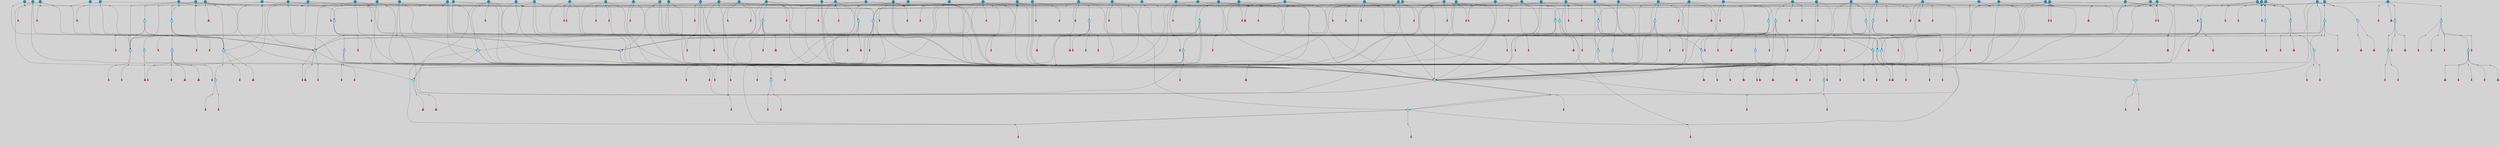 // File exported with GEGELATI v1.3.1
// On the 2024-04-08 17:50:43
// With the File::TPGGraphDotExporter
digraph{
	graph[pad = "0.212, 0.055" bgcolor = lightgray]
	node[shape=circle style = filled label = ""]
		T3 [fillcolor="#66ddff"]
		T7 [fillcolor="#66ddff"]
		T9 [fillcolor="#66ddff"]
		T11 [fillcolor="#66ddff"]
		T54 [fillcolor="#66ddff"]
		T59 [fillcolor="#66ddff"]
		T82 [fillcolor="#66ddff"]
		T95 [fillcolor="#66ddff"]
		T176 [fillcolor="#66ddff"]
		T255 [fillcolor="#66ddff"]
		T267 [fillcolor="#66ddff"]
		T300 [fillcolor="#66ddff"]
		T318 [fillcolor="#66ddff"]
		T319 [fillcolor="#66ddff"]
		T320 [fillcolor="#66ddff"]
		T321 [fillcolor="#66ddff"]
		T322 [fillcolor="#66ddff"]
		T323 [fillcolor="#1199bb"]
		T344 [fillcolor="#1199bb"]
		T383 [fillcolor="#66ddff"]
		T430 [fillcolor="#1199bb"]
		T437 [fillcolor="#1199bb"]
		T451 [fillcolor="#66ddff"]
		T537 [fillcolor="#66ddff"]
		T569 [fillcolor="#66ddff"]
		T601 [fillcolor="#66ddff"]
		T617 [fillcolor="#66ddff"]
		T622 [fillcolor="#1199bb"]
		T657 [fillcolor="#1199bb"]
		T665 [fillcolor="#66ddff"]
		T666 [fillcolor="#66ddff"]
		T667 [fillcolor="#66ddff"]
		T668 [fillcolor="#66ddff"]
		T669 [fillcolor="#1199bb"]
		T697 [fillcolor="#1199bb"]
		T706 [fillcolor="#66ddff"]
		T716 [fillcolor="#1199bb"]
		T717 [fillcolor="#1199bb"]
		T719 [fillcolor="#1199bb"]
		T721 [fillcolor="#1199bb"]
		T725 [fillcolor="#66ddff"]
		T726 [fillcolor="#66ddff"]
		T727 [fillcolor="#66ddff"]
		T728 [fillcolor="#66ddff"]
		T729 [fillcolor="#1199bb"]
		T730 [fillcolor="#66ddff"]
		T731 [fillcolor="#66ddff"]
		T732 [fillcolor="#66ddff"]
		T743 [fillcolor="#66ddff"]
		T745 [fillcolor="#1199bb"]
		T757 [fillcolor="#1199bb"]
		T759 [fillcolor="#1199bb"]
		T764 [fillcolor="#1199bb"]
		T767 [fillcolor="#1199bb"]
		T771 [fillcolor="#1199bb"]
		T772 [fillcolor="#1199bb"]
		T777 [fillcolor="#1199bb"]
		T780 [fillcolor="#1199bb"]
		T781 [fillcolor="#1199bb"]
		T782 [fillcolor="#66ddff"]
		T783 [fillcolor="#66ddff"]
		T784 [fillcolor="#66ddff"]
		T785 [fillcolor="#66ddff"]
		T786 [fillcolor="#1199bb"]
		T787 [fillcolor="#66ddff"]
		T788 [fillcolor="#66ddff"]
		T789 [fillcolor="#66ddff"]
		T793 [fillcolor="#66ddff"]
		T799 [fillcolor="#1199bb"]
		T801 [fillcolor="#1199bb"]
		T810 [fillcolor="#1199bb"]
		T812 [fillcolor="#1199bb"]
		T814 [fillcolor="#1199bb"]
		T819 [fillcolor="#1199bb"]
		T821 [fillcolor="#1199bb"]
		T822 [fillcolor="#1199bb"]
		T823 [fillcolor="#1199bb"]
		T825 [fillcolor="#1199bb"]
		T828 [fillcolor="#1199bb"]
		T829 [fillcolor="#1199bb"]
		T830 [fillcolor="#1199bb"]
		T833 [fillcolor="#1199bb"]
		T835 [fillcolor="#1199bb"]
		T836 [fillcolor="#1199bb"]
		T838 [fillcolor="#1199bb"]
		T839 [fillcolor="#1199bb"]
		T841 [fillcolor="#1199bb"]
		T842 [fillcolor="#1199bb"]
		T809 [fillcolor="#66ddff"]
		T734 [fillcolor="#66ddff"]
		T843 [fillcolor="#66ddff"]
		T844 [fillcolor="#66ddff"]
		T845 [fillcolor="#66ddff"]
		T846 [fillcolor="#1199bb"]
		T847 [fillcolor="#1199bb"]
		T850 [fillcolor="#1199bb"]
		T852 [fillcolor="#1199bb"]
		T856 [fillcolor="#1199bb"]
		T857 [fillcolor="#1199bb"]
		T858 [fillcolor="#1199bb"]
		T859 [fillcolor="#1199bb"]
		T861 [fillcolor="#1199bb"]
		T862 [fillcolor="#1199bb"]
		T863 [fillcolor="#1199bb"]
		T864 [fillcolor="#1199bb"]
		T865 [fillcolor="#1199bb"]
		T866 [fillcolor="#1199bb"]
		T867 [fillcolor="#1199bb"]
		T869 [fillcolor="#1199bb"]
		T871 [fillcolor="#1199bb"]
		T872 [fillcolor="#1199bb"]
		T873 [fillcolor="#1199bb"]
		T874 [fillcolor="#1199bb"]
		T875 [fillcolor="#1199bb"]
		T876 [fillcolor="#1199bb"]
		T877 [fillcolor="#1199bb"]
		T878 [fillcolor="#1199bb"]
		T879 [fillcolor="#1199bb"]
		T882 [fillcolor="#1199bb"]
		T883 [fillcolor="#1199bb"]
		T884 [fillcolor="#1199bb"]
		T885 [fillcolor="#1199bb"]
		T886 [fillcolor="#1199bb"]
		T887 [fillcolor="#1199bb"]
		T888 [fillcolor="#1199bb"]
		T889 [fillcolor="#1199bb"]
		P12360 [fillcolor="#cccccc" shape=point] //6|
		I12360 [shape=box style=invis label="6|1&2|6#1|7&#92;n10|7&2|0#1|5&#92;n9|4&0|1#2|2&#92;n8|6&0|0#1|0&#92;n"]
		P12360 -> I12360[style=invis]
		A8573 [fillcolor="#ff3366" shape=box margin=0.03 width=0 height=0 label="3"]
		T3 -> P12360 -> A8573
		P12361 [fillcolor="#cccccc" shape=point] //3|
		I12361 [shape=box style=invis label="7|6&2|4#0|2&#92;n10|3&2|7#1|4&#92;n11|6&0|4#0|1&#92;n7|1&0|0#2|6&#92;n7|6&0|3#2|6&#92;n4|0&2|6#0|1&#92;n4|4&2|5#0|2&#92;n4|6&0|4#2|7&#92;n10|0&2|3#1|5&#92;n2|6&0|5#0|2&#92;n1|0&2|3#0|7&#92;n1|6&2|0#0|5&#92;n6|2&0|1#0|7&#92;n9|2&0|3#2|7&#92;n5|3&0|6#0|6&#92;n1|7&2|5#2|3&#92;n8|1&2|7#0|6&#92;n1|0&2|5#2|1&#92;n7|1&2|2#2|5&#92;n7|4&2|6#0|3&#92;n"]
		P12361 -> I12361[style=invis]
		A8574 [fillcolor="#ff3366" shape=box margin=0.03 width=0 height=0 label="4"]
		T3 -> P12361 -> A8574
		P12362 [fillcolor="#cccccc" shape=point] //-3|
		I12362 [shape=box style=invis label="1|6&2|7#0|7&#92;n10|2&0|7#1|3&#92;n9|6&2|7#2|2&#92;n5|3&0|7#0|7&#92;n1|6&2|3#0|0&#92;n2|3&2|3#2|2&#92;n5|1&2|6#0|6&#92;n"]
		P12362 -> I12362[style=invis]
		A8575 [fillcolor="#ff3366" shape=box margin=0.03 width=0 height=0 label="7"]
		T7 -> P12362 -> A8575
		P12363 [fillcolor="#cccccc" shape=point] //5|
		I12363 [shape=box style=invis label="0|5&2|3#0|1&#92;n0|6&2|1#2|4&#92;n6|2&2|6#0|7&#92;n7|4&0|3#0|1&#92;n5|4&0|7#1|6&#92;n9|1&0|5#2|2&#92;n6|3&2|3#1|7&#92;n11|7&2|4#1|6&#92;n2|5&0|1#0|0&#92;n4|7&0|0#0|2&#92;n6|2&0|6#0|0&#92;n2|1&2|6#2|4&#92;n10|0&2|0#1|0&#92;n6|6&2|4#0|6&#92;n"]
		P12363 -> I12363[style=invis]
		A8576 [fillcolor="#ff3366" shape=box margin=0.03 width=0 height=0 label="8"]
		T7 -> P12363 -> A8576
		P12364 [fillcolor="#cccccc" shape=point] //-6|
		I12364 [shape=box style=invis label="11|1&0|7#2|0&#92;n10|4&0|1#1|0&#92;n4|3&2|4#2|1&#92;n0|5&2|0#0|0&#92;n6|1&0|0#0|3&#92;n8|2&2|0#0|4&#92;n11|4&2|0#1|6&#92;n7|0&2|6#2|3&#92;n5|3&2|6#2|0&#92;n2|0&2|0#0|4&#92;n"]
		P12364 -> I12364[style=invis]
		A8577 [fillcolor="#ff3366" shape=box margin=0.03 width=0 height=0 label="9"]
		T9 -> P12364 -> A8577
		P12365 [fillcolor="#cccccc" shape=point] //2|
		I12365 [shape=box style=invis label="6|3&2|7#1|4&#92;n8|6&0|0#2|5&#92;n2|1&0|2#0|3&#92;n8|7&0|6#0|4&#92;n2|1&2|0#0|1&#92;n0|0&2|2#2|3&#92;n6|6&0|7#2|1&#92;n6|1&0|7#2|6&#92;n5|4&2|7#0|4&#92;n0|3&0|4#2|0&#92;n11|0&2|0#2|5&#92;n4|5&2|5#2|4&#92;n5|7&0|6#0|4&#92;n9|7&2|5#0|3&#92;n5|4&2|1#0|3&#92;n5|3&0|1#1|7&#92;n0|4&0|3#2|5&#92;n"]
		P12365 -> I12365[style=invis]
		A8578 [fillcolor="#ff3366" shape=box margin=0.03 width=0 height=0 label="10"]
		T9 -> P12365 -> A8578
		P12366 [fillcolor="#cccccc" shape=point] //6|
		I12366 [shape=box style=invis label="3|0&2|7#2|2&#92;n3|2&0|4#2|5&#92;n5|1&0|2#1|0&#92;n8|7&0|1#2|0&#92;n8|5&0|3#0|6&#92;n0|2&0|2#2|3&#92;n1|5&2|5#0|5&#92;n5|6&0|6#0|7&#92;n6|7&0|0#2|6&#92;n1|2&2|3#0|0&#92;n7|7&2|3#0|4&#92;n0|7&2|7#0|6&#92;n1|0&2|2#2|7&#92;n4|4&0|1#0|0&#92;n"]
		P12366 -> I12366[style=invis]
		A8579 [fillcolor="#ff3366" shape=box margin=0.03 width=0 height=0 label="11"]
		T11 -> P12366 -> A8579
		P12367 [fillcolor="#cccccc" shape=point] //-4|
		I12367 [shape=box style=invis label="4|1&0|4#2|6&#92;n1|2&2|2#2|0&#92;n1|2&2|0#0|6&#92;n8|4&2|3#2|5&#92;n5|5&2|1#1|0&#92;n"]
		P12367 -> I12367[style=invis]
		A8580 [fillcolor="#ff3366" shape=box margin=0.03 width=0 height=0 label="12"]
		T11 -> P12367 -> A8580
		P12368 [fillcolor="#cccccc" shape=point] //8|
		I12368 [shape=box style=invis label="9|0&0|1#2|0&#92;n10|1&2|5#1|4&#92;n8|2&2|6#0|4&#92;n2|4&2|5#2|3&#92;n4|2&2|2#0|2&#92;n7|5&0|2#0|0&#92;n8|2&2|1#1|3&#92;n8|7&0|7#2|1&#92;n1|1&0|0#0|7&#92;n5|6&2|5#1|0&#92;n6|6&2|5#0|0&#92;n11|4&0|3#2|6&#92;n4|2&2|4#0|7&#92;n5|6&0|1#2|0&#92;n11|3&0|2#0|7&#92;n"]
		P12368 -> I12368[style=invis]
		A8581 [fillcolor="#ff3366" shape=box margin=0.03 width=0 height=0 label="6"]
		T54 -> P12368 -> A8581
		P12369 [fillcolor="#cccccc" shape=point] //5|
		I12369 [shape=box style=invis label="3|0&2|0#0|1&#92;n3|0&0|7#0|1&#92;n5|3&0|2#2|6&#92;n4|4&2|4#2|6&#92;n11|2&0|7#1|6&#92;n2|7&2|2#2|5&#92;n9|3&2|6#2|7&#92;n7|7&0|0#0|4&#92;n6|1&2|4#2|3&#92;n5|4&2|0#1|6&#92;n1|3&0|7#0|4&#92;n"]
		P12369 -> I12369[style=invis]
		A8582 [fillcolor="#ff3366" shape=box margin=0.03 width=0 height=0 label="7"]
		T54 -> P12369 -> A8582
		P12370 [fillcolor="#cccccc" shape=point] //-10|
		I12370 [shape=box style=invis label="3|6&0|0#0|4&#92;n4|1&2|4#0|1&#92;n5|1&0|1#0|4&#92;n5|5&2|6#0|5&#92;n6|5&0|6#0|3&#92;n11|1&2|0#0|1&#92;n0|7&2|0#0|3&#92;n1|2&0|6#0|1&#92;n8|0&0|4#2|0&#92;n0|4&0|7#2|7&#92;n7|0&2|7#1|3&#92;n3|1&0|5#2|5&#92;n5|1&0|4#0|3&#92;n2|2&0|2#0|0&#92;n8|3&0|1#0|7&#92;n3|0&0|3#0|5&#92;n7|2&0|5#2|0&#92;n6|3&2|7#1|5&#92;n4|7&2|7#2|1&#92;n"]
		P12370 -> I12370[style=invis]
		A8583 [fillcolor="#ff3366" shape=box margin=0.03 width=0 height=0 label="14"]
		T54 -> P12370 -> A8583
		T54 -> P12363
		P12371 [fillcolor="#cccccc" shape=point] //8|
		I12371 [shape=box style=invis label="9|0&0|1#2|0&#92;n10|1&2|5#1|4&#92;n8|2&2|6#0|4&#92;n4|5&0|3#0|1&#92;n2|4&2|5#2|3&#92;n4|2&2|2#0|2&#92;n7|5&0|2#0|0&#92;n8|2&2|1#1|3&#92;n8|7&0|7#2|1&#92;n1|1&0|0#0|7&#92;n5|6&2|5#1|0&#92;n6|3&2|5#0|0&#92;n11|4&0|3#2|6&#92;n1|2&2|4#0|7&#92;n5|6&0|1#2|0&#92;n11|3&0|2#0|7&#92;n"]
		P12371 -> I12371[style=invis]
		A8584 [fillcolor="#ff3366" shape=box margin=0.03 width=0 height=0 label="6"]
		T59 -> P12371 -> A8584
		T59 -> P12369
		T59 -> P12364
		T59 -> P12369
		P12372 [fillcolor="#cccccc" shape=point] //6|
		I12372 [shape=box style=invis label="7|0&2|5#1|2&#92;n10|6&2|1#1|3&#92;n7|5&0|2#0|7&#92;n10|7&0|1#1|5&#92;n4|6&2|5#0|5&#92;n4|4&0|7#2|7&#92;n"]
		P12372 -> I12372[style=invis]
		A8585 [fillcolor="#ff3366" shape=box margin=0.03 width=0 height=0 label="7"]
		T82 -> P12372 -> A8585
		P12373 [fillcolor="#cccccc" shape=point] //6|
		I12373 [shape=box style=invis label="0|5&2|3#0|1&#92;n0|6&2|1#2|4&#92;n9|1&0|5#2|2&#92;n7|4&0|3#0|1&#92;n5|4&0|7#1|6&#92;n2|5&0|1#0|0&#92;n6|3&2|3#1|7&#92;n11|7&2|4#1|6&#92;n6|2&2|6#0|1&#92;n4|7&0|0#0|2&#92;n6|2&0|6#0|0&#92;n9|1&2|6#2|4&#92;n10|0&2|0#1|0&#92;n6|6&2|4#0|6&#92;n"]
		P12373 -> I12373[style=invis]
		A8586 [fillcolor="#ff3366" shape=box margin=0.03 width=0 height=0 label="8"]
		T82 -> P12373 -> A8586
		T82 -> P12364
		P12374 [fillcolor="#cccccc" shape=point] //4|
		I12374 [shape=box style=invis label="4|3&0|6#0|3&#92;n5|7&2|3#2|2&#92;n5|6&0|7#1|2&#92;n1|4&2|6#0|3&#92;n8|4&2|1#2|5&#92;n9|5&2|4#1|4&#92;n2|4&0|5#0|7&#92;n10|0&0|6#1|3&#92;n3|0&0|6#0|2&#92;n2|7&2|7#2|6&#92;n5|2&0|5#1|5&#92;n10|4&2|5#1|7&#92;n4|0&0|4#2|4&#92;n11|1&0|4#2|6&#92;n10|6&2|0#1|4&#92;n9|7&0|3#1|4&#92;n4|5&2|7#0|6&#92;n11|5&2|6#2|3&#92;n0|3&0|5#0|1&#92;n"]
		P12374 -> I12374[style=invis]
		A8587 [fillcolor="#ff3366" shape=box margin=0.03 width=0 height=0 label="13"]
		T95 -> P12374 -> A8587
		P12375 [fillcolor="#cccccc" shape=point] //8|
		I12375 [shape=box style=invis label="9|7&0|5#2|5&#92;n3|3&2|3#0|2&#92;n9|5&2|2#1|0&#92;n2|3&0|6#0|3&#92;n4|4&2|5#2|7&#92;n11|3&2|0#1|5&#92;n6|6&2|1#2|2&#92;n4|6&0|1#2|2&#92;n2|5&2|7#2|2&#92;n7|7&2|2#2|3&#92;n6|5&0|3#2|6&#92;n6|7&0|6#0|2&#92;n"]
		P12375 -> I12375[style=invis]
		A8588 [fillcolor="#ff3366" shape=box margin=0.03 width=0 height=0 label="14"]
		T95 -> P12375 -> A8588
		P12376 [fillcolor="#cccccc" shape=point] //2|
		I12376 [shape=box style=invis label="4|1&0|4#2|6&#92;n5|5&2|1#1|0&#92;n1|0&2|0#0|6&#92;n8|4&2|3#2|5&#92;n"]
		P12376 -> I12376[style=invis]
		T95 -> P12376 -> T11
		P12377 [fillcolor="#cccccc" shape=point] //-9|
		I12377 [shape=box style=invis label="2|0&2|0#2|1&#92;n4|4&2|4#2|6&#92;n9|1&0|3#1|7&#92;n5|3&0|2#2|6&#92;n2|7&2|2#2|5&#92;n5|4&2|0#1|6&#92;n3|0&0|7#0|1&#92;n1|3&0|7#0|4&#92;n11|6&2|2#0|7&#92;n7|7&0|0#0|4&#92;n11|0&0|7#1|6&#92;n9|3&2|6#2|7&#92;n"]
		P12377 -> I12377[style=invis]
		A8589 [fillcolor="#ff3366" shape=box margin=0.03 width=0 height=0 label="7"]
		T95 -> P12377 -> A8589
		P12378 [fillcolor="#cccccc" shape=point] //-8|
		I12378 [shape=box style=invis label="7|5&0|4#2|4&#92;n"]
		P12378 -> I12378[style=invis]
		A8590 [fillcolor="#ff3366" shape=box margin=0.03 width=0 height=0 label="3"]
		T95 -> P12378 -> A8590
		P12379 [fillcolor="#cccccc" shape=point] //3|
		I12379 [shape=box style=invis label="4|7&0|7#2|7&#92;n11|5&2|6#0|2&#92;n5|5&2|6#2|0&#92;n3|2&0|6#0|3&#92;n10|2&2|5#1|5&#92;n9|4&2|3#1|5&#92;n2|5&2|7#2|4&#92;n11|3&2|5#1|0&#92;n7|0&0|7#2|1&#92;n1|2&0|5#0|1&#92;n"]
		P12379 -> I12379[style=invis]
		A8591 [fillcolor="#ff3366" shape=box margin=0.03 width=0 height=0 label="5"]
		T176 -> P12379 -> A8591
		P12380 [fillcolor="#cccccc" shape=point] //2|
		I12380 [shape=box style=invis label="7|1&0|6#0|1&#92;n5|2&2|5#1|6&#92;n10|1&2|1#1|1&#92;n4|7&0|4#2|2&#92;n11|7&0|4#2|7&#92;n5|0&0|5#1|7&#92;n8|2&0|5#2|4&#92;n10|0&2|6#1|6&#92;n5|1&0|1#2|3&#92;n1|6&2|0#0|1&#92;n9|6&2|2#1|4&#92;n3|4&2|3#0|0&#92;n10|1&0|1#1|0&#92;n2|2&0|1#2|1&#92;n3|1&2|7#0|3&#92;n"]
		P12380 -> I12380[style=invis]
		A8592 [fillcolor="#ff3366" shape=box margin=0.03 width=0 height=0 label="10"]
		T176 -> P12380 -> A8592
		P12381 [fillcolor="#cccccc" shape=point] //-1|
		I12381 [shape=box style=invis label="1|7&2|1#0|6&#92;n8|1&2|3#0|5&#92;n10|6&2|7#1|0&#92;n1|7&2|5#0|2&#92;n0|3&0|3#2|2&#92;n3|5&0|1#0|0&#92;n3|5&0|2#0|3&#92;n1|5&2|0#0|4&#92;n5|7&2|2#2|5&#92;n4|0&2|3#0|3&#92;n"]
		P12381 -> I12381[style=invis]
		T176 -> P12381 -> T3
		P12382 [fillcolor="#cccccc" shape=point] //-3|
		I12382 [shape=box style=invis label="6|3&2|4#1|4&#92;n5|3&0|1#1|7&#92;n2|1&0|2#2|3&#92;n8|7&0|6#0|4&#92;n2|1&2|0#0|1&#92;n0|0&2|2#2|3&#92;n6|1&0|7#2|6&#92;n5|7&0|2#0|4&#92;n0|3&0|4#2|0&#92;n11|0&2|0#2|5&#92;n6|0&2|0#1|4&#92;n8|6&0|2#2|5&#92;n5|4&2|1#0|3&#92;n9|7&2|5#0|3&#92;n5|4&2|7#0|4&#92;n"]
		P12382 -> I12382[style=invis]
		A8593 [fillcolor="#ff3366" shape=box margin=0.03 width=0 height=0 label="10"]
		T176 -> P12382 -> A8593
		P12383 [fillcolor="#cccccc" shape=point] //4|
		I12383 [shape=box style=invis label="7|1&0|6#0|1&#92;n5|2&2|5#1|6&#92;n10|1&2|1#1|1&#92;n9|6&2|2#1|4&#92;n4|7&0|4#2|2&#92;n9|6&0|4#1|1&#92;n10|0&2|6#1|6&#92;n5|1&0|1#2|3&#92;n1|6&2|0#0|1&#92;n8|2&0|5#2|4&#92;n3|4&2|3#0|0&#92;n10|1&0|5#1|0&#92;n2|2&0|1#2|1&#92;n3|1&2|7#0|3&#92;n"]
		P12383 -> I12383[style=invis]
		A8594 [fillcolor="#ff3366" shape=box margin=0.03 width=0 height=0 label="10"]
		T176 -> P12383 -> A8594
		T255 -> P12381
		P12384 [fillcolor="#cccccc" shape=point] //-9|
		I12384 [shape=box style=invis label="7|1&0|0#2|6&#92;n1|6&0|4#2|7&#92;n7|6&2|4#0|2&#92;n10|7&2|1#1|3&#92;n7|6&0|3#2|6&#92;n4|0&2|2#2|1&#92;n1|0&0|5#2|3&#92;n6|1&2|6#1|1&#92;n7|4&2|6#1|0&#92;n9|5&0|1#0|2&#92;n9|2&0|3#0|7&#92;n6|0&2|7#0|6&#92;n10|5&2|3#1|5&#92;n10|0&2|7#1|4&#92;n1|0&2|3#0|7&#92;n5|2&0|6#0|6&#92;n2|6&0|1#0|2&#92;n7|4&2|5#0|3&#92;n3|6&2|4#0|5&#92;n1|6&2|0#0|5&#92;n"]
		P12384 -> I12384[style=invis]
		A8595 [fillcolor="#ff3366" shape=box margin=0.03 width=0 height=0 label="4"]
		T255 -> P12384 -> A8595
		P12385 [fillcolor="#cccccc" shape=point] //7|
		I12385 [shape=box style=invis label="9|6&2|6#1|3&#92;n9|7&2|0#1|7&#92;n3|0&2|0#0|0&#92;n1|6&0|0#0|4&#92;n7|4&0|3#0|1&#92;n"]
		P12385 -> I12385[style=invis]
		A8596 [fillcolor="#ff3366" shape=box margin=0.03 width=0 height=0 label="12"]
		T255 -> P12385 -> A8596
		P12386 [fillcolor="#cccccc" shape=point] //-9|
		I12386 [shape=box style=invis label="11|5&0|0#2|6&#92;n8|5&2|3#2|1&#92;n7|1&0|6#1|3&#92;n11|4&0|2#0|1&#92;n9|0&2|7#1|6&#92;n10|1&0|3#1|6&#92;n0|3&0|4#2|5&#92;n5|7&2|3#1|6&#92;n2|0&2|1#0|7&#92;n"]
		P12386 -> I12386[style=invis]
		A8597 [fillcolor="#ff3366" shape=box margin=0.03 width=0 height=0 label="2"]
		T255 -> P12386 -> A8597
		P12387 [fillcolor="#cccccc" shape=point] //-7|
		I12387 [shape=box style=invis label="9|1&2|7#2|1&#92;n7|0&2|0#2|7&#92;n2|3&2|3#2|2&#92;n8|5&2|1#0|3&#92;n5|5&0|7#0|1&#92;n1|6&2|7#0|7&#92;n10|2&0|7#1|3&#92;n6|4&2|2#2|4&#92;n0|6&2|5#0|2&#92;n"]
		P12387 -> I12387[style=invis]
		A8598 [fillcolor="#ff3366" shape=box margin=0.03 width=0 height=0 label="7"]
		T255 -> P12387 -> A8598
		P12388 [fillcolor="#cccccc" shape=point] //-9|
		I12388 [shape=box style=invis label="4|7&2|6#0|5&#92;n11|3&0|2#2|6&#92;n10|2&2|4#1|6&#92;n3|0&2|6#2|7&#92;n4|3&0|5#0|7&#92;n2|3&0|7#0|7&#92;n10|6&0|7#1|5&#92;n10|1&2|2#1|1&#92;n1|7&0|3#2|6&#92;n"]
		P12388 -> I12388[style=invis]
		A8599 [fillcolor="#ff3366" shape=box margin=0.03 width=0 height=0 label="4"]
		T267 -> P12388 -> A8599
		T267 -> P12369
		P12389 [fillcolor="#cccccc" shape=point] //-10|
		I12389 [shape=box style=invis label="4|2&2|0#2|4&#92;n7|3&2|7#0|0&#92;n11|5&2|2#0|2&#92;n9|6&2|3#0|1&#92;n0|0&2|2#0|5&#92;n2|3&2|1#2|0&#92;n"]
		P12389 -> I12389[style=invis]
		A8600 [fillcolor="#ff3366" shape=box margin=0.03 width=0 height=0 label="2"]
		T267 -> P12389 -> A8600
		P12390 [fillcolor="#cccccc" shape=point] //-2|
		I12390 [shape=box style=invis label="5|2&2|0#2|4&#92;n9|1&2|3#0|1&#92;n3|6&2|5#2|7&#92;n7|0&2|1#0|4&#92;n1|2&0|3#0|5&#92;n7|3&2|7#0|0&#92;n"]
		P12390 -> I12390[style=invis]
		A8601 [fillcolor="#ff3366" shape=box margin=0.03 width=0 height=0 label="2"]
		T267 -> P12390 -> A8601
		P12391 [fillcolor="#cccccc" shape=point] //-9|
		I12391 [shape=box style=invis label="4|1&0|4#2|6&#92;n11|0&2|0#0|6&#92;n8|4&2|3#2|5&#92;n6|0&0|3#0|1&#92;n"]
		P12391 -> I12391[style=invis]
		T267 -> P12391 -> T11
		P12392 [fillcolor="#cccccc" shape=point] //-2|
		I12392 [shape=box style=invis label="8|4&2|1#2|5&#92;n5|7&2|3#1|2&#92;n10|4&2|5#1|7&#92;n10|0&2|6#1|3&#92;n11|1&2|4#2|6&#92;n9|5&2|4#0|4&#92;n2|4&0|5#0|7&#92;n4|5&2|7#0|6&#92;n1|4&2|6#0|3&#92;n2|7&2|7#2|6&#92;n3|0&0|6#0|2&#92;n0|7&0|5#0|1&#92;n0|4&2|1#0|0&#92;n4|4&2|6#0|7&#92;n7|2&2|6#2|6&#92;n11|5&2|6#0|3&#92;n9|7&0|3#1|4&#92;n5|6&0|7#1|2&#92;n10|6&2|0#1|4&#92;n4|0&0|4#2|4&#92;n"]
		P12392 -> I12392[style=invis]
		T300 -> P12392 -> T59
		P12393 [fillcolor="#cccccc" shape=point] //10|
		I12393 [shape=box style=invis label="2|6&2|4#0|0&#92;n1|7&2|3#0|6&#92;n3|5&2|2#0|3&#92;n10|3&0|4#1|4&#92;n7|1&0|4#2|6&#92;n10|2&0|3#1|7&#92;n9|5&2|0#0|4&#92;n4|0&0|3#2|7&#92;n11|4&2|6#1|2&#92;n5|4&2|7#0|2&#92;n4|5&2|7#2|1&#92;n6|5&0|7#2|1&#92;n5|3&2|3#1|6&#92;n10|7&2|0#1|2&#92;n"]
		P12393 -> I12393[style=invis]
		A8602 [fillcolor="#ff3366" shape=box margin=0.03 width=0 height=0 label="5"]
		T300 -> P12393 -> A8602
		T300 -> P12388
		P12394 [fillcolor="#cccccc" shape=point] //-4|
		I12394 [shape=box style=invis label="4|1&0|4#2|6&#92;n1|2&2|2#2|0&#92;n1|2&2|0#0|6&#92;n8|4&2|3#2|5&#92;n5|5&2|1#1|0&#92;n"]
		P12394 -> I12394[style=invis]
		A8603 [fillcolor="#ff3366" shape=box margin=0.03 width=0 height=0 label="12"]
		T321 -> P12394 -> A8603
		P12395 [fillcolor="#cccccc" shape=point] //6|
		I12395 [shape=box style=invis label="3|0&2|7#2|2&#92;n3|2&0|4#2|5&#92;n5|1&0|2#1|0&#92;n8|7&0|1#2|0&#92;n8|5&0|3#0|6&#92;n0|2&0|2#2|3&#92;n1|5&2|5#0|5&#92;n5|6&0|6#0|7&#92;n6|7&0|0#2|6&#92;n1|2&2|3#0|0&#92;n7|7&2|3#0|4&#92;n0|7&2|7#0|6&#92;n1|0&2|2#2|7&#92;n4|4&0|1#0|0&#92;n"]
		P12395 -> I12395[style=invis]
		A8604 [fillcolor="#ff3366" shape=box margin=0.03 width=0 height=0 label="11"]
		T321 -> P12395 -> A8604
		P12396 [fillcolor="#cccccc" shape=point] //2|
		I12396 [shape=box style=invis label="4|1&0|4#2|6&#92;n5|5&2|1#1|0&#92;n1|0&2|0#0|6&#92;n8|4&2|3#2|5&#92;n"]
		P12396 -> I12396[style=invis]
		T323 -> P12396 -> T321
		P12397 [fillcolor="#cccccc" shape=point] //-3|
		I12397 [shape=box style=invis label="8|1&2|3#0|5&#92;n0|6&0|5#0|5&#92;n3|7&2|1#0|6&#92;n3|5&0|1#0|0&#92;n9|5&2|0#0|4&#92;n3|5&0|2#0|3&#92;n10|6&2|4#1|0&#92;n9|4&2|7#2|6&#92;n1|7&2|5#2|2&#92;n"]
		P12397 -> I12397[style=invis]
		A8605 [fillcolor="#ff3366" shape=box margin=0.03 width=0 height=0 label="5"]
		T318 -> P12397 -> A8605
		P12398 [fillcolor="#cccccc" shape=point] //0|
		I12398 [shape=box style=invis label="2|5&0|1#0|6&#92;n6|1&2|2#2|7&#92;n8|0&0|3#1|4&#92;n4|3&2|5#2|4&#92;n8|1&2|4#0|0&#92;n6|6&0|1#2|6&#92;n11|7&2|4#2|5&#92;n6|2&2|4#0|2&#92;n8|5&2|4#2|4&#92;n2|1&2|1#2|2&#92;n2|7&2|5#2|6&#92;n9|7&0|5#0|4&#92;n1|2&0|5#2|6&#92;n4|2&2|3#2|7&#92;n3|3&2|1#0|2&#92;n"]
		P12398 -> I12398[style=invis]
		A8606 [fillcolor="#ff3366" shape=box margin=0.03 width=0 height=0 label="5"]
		T318 -> P12398 -> A8606
		P12399 [fillcolor="#cccccc" shape=point] //-2|
		I12399 [shape=box style=invis label="11|7&2|0#1|7&#92;n4|3&0|1#2|5&#92;n0|4&2|4#2|7&#92;n1|6&0|0#0|4&#92;n4|0&0|0#0|5&#92;n0|6&2|3#2|0&#92;n9|6&2|5#1|3&#92;n0|7&2|1#2|5&#92;n4|4&0|5#0|1&#92;n10|4&0|0#1|0&#92;n"]
		P12399 -> I12399[style=invis]
		A8607 [fillcolor="#ff3366" shape=box margin=0.03 width=0 height=0 label="12"]
		T323 -> P12399 -> A8607
		P12400 [fillcolor="#cccccc" shape=point] //5|
		I12400 [shape=box style=invis label="8|1&2|6#0|6&#92;n3|0&0|7#0|1&#92;n11|3&0|2#2|6&#92;n4|4&2|4#2|6&#92;n11|2&0|7#1|6&#92;n2|7&2|2#2|5&#92;n7|7&0|0#0|4&#92;n6|1&2|4#2|3&#92;n5|4&2|0#1|6&#92;n3|0&2|0#0|1&#92;n1|3&0|7#0|4&#92;n"]
		P12400 -> I12400[style=invis]
		A8608 [fillcolor="#ff3366" shape=box margin=0.03 width=0 height=0 label="7"]
		T319 -> P12400 -> A8608
		P12401 [fillcolor="#cccccc" shape=point] //7|
		I12401 [shape=box style=invis label="7|0&2|1#2|0&#92;n9|7&2|1#1|7&#92;n8|2&0|1#1|0&#92;n6|6&0|2#1|1&#92;n2|2&0|5#0|0&#92;n5|7&0|0#2|1&#92;n5|1&2|5#1|5&#92;n4|7&2|4#2|3&#92;n10|5&2|2#1|5&#92;n1|3&2|2#2|0&#92;n10|2&2|6#1|5&#92;n"]
		P12401 -> I12401[style=invis]
		A8609 [fillcolor="#ff3366" shape=box margin=0.03 width=0 height=0 label="1"]
		T319 -> P12401 -> A8609
		P12402 [fillcolor="#cccccc" shape=point] //-2|
		I12402 [shape=box style=invis label="4|1&0|4#0|3&#92;n4|2&0|5#2|0&#92;n5|5&2|6#0|5&#92;n1|4&0|1#0|2&#92;n6|3&2|7#1|5&#92;n0|4&2|0#0|3&#92;n8|5&2|5#1|2&#92;n10|7&2|7#1|1&#92;n3|4&0|0#2|1&#92;n3|6&2|5#2|5&#92;n8|3&0|1#0|7&#92;n10|0&2|7#1|3&#92;n4|1&2|4#0|1&#92;n9|3&2|0#0|4&#92;n3|6&2|0#0|4&#92;n1|2&0|6#2|1&#92;n4|0&2|1#2|2&#92;n"]
		P12402 -> I12402[style=invis]
		A8610 [fillcolor="#ff3366" shape=box margin=0.03 width=0 height=0 label="14"]
		T320 -> P12402 -> A8610
		P12403 [fillcolor="#cccccc" shape=point] //-3|
		I12403 [shape=box style=invis label="3|7&0|0#0|2&#92;n11|5&0|1#1|1&#92;n4|1&0|6#2|6&#92;n4|0&0|1#0|5&#92;n"]
		P12403 -> I12403[style=invis]
		T319 -> P12403 -> T320
		P12404 [fillcolor="#cccccc" shape=point] //-3|
		I12404 [shape=box style=invis label="1|6&2|7#0|7&#92;n10|2&0|7#1|3&#92;n9|6&2|7#2|2&#92;n5|3&0|7#0|7&#92;n1|6&2|3#0|0&#92;n2|3&2|3#2|2&#92;n5|1&2|6#0|6&#92;n"]
		P12404 -> I12404[style=invis]
		A8611 [fillcolor="#ff3366" shape=box margin=0.03 width=0 height=0 label="7"]
		T322 -> P12404 -> A8611
		P12405 [fillcolor="#cccccc" shape=point] //-3|
		I12405 [shape=box style=invis label="7|2&2|4#0|2&#92;n4|1&2|6#0|1&#92;n11|6&0|4#0|1&#92;n7|1&0|0#2|6&#92;n6|2&0|1#0|7&#92;n10|3&2|7#1|4&#92;n3|5&2|3#0|1&#92;n4|4&2|5#0|2&#92;n4|6&0|4#2|7&#92;n2|5&0|5#0|2&#92;n10|0&2|3#1|4&#92;n0|1&2|7#0|6&#92;n7|6&0|3#2|6&#92;n1|3&0|6#2|0&#92;n5|3&0|6#0|6&#92;n1|4&2|5#2|3&#92;n1|6&2|0#0|5&#92;n9|2&0|3#2|7&#92;n7|1&2|2#2|5&#92;n"]
		P12405 -> I12405[style=invis]
		T323 -> P12405 -> T319
		P12406 [fillcolor="#cccccc" shape=point] //1|
		I12406 [shape=box style=invis label="5|1&0|6#2|7&#92;n2|4&0|4#2|2&#92;n0|6&0|5#0|4&#92;n10|6&2|5#1|6&#92;n9|3&0|1#1|7&#92;n10|3&2|2#1|0&#92;n5|0&0|0#2|1&#92;n11|3&2|3#1|5&#92;n10|3&0|1#1|0&#92;n2|4&0|1#0|1&#92;n0|2&0|3#2|4&#92;n9|2&2|1#2|5&#92;n11|7&2|6#2|6&#92;n"]
		P12406 -> I12406[style=invis]
		T320 -> P12406 -> T322
		P12407 [fillcolor="#cccccc" shape=point] //5|
		I12407 [shape=box style=invis label="0|5&2|3#0|1&#92;n0|6&2|1#2|4&#92;n6|2&2|6#0|7&#92;n7|4&0|3#0|1&#92;n5|4&0|7#1|6&#92;n9|1&0|5#2|2&#92;n6|3&2|3#1|7&#92;n11|7&2|4#1|6&#92;n2|5&0|1#0|0&#92;n4|7&0|0#0|2&#92;n6|2&0|6#0|0&#92;n2|1&2|6#2|4&#92;n10|0&2|0#1|0&#92;n6|6&2|4#0|6&#92;n"]
		P12407 -> I12407[style=invis]
		A8612 [fillcolor="#ff3366" shape=box margin=0.03 width=0 height=0 label="8"]
		T322 -> P12407 -> A8612
		P12408 [fillcolor="#cccccc" shape=point] //5|
		I12408 [shape=box style=invis label="3|0&2|0#0|1&#92;n3|0&0|7#0|1&#92;n5|3&0|2#2|6&#92;n4|4&2|4#2|6&#92;n11|2&0|7#1|6&#92;n2|7&2|2#2|5&#92;n9|3&2|6#2|7&#92;n7|7&0|0#0|4&#92;n6|1&2|4#2|3&#92;n5|4&2|0#1|6&#92;n1|3&0|7#0|4&#92;n"]
		P12408 -> I12408[style=invis]
		A8613 [fillcolor="#ff3366" shape=box margin=0.03 width=0 height=0 label="7"]
		T320 -> P12408 -> A8613
		P12409 [fillcolor="#cccccc" shape=point] //5|
		I12409 [shape=box style=invis label="10|4&2|6#1|2&#92;n8|4&0|1#1|0&#92;n0|4&2|6#0|0&#92;n8|4&2|5#2|1&#92;n7|5&2|5#1|0&#92;n3|6&0|6#2|2&#92;n1|7&0|7#0|5&#92;n2|0&0|7#2|4&#92;n9|4&2|6#2|7&#92;n2|6&2|2#0|0&#92;n11|7&2|7#0|7&#92;n5|5&0|0#0|1&#92;n10|1&0|0#1|0&#92;n7|3&0|1#2|5&#92;n9|2&2|7#1|5&#92;n9|0&2|5#1|2&#92;n1|6&2|4#2|2&#92;n3|3&2|2#0|7&#92;n1|6&2|0#0|0&#92;n6|4&2|6#1|0&#92;n"]
		P12409 -> I12409[style=invis]
		A8614 [fillcolor="#ff3366" shape=box margin=0.03 width=0 height=0 label="1"]
		T319 -> P12409 -> A8614
		P12410 [fillcolor="#cccccc" shape=point] //7|
		I12410 [shape=box style=invis label="6|1&2|6#2|7&#92;n7|0&2|4#2|3&#92;n3|3&0|7#0|6&#92;n5|4&0|2#2|4&#92;n8|5&2|6#2|7&#92;n0|0&2|3#0|3&#92;n5|4&2|4#2|6&#92;n"]
		P12410 -> I12410[style=invis]
		T319 -> P12410 -> T318
		P12411 [fillcolor="#cccccc" shape=point] //7|
		I12411 [shape=box style=invis label="0|2&2|4#2|6&#92;n5|3&0|6#0|1&#92;n4|7&2|6#0|5&#92;n7|6&0|7#0|5&#92;n10|7&2|2#1|1&#92;n"]
		P12411 -> I12411[style=invis]
		A8615 [fillcolor="#ff3366" shape=box margin=0.03 width=0 height=0 label="4"]
		T318 -> P12411 -> A8615
		P12412 [fillcolor="#cccccc" shape=point] //-2|
		I12412 [shape=box style=invis label="2|5&0|2#0|2&#92;n0|0&2|5#2|5&#92;n7|3&2|2#2|3&#92;n3|5&2|1#2|5&#92;n9|4&2|0#2|5&#92;n7|2&2|0#1|4&#92;n5|4&0|5#2|4&#92;n7|3&2|1#2|5&#92;n5|1&0|4#0|6&#92;n1|7&2|4#0|1&#92;n11|6&0|0#0|1&#92;n9|0&0|1#2|5&#92;n4|4&2|5#0|2&#92;n8|1&2|7#2|0&#92;n4|5&0|2#0|1&#92;n"]
		P12412 -> I12412[style=invis]
		A8616 [fillcolor="#ff3366" shape=box margin=0.03 width=0 height=0 label="4"]
		T344 -> P12412 -> A8616
		P12413 [fillcolor="#cccccc" shape=point] //-2|
		I12413 [shape=box style=invis label="2|4&0|3#2|2&#92;n11|7&2|3#2|6&#92;n3|4&2|7#0|1&#92;n7|1&2|0#0|0&#92;n10|3&0|5#1|5&#92;n10|2&0|7#1|7&#92;n0|2&0|3#2|6&#92;n9|3&0|7#2|1&#92;n4|1&0|5#2|4&#92;n8|5&2|3#2|0&#92;n10|7&0|4#1|7&#92;n0|1&2|4#0|3&#92;n11|7&2|7#2|3&#92;n3|3&0|2#2|7&#92;n8|0&0|4#0|1&#92;n6|4&2|5#2|3&#92;n7|6&0|4#1|6&#92;n7|3&2|0#0|6&#92;n"]
		P12413 -> I12413[style=invis]
		A8617 [fillcolor="#ff3366" shape=box margin=0.03 width=0 height=0 label="4"]
		T344 -> P12413 -> A8617
		P12414 [fillcolor="#cccccc" shape=point] //-2|
		I12414 [shape=box style=invis label="6|4&2|6#1|7&#92;n4|6&0|1#2|5&#92;n1|4&2|5#0|4&#92;n4|3&2|0#0|1&#92;n0|0&2|7#2|7&#92;n7|7&0|5#2|3&#92;n2|2&2|1#2|6&#92;n7|4&2|7#0|7&#92;n5|0&2|1#0|2&#92;n10|0&0|4#1|2&#92;n4|4&0|7#0|0&#92;n6|7&0|2#0|1&#92;n2|1&2|3#0|0&#92;n"]
		P12414 -> I12414[style=invis]
		T344 -> P12414 -> T255
		P12415 [fillcolor="#cccccc" shape=point] //-8|
		I12415 [shape=box style=invis label="0|4&0|3#2|5&#92;n2|1&0|2#2|3&#92;n8|7&0|6#0|4&#92;n0|4&2|4#0|1&#92;n9|4&2|5#0|3&#92;n0|0&2|7#2|3&#92;n4|5&2|5#2|4&#92;n5|7&0|6#0|4&#92;n5|4&2|7#0|4&#92;n0|3&0|4#2|0&#92;n6|3&2|2#1|4&#92;n11|7&2|0#2|5&#92;n6|1&0|7#2|5&#92;n5|3&0|1#1|7&#92;n2|0&2|0#0|1&#92;n6|6&0|7#2|1&#92;n"]
		P12415 -> I12415[style=invis]
		A8618 [fillcolor="#ff3366" shape=box margin=0.03 width=0 height=0 label="10"]
		T383 -> P12415 -> A8618
		P12416 [fillcolor="#cccccc" shape=point] //5|
		I12416 [shape=box style=invis label="1|6&2|7#0|7&#92;n9|2&2|7#2|2&#92;n10|2&0|7#1|3&#92;n5|3&0|7#0|7&#92;n7|0&2|7#2|2&#92;n1|6&2|3#0|0&#92;n2|3&2|3#2|2&#92;n"]
		P12416 -> I12416[style=invis]
		A8619 [fillcolor="#ff3366" shape=box margin=0.03 width=0 height=0 label="7"]
		T383 -> P12416 -> A8619
		T383 -> P12362
		P12417 [fillcolor="#cccccc" shape=point] //-1|
		I12417 [shape=box style=invis label="3|4&0|1#0|2&#92;n8|7&2|6#0|1&#92;n4|7&2|4#2|4&#92;n3|2&2|3#2|4&#92;n8|4&2|1#1|2&#92;n7|4&0|2#0|2&#92;n6|0&2|0#1|6&#92;n3|3&0|7#0|6&#92;n0|5&0|3#0|3&#92;n"]
		P12417 -> I12417[style=invis]
		A8620 [fillcolor="#ff3366" shape=box margin=0.03 width=0 height=0 label="5"]
		T383 -> P12417 -> A8620
		P12418 [fillcolor="#cccccc" shape=point] //-3|
		I12418 [shape=box style=invis label="5|6&0|1#2|0&#92;n8|7&0|7#2|1&#92;n2|7&0|0#0|4&#92;n10|1&2|0#1|5&#92;n5|7&2|2#0|6&#92;n4|2&2|2#0|2&#92;n9|7&2|6#0|7&#92;n8|6&2|1#1|3&#92;n1|6&0|1#2|4&#92;n0|6&2|3#0|4&#92;n9|0&0|1#2|0&#92;n5|5&2|5#1|4&#92;n8|2&2|6#0|7&#92;n7|5&0|2#0|0&#92;n1|1&0|0#2|7&#92;n10|1&2|5#1|4&#92;n11|1&0|5#2|6&#92;n6|0&2|5#0|0&#92;n10|0&2|1#1|3&#92;n"]
		P12418 -> I12418[style=invis]
		A8621 [fillcolor="#ff3366" shape=box margin=0.03 width=0 height=0 label="6"]
		T383 -> P12418 -> A8621
		P12419 [fillcolor="#cccccc" shape=point] //9|
		I12419 [shape=box style=invis label="7|5&2|6#2|2&#92;n1|7&0|1#2|3&#92;n2|0&2|0#2|4&#92;n6|4&0|4#1|6&#92;n10|3&2|4#1|6&#92;n"]
		P12419 -> I12419[style=invis]
		T430 -> P12419 -> T300
		P12420 [fillcolor="#cccccc" shape=point] //3|
		I12420 [shape=box style=invis label="6|1&2|4#2|0&#92;n1|3&0|0#0|4&#92;n3|0&0|7#0|1&#92;n4|4&2|4#2|7&#92;n7|0&2|3#2|0&#92;n7|7&0|0#0|4&#92;n11|2&0|7#1|6&#92;n0|4&0|7#2|7&#92;n3|0&2|0#0|1&#92;n2|7&2|0#2|5&#92;n"]
		P12420 -> I12420[style=invis]
		A8622 [fillcolor="#ff3366" shape=box margin=0.03 width=0 height=0 label="7"]
		T430 -> P12420 -> A8622
		T430 -> P12388
		P12421 [fillcolor="#cccccc" shape=point] //-3|
		I12421 [shape=box style=invis label="2|6&0|0#0|7&#92;n9|6&2|0#0|6&#92;n3|0&0|5#0|1&#92;n5|5&0|4#0|3&#92;n6|1&2|4#2|3&#92;n2|7&2|2#2|5&#92;n5|3&0|2#2|6&#92;n7|7&0|0#0|4&#92;n5|4&2|0#1|6&#92;n9|3&2|6#2|7&#92;n1|3&0|7#0|4&#92;n"]
		P12421 -> I12421[style=invis]
		A8623 [fillcolor="#ff3366" shape=box margin=0.03 width=0 height=0 label="7"]
		T430 -> P12421 -> A8623
		T437 -> P12413
		P12422 [fillcolor="#cccccc" shape=point] //-2|
		I12422 [shape=box style=invis label="7|7&0|5#2|3&#92;n4|6&0|1#2|5&#92;n1|4&2|5#0|4&#92;n4|3&2|0#0|1&#92;n0|0&2|7#2|7&#92;n6|4&2|6#1|7&#92;n2|2&2|1#2|6&#92;n7|4&2|7#0|1&#92;n5|0&2|1#0|2&#92;n10|0&0|4#1|2&#92;n4|4&0|7#0|0&#92;n6|7&0|2#0|1&#92;n2|1&2|3#0|0&#92;n"]
		P12422 -> I12422[style=invis]
		T437 -> P12422 -> T255
		T437 -> P12412
		T451 -> P12377
		P12423 [fillcolor="#cccccc" shape=point] //8|
		I12423 [shape=box style=invis label="9|1&0|3#1|7&#92;n0|3&0|0#2|1&#92;n4|7&0|0#0|4&#92;n7|0&2|1#0|6&#92;n3|1&0|6#0|2&#92;n6|0&0|6#1|6&#92;n2|4&2|4#2|6&#92;n4|2&2|1#0|1&#92;n"]
		P12423 -> I12423[style=invis]
		T451 -> P12423 -> T267
		P12424 [fillcolor="#cccccc" shape=point] //7|
		I12424 [shape=box style=invis label="7|4&2|7#0|4&#92;n4|6&0|1#2|5&#92;n2|1&2|3#0|0&#92;n4|3&2|0#0|1&#92;n0|0&2|7#2|7&#92;n7|7&0|5#2|3&#92;n5|0&2|1#2|2&#92;n10|0&0|4#1|2&#92;n4|4&0|7#0|0&#92;n6|7&0|2#0|1&#92;n1|4&2|5#0|4&#92;n"]
		P12424 -> I12424[style=invis]
		A8624 [fillcolor="#ff3366" shape=box margin=0.03 width=0 height=0 label="0"]
		T451 -> P12424 -> A8624
		P12425 [fillcolor="#cccccc" shape=point] //-8|
		I12425 [shape=box style=invis label="9|7&0|6#1|0&#92;n6|4&2|7#1|0&#92;n6|0&2|4#1|4&#92;n8|4&0|2#2|5&#92;n3|2&0|3#0|7&#92;n2|2&0|2#0|2&#92;n2|1&0|2#2|3&#92;n6|1&0|7#0|2&#92;n4|3&0|1#2|5&#92;n5|7&0|2#0|4&#92;n8|1&0|5#0|4&#92;n6|4&2|0#1|4&#92;n1|4&0|4#2|7&#92;n9|7&0|5#0|3&#92;n7|6&2|0#0|7&#92;n5|4&0|7#0|4&#92;n8|3&0|1#0|1&#92;n"]
		P12425 -> I12425[style=invis]
		A8625 [fillcolor="#ff3366" shape=box margin=0.03 width=0 height=0 label="10"]
		T451 -> P12425 -> A8625
		T451 -> P12419
		T537 -> P12419
		P12426 [fillcolor="#cccccc" shape=point] //7|
		I12426 [shape=box style=invis label="7|0&2|1#2|0&#92;n9|7&2|1#1|7&#92;n8|2&0|1#1|0&#92;n6|6&0|2#1|1&#92;n2|2&0|5#0|0&#92;n5|7&0|0#2|1&#92;n5|1&2|5#1|5&#92;n4|7&2|4#2|3&#92;n10|5&2|2#1|5&#92;n1|3&2|2#2|0&#92;n10|2&2|6#1|5&#92;n"]
		P12426 -> I12426[style=invis]
		A8626 [fillcolor="#ff3366" shape=box margin=0.03 width=0 height=0 label="1"]
		T537 -> P12426 -> A8626
		P12427 [fillcolor="#cccccc" shape=point] //5|
		I12427 [shape=box style=invis label="9|4&2|3#1|3&#92;n0|4&2|4#0|5&#92;n6|1&2|6#2|5&#92;n4|0&0|5#2|0&#92;n"]
		P12427 -> I12427[style=invis]
		A8627 [fillcolor="#ff3366" shape=box margin=0.03 width=0 height=0 label="7"]
		T537 -> P12427 -> A8627
		P12428 [fillcolor="#cccccc" shape=point] //9|
		I12428 [shape=box style=invis label="11|3&0|7#1|6&#92;n9|3&0|1#1|7&#92;n2|4&0|1#0|1&#92;n3|1&0|6#0|4&#92;n1|0&2|2#2|7&#92;n5|1&0|6#2|7&#92;n6|7&2|6#2|6&#92;n8|0&0|2#0|1&#92;n11|0&2|3#0|5&#92;n10|6&2|5#1|6&#92;n8|3&2|3#1|2&#92;n4|0&0|4#2|3&#92;n"]
		P12428 -> I12428[style=invis]
		T537 -> P12428 -> T7
		P12429 [fillcolor="#cccccc" shape=point] //-4|
		I12429 [shape=box style=invis label="4|7&2|2#0|7&#92;n11|6&2|2#0|7&#92;n5|3&0|2#2|4&#92;n9|1&0|3#1|7&#92;n5|3&0|2#2|0&#92;n1|1&0|3#0|4&#92;n2|7&2|2#2|5&#92;n5|2&2|6#2|6&#92;n0|0&2|0#2|1&#92;n9|1&0|3#2|2&#92;n0|5&2|3#0|6&#92;n11|7&0|7#2|1&#92;n"]
		P12429 -> I12429[style=invis]
		A8628 [fillcolor="#ff3366" shape=box margin=0.03 width=0 height=0 label="7"]
		T569 -> P12429 -> A8628
		T569 -> P12419
		P12430 [fillcolor="#cccccc" shape=point] //7|
		I12430 [shape=box style=invis label="7|4&2|7#0|4&#92;n5|0&2|1#2|2&#92;n2|1&2|3#0|0&#92;n4|3&2|0#0|1&#92;n0|0&2|7#2|7&#92;n0|7&0|5#2|3&#92;n4|6&0|1#2|0&#92;n1|4&2|5#0|4&#92;n4|4&0|7#0|0&#92;n10|0&0|4#1|2&#92;n"]
		P12430 -> I12430[style=invis]
		A8629 [fillcolor="#ff3366" shape=box margin=0.03 width=0 height=0 label="0"]
		T569 -> P12430 -> A8629
		P12431 [fillcolor="#cccccc" shape=point] //-2|
		I12431 [shape=box style=invis label="5|2&0|6#0|6&#92;n7|6&2|4#0|2&#92;n10|7&2|1#1|3&#92;n1|0&0|5#2|3&#92;n4|0&2|2#2|1&#92;n7|6&0|3#2|6&#92;n6|1&2|6#1|1&#92;n8|5&2|1#2|7&#92;n7|4&2|6#1|0&#92;n7|4&2|5#0|3&#92;n9|2&0|3#0|7&#92;n6|0&2|7#0|7&#92;n10|5&2|3#1|5&#92;n10|0&2|7#1|4&#92;n1|0&0|3#0|7&#92;n1|6&0|1#2|7&#92;n2|6&0|1#0|2&#92;n9|5&0|1#0|2&#92;n3|6&2|4#0|5&#92;n1|6&2|0#0|5&#92;n"]
		P12431 -> I12431[style=invis]
		A8630 [fillcolor="#ff3366" shape=box margin=0.03 width=0 height=0 label="4"]
		T569 -> P12431 -> A8630
		P12432 [fillcolor="#cccccc" shape=point] //7|
		I12432 [shape=box style=invis label="1|6&0|4#0|1&#92;n10|6&2|7#1|2&#92;n6|3&0|5#0|7&#92;n4|6&2|7#0|0&#92;n11|5&2|2#2|0&#92;n0|2&2|6#2|5&#92;n1|6&0|7#0|7&#92;n9|4&2|4#2|4&#92;n1|0&2|6#0|4&#92;n7|1&2|3#2|0&#92;n"]
		P12432 -> I12432[style=invis]
		A8631 [fillcolor="#ff3366" shape=box margin=0.03 width=0 height=0 label="4"]
		T601 -> P12432 -> A8631
		T601 -> P12419
		P12433 [fillcolor="#cccccc" shape=point] //1|
		I12433 [shape=box style=invis label="5|1&0|6#2|7&#92;n2|4&0|4#2|2&#92;n0|6&0|5#0|4&#92;n10|6&2|5#1|6&#92;n9|3&0|1#1|7&#92;n10|3&2|2#1|0&#92;n5|0&0|0#2|1&#92;n11|3&2|3#1|5&#92;n10|3&0|1#1|0&#92;n2|4&0|1#0|1&#92;n0|2&0|3#2|4&#92;n9|2&2|1#2|5&#92;n11|7&2|6#2|6&#92;n"]
		P12433 -> I12433[style=invis]
		T601 -> P12433 -> T7
		P12434 [fillcolor="#cccccc" shape=point] //8|
		I12434 [shape=box style=invis label="0|4&2|6#2|2&#92;n3|2&2|2#0|3&#92;n7|5&2|5#1|6&#92;n6|4&0|3#2|7&#92;n8|5&0|2#1|1&#92;n9|5&2|6#2|7&#92;n8|4&0|1#1|0&#92;n1|6&2|4#2|4&#92;n1|7&0|7#0|5&#92;n0|7&2|7#0|7&#92;n2|0&0|7#2|4&#92;n2|6&2|2#0|0&#92;n4|5&0|0#0|1&#92;n1|3&2|6#0|0&#92;n6|4&2|1#2|1&#92;n8|4&2|5#2|1&#92;n10|1&0|0#1|0&#92;n3|3&2|2#2|7&#92;n7|3&0|1#2|5&#92;n4|1&2|7#0|4&#92;n"]
		P12434 -> I12434[style=invis]
		T601 -> P12434 -> T569
		T617 -> P12381
		P12435 [fillcolor="#cccccc" shape=point] //-2|
		I12435 [shape=box style=invis label="7|1&0|0#2|6&#92;n5|2&0|6#0|6&#92;n7|6&2|4#0|2&#92;n10|7&2|1#1|3&#92;n7|6&0|3#2|6&#92;n4|0&2|2#2|1&#92;n1|0&0|5#2|3&#92;n6|1&2|6#1|1&#92;n7|4&2|6#1|0&#92;n7|4&2|5#0|3&#92;n9|2&0|3#0|7&#92;n6|0&2|7#0|7&#92;n10|5&2|3#1|5&#92;n10|0&2|7#1|4&#92;n1|0&2|3#0|7&#92;n1|6&0|1#2|7&#92;n2|6&0|1#0|2&#92;n9|5&0|1#0|2&#92;n3|6&2|4#0|5&#92;n1|6&2|0#0|5&#92;n"]
		P12435 -> I12435[style=invis]
		A8632 [fillcolor="#ff3366" shape=box margin=0.03 width=0 height=0 label="4"]
		T617 -> P12435 -> A8632
		T617 -> P12387
		P12436 [fillcolor="#cccccc" shape=point] //0|
		I12436 [shape=box style=invis label="2|3&0|1#0|2&#92;n1|1&0|5#2|3&#92;n6|0&2|7#0|6&#92;n10|7&2|1#1|3&#92;n7|4&2|6#1|0&#92;n1|6&0|2#2|7&#92;n4|0&2|2#2|1&#92;n6|1&2|6#1|1&#92;n7|6&0|3#2|6&#92;n9|5&0|1#0|2&#92;n9|2&0|3#0|7&#92;n7|6&0|4#0|2&#92;n10|5&2|3#1|5&#92;n10|0&2|7#1|4&#92;n1|0&2|3#0|7&#92;n5|2&0|6#0|6&#92;n7|1&0|0#2|6&#92;n4|4&2|5#0|3&#92;n3|6&2|4#0|5&#92;n1|6&2|0#0|5&#92;n"]
		P12436 -> I12436[style=invis]
		A8633 [fillcolor="#ff3366" shape=box margin=0.03 width=0 height=0 label="4"]
		T617 -> P12436 -> A8633
		T617 -> P12419
		P12437 [fillcolor="#cccccc" shape=point] //-2|
		I12437 [shape=box style=invis label="9|1&2|1#2|3&#92;n7|3&2|6#0|1&#92;n7|6&2|2#2|5&#92;n4|5&2|6#0|2&#92;n10|4&0|2#1|0&#92;n9|4&2|1#2|4&#92;n4|5&0|4#0|3&#92;n2|0&2|6#0|5&#92;n7|1&0|6#0|6&#92;n7|6&0|5#2|6&#92;n"]
		P12437 -> I12437[style=invis]
		T622 -> P12437 -> T54
		T622 -> P12388
		T622 -> P12433
		T622 -> P12412
		P12438 [fillcolor="#cccccc" shape=point] //-2|
		I12438 [shape=box style=invis label="8|0&0|0#0|1&#92;n6|7&2|6#2|0&#92;n0|6&0|7#0|4&#92;n10|3&2|1#1|6&#92;n5|1&0|6#2|7&#92;n9|3&0|1#1|7&#92;n11|7&0|7#1|6&#92;n10|6&2|3#1|6&#92;n3|5&0|3#0|5&#92;n1|0&2|3#0|5&#92;n"]
		P12438 -> I12438[style=invis]
		T622 -> P12438 -> T7
		T657 -> P12419
		P12439 [fillcolor="#cccccc" shape=point] //-2|
		I12439 [shape=box style=invis label="6|1&2|6#2|7&#92;n7|0&2|4#2|3&#92;n3|3&0|7#0|1&#92;n8|5&2|6#2|7&#92;n5|4&0|2#2|4&#92;n0|0&2|3#0|3&#92;n"]
		P12439 -> I12439[style=invis]
		T657 -> P12439 -> T318
		P12440 [fillcolor="#cccccc" shape=point] //-9|
		I12440 [shape=box style=invis label="2|0&2|0#2|1&#92;n4|4&2|4#2|6&#92;n9|1&0|3#1|7&#92;n5|3&0|2#2|6&#92;n2|7&2|2#2|5&#92;n5|4&2|0#1|6&#92;n3|0&0|7#0|1&#92;n1|3&0|7#0|4&#92;n11|0&0|7#1|6&#92;n7|7&0|0#0|4&#92;n5|4&0|5#2|6&#92;n11|6&2|2#0|7&#92;n9|3&2|7#2|7&#92;n"]
		P12440 -> I12440[style=invis]
		T657 -> P12440 -> T255
		T657 -> P12419
		P12441 [fillcolor="#cccccc" shape=point] //3|
		I12441 [shape=box style=invis label="4|7&0|7#2|7&#92;n11|5&2|6#0|2&#92;n5|5&2|6#2|0&#92;n3|2&0|6#0|3&#92;n10|2&2|5#1|5&#92;n9|4&2|3#1|5&#92;n2|5&2|7#2|4&#92;n11|3&2|5#1|0&#92;n7|0&0|7#2|1&#92;n1|2&0|5#0|1&#92;n"]
		P12441 -> I12441[style=invis]
		A8634 [fillcolor="#ff3366" shape=box margin=0.03 width=0 height=0 label="5"]
		T666 -> P12441 -> A8634
		P12442 [fillcolor="#cccccc" shape=point] //4|
		I12442 [shape=box style=invis label="7|1&0|6#0|1&#92;n6|7&2|7#1|7&#92;n10|1&2|1#1|1&#92;n9|6&2|2#1|4&#92;n4|7&0|4#2|2&#92;n9|6&0|5#1|1&#92;n10|0&2|6#1|6&#92;n5|1&0|1#2|3&#92;n10|1&0|5#1|0&#92;n3|4&2|3#0|0&#92;n8|2&0|5#2|4&#92;n1|6&2|0#0|0&#92;n2|3&0|1#2|6&#92;n5|2&2|2#1|6&#92;n2|2&0|1#2|1&#92;n3|1&2|7#0|3&#92;n6|7&2|3#0|4&#92;n"]
		P12442 -> I12442[style=invis]
		A8635 [fillcolor="#ff3366" shape=box margin=0.03 width=0 height=0 label="10"]
		T666 -> P12442 -> A8635
		P12443 [fillcolor="#cccccc" shape=point] //6|
		I12443 [shape=box style=invis label="6|1&2|6#1|7&#92;n10|7&2|0#1|5&#92;n9|4&0|1#2|2&#92;n8|6&0|0#1|0&#92;n"]
		P12443 -> I12443[style=invis]
		A8636 [fillcolor="#ff3366" shape=box margin=0.03 width=0 height=0 label="3"]
		T665 -> P12443 -> A8636
		P12444 [fillcolor="#cccccc" shape=point] //7|
		I12444 [shape=box style=invis label="0|3&2|7#2|1&#92;n3|7&0|1#0|3&#92;n3|1&0|3#2|1&#92;n5|0&0|0#0|2&#92;n9|0&2|2#0|7&#92;n2|5&2|6#0|0&#92;n9|4&2|7#2|6&#92;n8|4&2|6#0|2&#92;n9|5&2|1#0|2&#92;n8|1&2|5#0|5&#92;n9|5&2|0#2|4&#92;n11|2&0|3#0|4&#92;n"]
		P12444 -> I12444[style=invis]
		A8637 [fillcolor="#ff3366" shape=box margin=0.03 width=0 height=0 label="5"]
		T669 -> P12444 -> A8637
		P12445 [fillcolor="#cccccc" shape=point] //7|
		I12445 [shape=box style=invis label="9|6&2|6#1|3&#92;n9|7&2|0#1|7&#92;n3|0&2|0#0|0&#92;n1|6&0|0#0|4&#92;n7|4&0|3#0|1&#92;n"]
		P12445 -> I12445[style=invis]
		A8638 [fillcolor="#ff3366" shape=box margin=0.03 width=0 height=0 label="12"]
		T669 -> P12445 -> A8638
		P12446 [fillcolor="#cccccc" shape=point] //-9|
		I12446 [shape=box style=invis label="7|1&0|0#2|6&#92;n1|6&0|4#2|7&#92;n7|6&2|4#0|2&#92;n10|7&2|1#1|3&#92;n7|6&0|3#2|6&#92;n4|0&2|2#2|1&#92;n1|0&0|5#2|3&#92;n6|1&2|6#1|1&#92;n7|4&2|6#1|0&#92;n9|5&0|1#0|2&#92;n9|2&0|3#0|7&#92;n6|0&2|7#0|6&#92;n10|5&2|3#1|5&#92;n10|0&2|7#1|4&#92;n1|0&2|3#0|7&#92;n5|2&0|6#0|6&#92;n2|6&0|1#0|2&#92;n7|4&2|5#0|3&#92;n3|6&2|4#0|5&#92;n1|6&2|0#0|5&#92;n"]
		P12446 -> I12446[style=invis]
		A8639 [fillcolor="#ff3366" shape=box margin=0.03 width=0 height=0 label="4"]
		T669 -> P12446 -> A8639
		P12447 [fillcolor="#cccccc" shape=point] //8|
		I12447 [shape=box style=invis label="5|4&2|1#1|0&#92;n3|0&0|3#2|0&#92;n3|7&2|2#0|6&#92;n6|6&0|2#2|4&#92;n0|0&0|2#0|6&#92;n"]
		P12447 -> I12447[style=invis]
		T668 -> P12447 -> T667
		P12448 [fillcolor="#cccccc" shape=point] //3|
		I12448 [shape=box style=invis label="7|6&2|4#0|2&#92;n10|3&2|7#1|4&#92;n11|6&0|4#0|1&#92;n7|1&0|0#2|6&#92;n7|6&0|3#2|6&#92;n4|0&2|6#0|1&#92;n4|4&2|5#0|2&#92;n4|6&0|4#2|7&#92;n10|0&2|3#1|5&#92;n2|6&0|5#0|2&#92;n1|0&2|3#0|7&#92;n1|6&2|0#0|5&#92;n6|2&0|1#0|7&#92;n9|2&0|3#2|7&#92;n5|3&0|6#0|6&#92;n1|7&2|5#2|3&#92;n8|1&2|7#0|6&#92;n1|0&2|5#2|1&#92;n7|1&2|2#2|5&#92;n7|4&2|6#0|3&#92;n"]
		P12448 -> I12448[style=invis]
		A8640 [fillcolor="#ff3366" shape=box margin=0.03 width=0 height=0 label="4"]
		T665 -> P12448 -> A8640
		P12449 [fillcolor="#cccccc" shape=point] //0|
		I12449 [shape=box style=invis label="2|5&0|1#0|6&#92;n6|1&2|2#2|7&#92;n8|0&0|3#1|4&#92;n4|3&2|5#2|4&#92;n8|1&2|4#0|0&#92;n6|6&0|1#2|6&#92;n11|7&2|4#2|5&#92;n6|2&2|4#0|2&#92;n8|5&2|4#2|4&#92;n2|1&2|1#2|2&#92;n2|7&2|5#2|6&#92;n9|7&0|5#0|4&#92;n1|2&0|5#2|6&#92;n4|2&2|3#2|7&#92;n3|3&2|1#0|2&#92;n"]
		P12449 -> I12449[style=invis]
		A8641 [fillcolor="#ff3366" shape=box margin=0.03 width=0 height=0 label="5"]
		T667 -> P12449 -> A8641
		P12450 [fillcolor="#cccccc" shape=point] //7|
		I12450 [shape=box style=invis label="10|5&0|6#1|7&#92;n4|3&2|6#0|3&#92;n8|4&0|6#1|2&#92;n3|0&2|0#2|3&#92;n5|6&2|3#0|4&#92;n0|7&2|1#0|5&#92;n8|7&2|2#2|5&#92;n9|1&0|0#1|0&#92;n10|1&2|1#1|4&#92;n3|3&2|7#0|4&#92;n5|2&2|3#0|4&#92;n2|0&2|6#2|2&#92;n1|7&0|1#0|7&#92;n"]
		P12450 -> I12450[style=invis]
		T669 -> P12450 -> T666
		P12451 [fillcolor="#cccccc" shape=point] //-7|
		I12451 [shape=box style=invis label="6|1&0|2#0|3&#92;n1|2&0|1#2|0&#92;n10|3&2|2#1|1&#92;n0|1&0|2#0|7&#92;n4|6&2|7#2|4&#92;n6|0&2|7#0|6&#92;n"]
		P12451 -> I12451[style=invis]
		A8642 [fillcolor="#ff3366" shape=box margin=0.03 width=0 height=0 label="7"]
		T667 -> P12451 -> A8642
		P12452 [fillcolor="#cccccc" shape=point] //-1|
		I12452 [shape=box style=invis label="6|4&0|4#2|4&#92;n4|5&2|5#2|4&#92;n9|7&2|5#0|3&#92;n3|7&2|6#0|6&#92;n8|7&0|6#0|4&#92;n2|1&2|0#0|1&#92;n8|6&0|0#2|5&#92;n2|1&0|2#0|3&#92;n6|1&0|7#2|6&#92;n6|3&0|1#1|6&#92;n5|4&2|7#0|4&#92;n0|7&0|4#2|0&#92;n11|0&2|0#2|5&#92;n3|7&2|0#2|7&#92;n8|3&2|7#1|4&#92;n5|7&0|6#0|4&#92;n0|0&2|3#2|3&#92;n5|4&2|1#0|3&#92;n0|4&0|3#2|5&#92;n"]
		P12452 -> I12452[style=invis]
		A8643 [fillcolor="#ff3366" shape=box margin=0.03 width=0 height=0 label="10"]
		T667 -> P12452 -> A8643
		P12453 [fillcolor="#cccccc" shape=point] //5|
		I12453 [shape=box style=invis label="3|0&2|0#2|1&#92;n3|0&0|7#0|1&#92;n5|3&0|2#2|6&#92;n4|4&2|4#2|6&#92;n5|4&2|0#1|6&#92;n2|7&2|2#2|5&#92;n1|3&0|7#0|4&#92;n11|6&2|2#0|7&#92;n7|7&0|0#0|4&#92;n6|1&2|4#2|3&#92;n11|0&0|7#1|6&#92;n9|3&2|6#2|7&#92;n"]
		P12453 -> I12453[style=invis]
		A8644 [fillcolor="#ff3366" shape=box margin=0.03 width=0 height=0 label="7"]
		T668 -> P12453 -> A8644
		P12454 [fillcolor="#cccccc" shape=point] //4|
		I12454 [shape=box style=invis label="4|3&0|6#0|3&#92;n5|7&2|3#2|2&#92;n5|6&0|7#1|2&#92;n1|4&2|6#0|3&#92;n8|4&2|1#2|5&#92;n9|5&2|4#1|4&#92;n2|4&0|5#0|7&#92;n10|0&0|6#1|3&#92;n3|0&0|6#0|2&#92;n2|7&2|7#2|6&#92;n5|2&0|5#1|5&#92;n10|4&2|5#1|7&#92;n4|0&0|4#2|4&#92;n11|1&0|4#2|6&#92;n10|6&2|0#1|4&#92;n9|7&0|3#1|4&#92;n4|5&2|7#0|6&#92;n11|5&2|6#2|3&#92;n0|3&0|5#0|1&#92;n"]
		P12454 -> I12454[style=invis]
		A8645 [fillcolor="#ff3366" shape=box margin=0.03 width=0 height=0 label="13"]
		T667 -> P12454 -> A8645
		P12455 [fillcolor="#cccccc" shape=point] //5|
		I12455 [shape=box style=invis label="3|0&2|0#0|1&#92;n3|0&0|7#0|1&#92;n5|3&0|2#2|6&#92;n4|4&2|4#2|6&#92;n11|2&0|7#1|6&#92;n2|7&2|2#2|5&#92;n9|3&2|6#2|7&#92;n7|7&0|0#0|4&#92;n6|1&2|4#2|3&#92;n5|4&2|0#1|6&#92;n1|3&0|7#0|4&#92;n"]
		P12455 -> I12455[style=invis]
		A8646 [fillcolor="#ff3366" shape=box margin=0.03 width=0 height=0 label="7"]
		T668 -> P12455 -> A8646
		P12456 [fillcolor="#cccccc" shape=point] //2|
		I12456 [shape=box style=invis label="11|2&2|1#2|2&#92;n0|1&0|0#0|6&#92;n9|2&0|4#2|2&#92;n9|7&2|0#0|0&#92;n4|5&0|6#2|7&#92;n6|7&0|2#0|1&#92;n5|6&0|2#1|0&#92;n11|6&2|1#2|1&#92;n11|0&0|0#2|3&#92;n8|4&0|7#1|1&#92;n11|3&0|7#1|6&#92;n9|2&2|1#2|5&#92;n11|7&0|2#0|2&#92;n"]
		P12456 -> I12456[style=invis]
		T666 -> P12456 -> T665
		P12457 [fillcolor="#cccccc" shape=point] //-7|
		I12457 [shape=box style=invis label="9|5&2|0#2|6&#92;n11|4&0|6#0|1&#92;n0|3&0|4#2|5&#92;n8|5&2|3#2|1&#92;n9|0&2|7#1|6&#92;n2|0&2|1#0|5&#92;n5|7&2|3#1|6&#92;n4|1&0|5#2|6&#92;n0|1&2|3#0|2&#92;n10|3&2|1#1|7&#92;n"]
		P12457 -> I12457[style=invis]
		T669 -> P12457 -> T668
		P12458 [fillcolor="#cccccc" shape=point] //-6|
		I12458 [shape=box style=invis label="11|7&0|1#0|6&#92;n3|5&0|1#0|3&#92;n1|5&0|5#0|6&#92;n1|7&2|5#2|2&#92;n0|0&0|2#2|2&#92;n4|4&0|1#0|5&#92;n6|4&2|2#0|2&#92;n0|6&2|5#0|5&#92;n0|3&2|2#2|6&#92;n"]
		P12458 -> I12458[style=invis]
		A8647 [fillcolor="#ff3366" shape=box margin=0.03 width=0 height=0 label="5"]
		T667 -> P12458 -> A8647
		P12459 [fillcolor="#cccccc" shape=point] //7|
		I12459 [shape=box style=invis label="7|4&2|7#0|4&#92;n4|6&0|1#2|5&#92;n2|1&2|3#0|0&#92;n4|3&2|0#0|1&#92;n0|0&2|7#2|7&#92;n7|7&0|5#2|3&#92;n5|0&2|1#2|2&#92;n10|0&0|4#1|2&#92;n4|4&0|7#0|0&#92;n6|7&0|2#0|1&#92;n1|4&2|5#0|4&#92;n"]
		P12459 -> I12459[style=invis]
		A8648 [fillcolor="#ff3366" shape=box margin=0.03 width=0 height=0 label="0"]
		T668 -> P12459 -> A8648
		P12460 [fillcolor="#cccccc" shape=point] //10|
		I12460 [shape=box style=invis label="6|1&2|4#2|3&#92;n3|0&0|7#0|1&#92;n5|3&0|2#2|6&#92;n4|4&0|4#2|6&#92;n5|4&2|0#1|6&#92;n10|5&0|6#1|5&#92;n2|5&2|1#2|2&#92;n1|3&0|7#0|4&#92;n3|0&2|0#0|1&#92;n11|2&0|5#1|6&#92;n9|3&2|6#2|7&#92;n7|7&0|0#0|4&#92;n"]
		P12460 -> I12460[style=invis]
		A8649 [fillcolor="#ff3366" shape=box margin=0.03 width=0 height=0 label="7"]
		T668 -> P12460 -> A8649
		P12461 [fillcolor="#cccccc" shape=point] //8|
		I12461 [shape=box style=invis label="3|6&2|6#0|5&#92;n8|1&2|6#0|6&#92;n2|7&2|2#2|6&#92;n11|3&0|2#2|6&#92;n7|7&0|0#0|4&#92;n3|0&2|0#0|1&#92;n11|2&0|7#1|6&#92;n6|1&2|4#2|3&#92;n3|3&0|7#0|1&#92;n"]
		P12461 -> I12461[style=invis]
		A8650 [fillcolor="#ff3366" shape=box margin=0.03 width=0 height=0 label="7"]
		T697 -> P12461 -> A8650
		P12462 [fillcolor="#cccccc" shape=point] //10|
		I12462 [shape=box style=invis label="11|5&0|6#1|4&#92;n11|7&2|5#2|7&#92;n8|5&0|3#1|3&#92;n9|3&0|4#2|1&#92;n5|5&2|3#0|1&#92;n7|6&2|2#2|1&#92;n6|4&2|5#0|6&#92;n1|2&2|5#2|7&#92;n2|0&0|2#2|4&#92;n6|3&2|6#0|7&#92;n3|6&0|0#0|2&#92;n"]
		P12462 -> I12462[style=invis]
		T697 -> P12462 -> T300
		P12463 [fillcolor="#cccccc" shape=point] //5|
		I12463 [shape=box style=invis label="9|4&2|3#1|3&#92;n0|4&2|4#0|5&#92;n6|1&2|6#2|5&#92;n4|0&0|5#2|0&#92;n"]
		P12463 -> I12463[style=invis]
		A8651 [fillcolor="#ff3366" shape=box margin=0.03 width=0 height=0 label="7"]
		T697 -> P12463 -> A8651
		P12464 [fillcolor="#cccccc" shape=point] //-8|
		I12464 [shape=box style=invis label="1|2&2|3#0|7&#92;n7|2&2|5#2|7&#92;n0|5&2|2#2|4&#92;n10|2&0|0#1|5&#92;n6|4&2|4#1|6&#92;n10|0&2|2#1|7&#92;n10|3&2|4#1|6&#92;n"]
		P12464 -> I12464[style=invis]
		T697 -> P12464 -> T300
		T697 -> P12383
		P12465 [fillcolor="#cccccc" shape=point] //-4|
		I12465 [shape=box style=invis label="0|6&2|7#2|4&#92;n4|4&0|4#2|6&#92;n3|0&0|7#0|1&#92;n5|3&0|2#2|6&#92;n1|3&0|7#0|1&#92;n5|4&2|0#1|6&#92;n10|5&0|6#1|5&#92;n2|5&2|1#2|2&#92;n6|1&2|4#2|3&#92;n3|0&2|2#0|1&#92;n11|2&0|5#1|6&#92;n9|3&2|6#2|7&#92;n7|7&0|0#0|4&#92;n8|1&0|1#1|5&#92;n"]
		P12465 -> I12465[style=invis]
		A8652 [fillcolor="#ff3366" shape=box margin=0.03 width=0 height=0 label="7"]
		T706 -> P12465 -> A8652
		P12466 [fillcolor="#cccccc" shape=point] //-8|
		I12466 [shape=box style=invis label="7|2&0|6#0|2&#92;n1|0&2|6#2|5&#92;n3|2&2|2#0|0&#92;n1|6&2|3#2|1&#92;n"]
		P12466 -> I12466[style=invis]
		T706 -> P12466 -> T300
		P12467 [fillcolor="#cccccc" shape=point] //-10|
		I12467 [shape=box style=invis label="0|7&2|2#2|2&#92;n4|4&0|6#2|6&#92;n2|1&2|3#2|4&#92;n4|6&0|6#0|5&#92;n1|0&2|6#2|2&#92;n"]
		P12467 -> I12467[style=invis]
		T706 -> P12467 -> T300
		T706 -> P12389
		P12468 [fillcolor="#cccccc" shape=point] //7|
		I12468 [shape=box style=invis label="6|0&0|7#0|3&#92;n0|6&2|4#2|4&#92;n"]
		P12468 -> I12468[style=invis]
		A8653 [fillcolor="#ff3366" shape=box margin=0.03 width=0 height=0 label="2"]
		T706 -> P12468 -> A8653
		T716 -> P12377
		T716 -> P12419
		P12469 [fillcolor="#cccccc" shape=point] //8|
		I12469 [shape=box style=invis label="5|7&2|3#1|3&#92;n4|4&2|2#0|3&#92;n11|5&2|1#1|5&#92;n9|4&0|3#2|5&#92;n3|5&2|0#2|6&#92;n9|4&2|0#1|7&#92;n6|0&0|7#2|0&#92;n8|7&2|4#0|4&#92;n"]
		P12469 -> I12469[style=invis]
		T716 -> P12469 -> T300
		P12470 [fillcolor="#cccccc" shape=point] //-2|
		I12470 [shape=box style=invis label="8|4&2|1#2|5&#92;n4|1&2|7#2|1&#92;n5|7&2|3#2|2&#92;n10|4&2|5#1|7&#92;n10|0&2|6#1|3&#92;n4|5&2|7#0|6&#92;n9|5&2|4#0|4&#92;n2|4&0|5#0|7&#92;n11|1&2|4#2|6&#92;n1|4&2|6#0|3&#92;n2|7&2|7#2|6&#92;n3|0&0|6#0|2&#92;n4|0&0|4#2|4&#92;n4|4&2|6#0|7&#92;n10|6&2|0#1|4&#92;n9|7&0|3#1|4&#92;n5|6&0|7#1|2&#92;n11|5&2|6#0|3&#92;n0|3&0|5#0|1&#92;n"]
		P12470 -> I12470[style=invis]
		T716 -> P12470 -> T9
		P12471 [fillcolor="#cccccc" shape=point] //7|
		I12471 [shape=box style=invis label="3|3&2|7#0|4&#92;n4|3&2|6#0|3&#92;n8|4&0|6#1|2&#92;n5|6&2|3#0|4&#92;n0|7&2|1#0|5&#92;n8|7&2|2#2|5&#92;n9|1&0|0#1|0&#92;n10|1&2|1#1|4&#92;n10|5&0|6#1|7&#92;n5|2&2|3#0|4&#92;n2|0&2|6#2|7&#92;n1|7&0|1#0|7&#92;n"]
		P12471 -> I12471[style=invis]
		A8654 [fillcolor="#ff3366" shape=box margin=0.03 width=0 height=0 label="2"]
		T716 -> P12471 -> A8654
		P12472 [fillcolor="#cccccc" shape=point] //8|
		I12472 [shape=box style=invis label="8|1&2|3#2|5&#92;n9|4&2|3#1|5&#92;n10|7&0|4#1|6&#92;n7|0&0|7#2|4&#92;n2|6&2|7#2|4&#92;n11|3&2|4#1|0&#92;n5|3&2|6#2|0&#92;n10|4&2|5#1|5&#92;n"]
		P12472 -> I12472[style=invis]
		A8655 [fillcolor="#ff3366" shape=box margin=0.03 width=0 height=0 label="5"]
		T717 -> P12472 -> A8655
		P12473 [fillcolor="#cccccc" shape=point] //5|
		I12473 [shape=box style=invis label="2|4&0|1#0|1&#92;n9|3&0|1#1|7&#92;n8|0&0|0#0|1&#92;n0|6&0|7#0|4&#92;n5|1&0|6#2|7&#92;n4|7&2|2#2|3&#92;n11|3&0|7#1|7&#92;n11|6&2|5#1|6&#92;n6|3&2|5#0|2&#92;n5|0&2|3#0|5&#92;n4|7&2|6#2|6&#92;n10|0&2|5#1|3&#92;n8|2&2|6#1|5&#92;n"]
		P12473 -> I12473[style=invis]
		T717 -> P12473 -> T7
		T717 -> P12388
		P12474 [fillcolor="#cccccc" shape=point] //9|
		I12474 [shape=box style=invis label="1|1&2|1#2|3&#92;n9|5&0|5#2|6&#92;n0|0&2|1#2|2&#92;n5|6&2|6#0|7&#92;n1|4&0|5#2|1&#92;n10|3&2|4#1|6&#92;n2|0&0|0#2|4&#92;n7|5&2|6#2|2&#92;n"]
		P12474 -> I12474[style=invis]
		T717 -> P12474 -> T300
		T717 -> P12407
		P12475 [fillcolor="#cccccc" shape=point] //-1|
		I12475 [shape=box style=invis label="8|5&2|0#0|1&#92;n4|7&0|5#2|6&#92;n7|0&0|7#2|6&#92;n2|6&2|4#2|7&#92;n10|4&2|0#1|6&#92;n0|1&0|0#0|6&#92;n9|6&2|5#1|7&#92;n0|5&0|4#0|1&#92;n9|2&2|3#1|7&#92;n7|7&2|0#0|4&#92;n11|6&2|2#0|7&#92;n6|6&2|7#1|3&#92;n1|3&0|7#0|4&#92;n2|7&2|2#2|2&#92;n4|6&2|3#0|4&#92;n"]
		P12475 -> I12475[style=invis]
		T719 -> P12475 -> T255
		T719 -> P12419
		P12476 [fillcolor="#cccccc" shape=point] //-6|
		I12476 [shape=box style=invis label="11|1&0|7#2|0&#92;n10|4&0|1#1|0&#92;n4|3&2|4#2|1&#92;n0|5&2|0#0|0&#92;n8|2&2|0#0|4&#92;n6|1&0|0#0|3&#92;n11|4&2|0#1|6&#92;n4|2&0|4#2|7&#92;n7|0&2|6#2|3&#92;n5|3&2|6#2|0&#92;n10|0&2|0#1|4&#92;n"]
		P12476 -> I12476[style=invis]
		A8656 [fillcolor="#ff3366" shape=box margin=0.03 width=0 height=0 label="9"]
		T719 -> P12476 -> A8656
		T719 -> P12427
		P12477 [fillcolor="#cccccc" shape=point] //-2|
		I12477 [shape=box style=invis label="8|4&2|1#2|5&#92;n5|7&2|3#1|2&#92;n10|4&2|5#1|7&#92;n10|0&2|6#1|3&#92;n9|7&0|3#1|4&#92;n9|5&2|4#0|4&#92;n2|4&0|5#0|7&#92;n4|5&2|7#0|6&#92;n1|4&2|6#0|3&#92;n2|7&2|7#2|6&#92;n3|0&0|6#0|2&#92;n0|7&0|5#0|1&#92;n0|4&2|1#0|0&#92;n4|4&2|6#0|7&#92;n7|2&2|6#2|6&#92;n11|5&2|6#0|3&#92;n11|1&2|4#2|6&#92;n10|6&2|0#1|4&#92;n4|0&0|0#2|4&#92;n"]
		P12477 -> I12477[style=invis]
		T719 -> P12477 -> T59
		P12478 [fillcolor="#cccccc" shape=point] //-2|
		I12478 [shape=box style=invis label="2|5&0|2#0|2&#92;n0|0&2|5#2|5&#92;n7|3&2|2#2|3&#92;n3|5&2|1#2|5&#92;n5|1&0|4#0|6&#92;n7|2&2|0#1|4&#92;n5|4&0|5#2|4&#92;n9|4&2|0#2|5&#92;n1|7&2|4#0|1&#92;n5|6&0|3#2|7&#92;n11|6&0|0#0|1&#92;n9|0&0|1#2|5&#92;n4|4&2|5#0|2&#92;n8|1&2|7#2|0&#92;n4|5&0|2#0|1&#92;n"]
		P12478 -> I12478[style=invis]
		T721 -> P12478 -> T617
		P12479 [fillcolor="#cccccc" shape=point] //9|
		I12479 [shape=box style=invis label="9|3&0|1#1|7&#92;n5|4&0|1#0|1&#92;n10|6&2|5#1|6&#92;n1|0&2|2#2|7&#92;n5|1&0|6#2|7&#92;n6|7&2|6#2|6&#92;n8|0&0|2#0|1&#92;n11|0&2|3#0|5&#92;n3|1&0|6#0|4&#92;n8|3&2|3#1|2&#92;n4|0&0|4#2|3&#92;n1|4&0|2#2|4&#92;n"]
		P12479 -> I12479[style=invis]
		T721 -> P12479 -> T7
		P12480 [fillcolor="#cccccc" shape=point] //-3|
		I12480 [shape=box style=invis label="7|7&0|7#1|0&#92;n10|4&0|6#1|3&#92;n2|1&0|7#2|4&#92;n8|7&0|2#2|3&#92;n9|4&2|2#0|0&#92;n6|2&2|6#0|5&#92;n2|0&0|2#0|4&#92;n10|3&2|5#1|0&#92;n8|1&2|3#1|3&#92;n1|3&2|0#0|6&#92;n"]
		P12480 -> I12480[style=invis]
		T721 -> P12480 -> T300
		T721 -> P12379
		T721 -> P12464
		P12481 [fillcolor="#cccccc" shape=point] //7|
		I12481 [shape=box style=invis label="10|5&0|6#1|7&#92;n4|3&2|6#0|3&#92;n8|4&0|6#1|2&#92;n3|0&2|0#2|3&#92;n5|6&2|3#0|4&#92;n0|7&2|1#0|5&#92;n8|7&2|2#2|5&#92;n9|1&0|0#1|0&#92;n10|1&2|1#1|4&#92;n3|3&2|7#0|4&#92;n5|2&2|3#0|4&#92;n2|0&2|6#2|2&#92;n1|7&0|1#0|7&#92;n"]
		P12481 -> I12481[style=invis]
		T729 -> P12481 -> T731
		P12482 [fillcolor="#cccccc" shape=point] //7|
		I12482 [shape=box style=invis label="10|5&0|6#1|7&#92;n4|3&2|6#0|3&#92;n8|4&0|6#1|2&#92;n3|0&2|0#2|3&#92;n5|6&2|3#0|4&#92;n0|7&2|1#0|5&#92;n8|7&2|2#2|5&#92;n9|1&0|0#1|0&#92;n10|1&2|1#1|4&#92;n3|3&2|7#0|4&#92;n5|2&2|3#0|4&#92;n2|0&2|6#2|2&#92;n1|7&0|1#0|7&#92;n"]
		P12482 -> I12482[style=invis]
		T729 -> P12482 -> T731
		P12483 [fillcolor="#cccccc" shape=point] //4|
		I12483 [shape=box style=invis label="4|3&0|6#0|3&#92;n5|7&2|3#2|2&#92;n5|6&0|7#1|2&#92;n1|4&2|6#0|3&#92;n8|4&2|1#2|5&#92;n9|5&2|4#1|4&#92;n2|4&0|5#0|7&#92;n10|0&0|6#1|3&#92;n3|0&0|6#0|2&#92;n2|7&2|7#2|6&#92;n5|2&0|5#1|5&#92;n10|4&2|5#1|7&#92;n4|0&0|4#2|4&#92;n11|1&0|4#2|6&#92;n10|6&2|0#1|4&#92;n9|7&0|3#1|4&#92;n4|5&2|7#0|6&#92;n11|5&2|6#2|3&#92;n0|3&0|5#0|1&#92;n"]
		P12483 -> I12483[style=invis]
		A8657 [fillcolor="#ff3366" shape=box margin=0.03 width=0 height=0 label="13"]
		T732 -> P12483 -> A8657
		P12484 [fillcolor="#cccccc" shape=point] //7|
		I12484 [shape=box style=invis label="0|3&2|7#2|1&#92;n3|7&0|1#0|3&#92;n3|1&0|3#2|1&#92;n5|0&0|0#0|2&#92;n9|0&2|2#0|7&#92;n2|5&2|6#0|0&#92;n9|4&2|7#2|6&#92;n8|4&2|6#0|2&#92;n9|5&2|1#0|2&#92;n8|1&2|5#0|5&#92;n9|5&2|0#2|4&#92;n11|2&0|3#0|4&#92;n"]
		P12484 -> I12484[style=invis]
		A8658 [fillcolor="#ff3366" shape=box margin=0.03 width=0 height=0 label="5"]
		T725 -> P12484 -> A8658
		P12485 [fillcolor="#cccccc" shape=point] //-7|
		I12485 [shape=box style=invis label="6|1&0|2#0|3&#92;n1|2&0|1#2|0&#92;n10|3&2|2#1|1&#92;n0|1&0|2#0|7&#92;n4|6&2|7#2|4&#92;n6|0&2|7#0|6&#92;n"]
		P12485 -> I12485[style=invis]
		A8659 [fillcolor="#ff3366" shape=box margin=0.03 width=0 height=0 label="7"]
		T732 -> P12485 -> A8659
		P12486 [fillcolor="#cccccc" shape=point] //7|
		I12486 [shape=box style=invis label="10|5&0|6#1|7&#92;n4|3&2|6#0|3&#92;n8|4&0|6#1|2&#92;n3|0&2|0#2|3&#92;n5|6&2|3#0|4&#92;n0|7&2|1#0|5&#92;n8|7&2|2#2|5&#92;n9|1&0|0#1|0&#92;n10|1&2|1#1|4&#92;n3|3&2|7#0|4&#92;n5|2&2|3#0|4&#92;n2|0&2|6#2|2&#92;n1|7&0|1#0|7&#92;n"]
		P12486 -> I12486[style=invis]
		T725 -> P12486 -> T731
		P12487 [fillcolor="#cccccc" shape=point] //6|
		I12487 [shape=box style=invis label="4|4&0|7#2|7&#92;n10|6&0|1#1|3&#92;n7|5&0|2#0|7&#92;n10|7&0|1#1|5&#92;n9|0&2|1#1|0&#92;n"]
		P12487 -> I12487[style=invis]
		A8660 [fillcolor="#ff3366" shape=box margin=0.03 width=0 height=0 label="7"]
		T725 -> P12487 -> A8660
		P12488 [fillcolor="#cccccc" shape=point] //6|
		I12488 [shape=box style=invis label="8|7&0|0#0|5&#92;n4|6&2|1#2|4&#92;n7|2&2|3#2|7&#92;n6|0&0|0#0|0&#92;n5|0&2|2#0|6&#92;n"]
		P12488 -> I12488[style=invis]
		T729 -> P12488 -> T725
		P12489 [fillcolor="#cccccc" shape=point] //-1|
		I12489 [shape=box style=invis label="0|7&2|6#2|1&#92;n8|3&0|5#2|5&#92;n3|5&0|7#2|7&#92;n2|1&2|4#0|4&#92;n0|5&0|3#2|4&#92;n1|0&0|7#0|4&#92;n6|5&2|4#1|4&#92;n11|7&2|2#2|2&#92;n"]
		P12489 -> I12489[style=invis]
		T729 -> P12489 -> T727
		P12490 [fillcolor="#cccccc" shape=point] //-4|
		I12490 [shape=box style=invis label="4|1&0|4#2|6&#92;n1|2&2|2#2|0&#92;n1|2&2|0#0|6&#92;n8|4&2|3#2|5&#92;n5|5&2|1#1|0&#92;n"]
		P12490 -> I12490[style=invis]
		A8661 [fillcolor="#ff3366" shape=box margin=0.03 width=0 height=0 label="12"]
		T726 -> P12490 -> A8661
		P12491 [fillcolor="#cccccc" shape=point] //2|
		I12491 [shape=box style=invis label="2|3&2|0#0|4&#92;n7|1&0|6#0|1&#92;n11|7&2|7#1|7&#92;n5|1&0|1#2|3&#92;n6|6&0|0#1|7&#92;n6|4&2|6#0|0&#92;n2|2&0|1#2|1&#92;n9|0&2|7#0|5&#92;n2|3&0|1#2|6&#92;n8|2&0|5#0|4&#92;n0|1&2|1#0|1&#92;n8|5&2|1#2|2&#92;n5|2&2|2#1|6&#92;n6|7&2|3#0|4&#92;n10|0&2|6#1|6&#92;n10|1&2|6#1|3&#92;n"]
		P12491 -> I12491[style=invis]
		T729 -> P12491 -> T730
		P12492 [fillcolor="#cccccc" shape=point] //-1|
		I12492 [shape=box style=invis label="6|4&0|4#2|4&#92;n4|5&2|5#2|4&#92;n9|7&2|5#0|3&#92;n3|7&2|6#0|6&#92;n8|7&0|6#0|4&#92;n2|1&2|0#0|1&#92;n8|6&0|0#2|5&#92;n2|1&0|2#0|3&#92;n6|1&0|7#2|6&#92;n6|3&0|1#1|6&#92;n5|4&2|7#0|4&#92;n0|7&0|4#2|0&#92;n11|0&2|0#2|5&#92;n3|7&2|0#2|7&#92;n8|3&2|7#1|4&#92;n5|7&0|6#0|4&#92;n0|0&2|3#2|3&#92;n5|4&2|1#0|3&#92;n0|4&0|3#2|5&#92;n"]
		P12492 -> I12492[style=invis]
		A8662 [fillcolor="#ff3366" shape=box margin=0.03 width=0 height=0 label="10"]
		T732 -> P12492 -> A8662
		P12493 [fillcolor="#cccccc" shape=point] //-5|
		I12493 [shape=box style=invis label="0|7&0|6#2|1&#92;n3|5&0|7#2|7&#92;n1|0&0|7#0|4&#92;n0|5&0|3#2|4&#92;n2|1&2|4#0|4&#92;n6|5&2|4#1|4&#92;n11|7&2|2#2|2&#92;n"]
		P12493 -> I12493[style=invis]
		T730 -> P12493 -> T727
		P12494 [fillcolor="#cccccc" shape=point] //-3|
		I12494 [shape=box style=invis label="1|6&2|7#0|7&#92;n10|2&0|7#1|3&#92;n9|6&2|7#2|2&#92;n5|3&0|7#0|7&#92;n1|6&2|3#0|0&#92;n2|3&2|3#2|2&#92;n5|1&2|6#0|6&#92;n"]
		P12494 -> I12494[style=invis]
		A8663 [fillcolor="#ff3366" shape=box margin=0.03 width=0 height=0 label="7"]
		T727 -> P12494 -> A8663
		P12495 [fillcolor="#cccccc" shape=point] //5|
		I12495 [shape=box style=invis label="0|5&2|3#0|1&#92;n0|6&2|1#2|4&#92;n6|2&2|6#0|7&#92;n7|4&0|3#0|1&#92;n5|4&0|7#1|6&#92;n9|1&0|5#2|2&#92;n6|3&2|3#1|7&#92;n11|7&2|4#1|6&#92;n2|5&0|1#0|0&#92;n4|7&0|0#0|2&#92;n6|2&0|6#0|0&#92;n2|1&2|6#2|4&#92;n10|0&2|0#1|0&#92;n6|6&2|4#0|6&#92;n"]
		P12495 -> I12495[style=invis]
		A8664 [fillcolor="#ff3366" shape=box margin=0.03 width=0 height=0 label="8"]
		T727 -> P12495 -> A8664
		P12496 [fillcolor="#cccccc" shape=point] //-6|
		I12496 [shape=box style=invis label="11|7&0|1#0|6&#92;n3|5&0|1#0|3&#92;n1|5&0|5#0|6&#92;n1|7&2|5#2|2&#92;n0|0&0|2#2|2&#92;n4|4&0|1#0|5&#92;n6|4&2|2#0|2&#92;n0|6&2|5#0|5&#92;n0|3&2|2#2|6&#92;n"]
		P12496 -> I12496[style=invis]
		A8665 [fillcolor="#ff3366" shape=box margin=0.03 width=0 height=0 label="5"]
		T732 -> P12496 -> A8665
		P12497 [fillcolor="#cccccc" shape=point] //2|
		I12497 [shape=box style=invis label="11|2&2|1#2|2&#92;n0|1&0|0#0|6&#92;n9|2&0|4#2|2&#92;n9|7&2|0#0|0&#92;n4|5&0|6#2|7&#92;n6|7&0|2#0|1&#92;n5|6&0|2#1|0&#92;n11|6&2|1#2|1&#92;n11|0&0|0#2|3&#92;n8|4&0|7#1|1&#92;n11|3&0|7#1|6&#92;n9|2&2|1#2|5&#92;n11|7&0|2#0|2&#92;n"]
		P12497 -> I12497[style=invis]
		T731 -> P12497 -> T728
		P12498 [fillcolor="#cccccc" shape=point] //-2|
		I12498 [shape=box style=invis label="9|0&2|5#0|2&#92;n3|4&2|2#2|2&#92;n11|5&2|5#2|7&#92;n3|5&2|2#0|3&#92;n0|0&2|1#0|0&#92;n"]
		P12498 -> I12498[style=invis]
		A8666 [fillcolor="#ff3366" shape=box margin=0.03 width=0 height=0 label="7"]
		T730 -> P12498 -> A8666
		P12499 [fillcolor="#cccccc" shape=point] //3|
		I12499 [shape=box style=invis label="4|7&0|7#2|7&#92;n11|5&2|6#0|2&#92;n5|5&2|6#2|0&#92;n3|2&0|6#0|3&#92;n10|2&2|5#1|5&#92;n9|4&2|3#1|5&#92;n2|5&2|7#2|4&#92;n11|3&2|5#1|0&#92;n7|0&0|7#2|1&#92;n1|2&0|5#0|1&#92;n"]
		P12499 -> I12499[style=invis]
		A8667 [fillcolor="#ff3366" shape=box margin=0.03 width=0 height=0 label="5"]
		T731 -> P12499 -> A8667
		P12500 [fillcolor="#cccccc" shape=point] //7|
		I12500 [shape=box style=invis label="10|5&0|6#1|7&#92;n4|3&2|6#0|3&#92;n8|4&0|6#1|2&#92;n3|0&2|0#2|3&#92;n5|6&2|3#0|4&#92;n0|7&2|1#0|5&#92;n8|7&2|2#2|5&#92;n9|1&0|0#1|0&#92;n10|1&2|1#1|4&#92;n3|3&2|7#0|4&#92;n5|2&2|3#0|4&#92;n2|0&2|6#2|2&#92;n1|7&0|1#0|7&#92;n"]
		P12500 -> I12500[style=invis]
		T730 -> P12500 -> T731
		P12501 [fillcolor="#cccccc" shape=point] //6|
		I12501 [shape=box style=invis label="3|0&2|7#2|2&#92;n3|2&0|4#2|5&#92;n5|1&0|2#1|0&#92;n8|7&0|1#2|0&#92;n8|5&0|3#0|6&#92;n0|2&0|2#2|3&#92;n1|5&2|5#0|5&#92;n5|6&0|6#0|7&#92;n6|7&0|0#2|6&#92;n1|2&2|3#0|0&#92;n7|7&2|3#0|4&#92;n0|7&2|7#0|6&#92;n1|0&2|2#2|7&#92;n4|4&0|1#0|0&#92;n"]
		P12501 -> I12501[style=invis]
		A8668 [fillcolor="#ff3366" shape=box margin=0.03 width=0 height=0 label="11"]
		T726 -> P12501 -> A8668
		P12502 [fillcolor="#cccccc" shape=point] //6|
		I12502 [shape=box style=invis label="6|1&2|6#1|7&#92;n10|7&2|0#1|5&#92;n9|4&0|1#2|2&#92;n8|6&0|0#1|0&#92;n"]
		P12502 -> I12502[style=invis]
		A8669 [fillcolor="#ff3366" shape=box margin=0.03 width=0 height=0 label="3"]
		T728 -> P12502 -> A8669
		P12503 [fillcolor="#cccccc" shape=point] //0|
		I12503 [shape=box style=invis label="2|5&0|1#0|6&#92;n6|1&2|2#2|7&#92;n8|0&0|3#1|4&#92;n4|3&2|5#2|4&#92;n8|1&2|4#0|0&#92;n6|6&0|1#2|6&#92;n11|7&2|4#2|5&#92;n6|2&2|4#0|2&#92;n8|5&2|4#2|4&#92;n2|1&2|1#2|2&#92;n2|7&2|5#2|6&#92;n9|7&0|5#0|4&#92;n1|2&0|5#2|6&#92;n4|2&2|3#2|7&#92;n3|3&2|1#0|2&#92;n"]
		P12503 -> I12503[style=invis]
		A8670 [fillcolor="#ff3366" shape=box margin=0.03 width=0 height=0 label="5"]
		T732 -> P12503 -> A8670
		P12504 [fillcolor="#cccccc" shape=point] //2|
		I12504 [shape=box style=invis label="0|2&2|6#2|6&#92;n7|0&2|7#1|7&#92;n10|7&0|5#1|6&#92;n0|5&2|7#0|4&#92;n3|1&0|1#2|6&#92;n4|7&0|2#0|6&#92;n"]
		P12504 -> I12504[style=invis]
		T725 -> P12504 -> T732
		P12505 [fillcolor="#cccccc" shape=point] //3|
		I12505 [shape=box style=invis label="7|6&2|4#0|2&#92;n10|3&2|7#1|4&#92;n11|6&0|4#0|1&#92;n7|1&0|0#2|6&#92;n7|6&0|3#2|6&#92;n4|0&2|6#0|1&#92;n4|4&2|5#0|2&#92;n4|6&0|4#2|7&#92;n10|0&2|3#1|5&#92;n2|6&0|5#0|2&#92;n1|0&2|3#0|7&#92;n1|6&2|0#0|5&#92;n6|2&0|1#0|7&#92;n9|2&0|3#2|7&#92;n5|3&0|6#0|6&#92;n1|7&2|5#2|3&#92;n8|1&2|7#0|6&#92;n1|0&2|5#2|1&#92;n7|1&2|2#2|5&#92;n7|4&2|6#0|3&#92;n"]
		P12505 -> I12505[style=invis]
		A8671 [fillcolor="#ff3366" shape=box margin=0.03 width=0 height=0 label="4"]
		T728 -> P12505 -> A8671
		P12506 [fillcolor="#cccccc" shape=point] //4|
		I12506 [shape=box style=invis label="7|1&0|6#0|1&#92;n6|7&2|7#1|7&#92;n10|1&2|1#1|1&#92;n9|6&2|2#1|4&#92;n4|7&0|4#2|2&#92;n9|6&0|5#1|1&#92;n10|0&2|6#1|6&#92;n5|1&0|1#2|3&#92;n10|1&0|5#1|0&#92;n3|4&2|3#0|0&#92;n8|2&0|5#2|4&#92;n1|6&2|0#0|0&#92;n2|3&0|1#2|6&#92;n5|2&2|2#1|6&#92;n2|2&0|1#2|1&#92;n3|1&2|7#0|3&#92;n6|7&2|3#0|4&#92;n"]
		P12506 -> I12506[style=invis]
		A8672 [fillcolor="#ff3366" shape=box margin=0.03 width=0 height=0 label="10"]
		T731 -> P12506 -> A8672
		P12507 [fillcolor="#cccccc" shape=point] //2|
		I12507 [shape=box style=invis label="4|1&0|4#2|6&#92;n5|5&2|1#1|0&#92;n1|0&2|0#0|6&#92;n8|4&2|3#2|5&#92;n"]
		P12507 -> I12507[style=invis]
		T730 -> P12507 -> T726
		P12508 [fillcolor="#cccccc" shape=point] //-1|
		I12508 [shape=box style=invis label="8|2&2|0#0|1&#92;n4|7&0|5#2|6&#92;n7|0&0|7#2|6&#92;n2|6&2|4#2|7&#92;n10|4&2|0#1|6&#92;n0|1&0|0#0|6&#92;n9|6&2|5#1|7&#92;n0|5&0|4#0|1&#92;n9|2&2|3#1|7&#92;n11|6&2|2#0|7&#92;n7|7&2|0#0|4&#92;n1|3&0|7#0|4&#92;n2|7&2|2#2|2&#92;n4|6&2|3#0|4&#92;n"]
		P12508 -> I12508[style=invis]
		T743 -> P12508 -> T255
		T743 -> P12419
		P12509 [fillcolor="#cccccc" shape=point] //-9|
		I12509 [shape=box style=invis label="0|5&2|0#2|0&#92;n11|4&0|1#1|0&#92;n4|3&2|4#2|1&#92;n11|1&0|7#2|0&#92;n11|4&2|0#1|6&#92;n6|1&0|0#0|3&#92;n8|2&2|0#0|4&#92;n4|2&0|4#2|7&#92;n7|0&2|6#2|3&#92;n5|3&2|6#2|0&#92;n10|0&2|0#1|4&#92;n"]
		P12509 -> I12509[style=invis]
		A8673 [fillcolor="#ff3366" shape=box margin=0.03 width=0 height=0 label="9"]
		T743 -> P12509 -> A8673
		T743 -> P12427
		T743 -> P12419
		T745 -> P12419
		P12510 [fillcolor="#cccccc" shape=point] //-2|
		I12510 [shape=box style=invis label="8|1&2|6#0|6&#92;n10|6&2|2#1|5&#92;n3|0&0|7#0|1&#92;n11|2&0|7#1|6&#92;n4|4&2|4#2|6&#92;n11|3&0|2#2|6&#92;n2|7&2|2#2|5&#92;n7|7&0|0#0|4&#92;n6|6&2|4#2|3&#92;n5|4&2|0#1|6&#92;n3|0&2|0#0|1&#92;n1|3&0|7#0|4&#92;n"]
		P12510 -> I12510[style=invis]
		A8674 [fillcolor="#ff3366" shape=box margin=0.03 width=0 height=0 label="7"]
		T745 -> P12510 -> A8674
		P12511 [fillcolor="#cccccc" shape=point] //5|
		I12511 [shape=box style=invis label="8|2&2|2#0|5&#92;n9|7&2|0#2|4&#92;n10|5&2|6#1|3&#92;n5|0&0|7#1|5&#92;n4|1&0|4#0|3&#92;n2|6&0|1#2|6&#92;n4|7&2|4#0|3&#92;n2|2&0|3#2|0&#92;n6|2&2|2#2|1&#92;n7|6&2|5#0|7&#92;n1|0&2|1#0|5&#92;n"]
		P12511 -> I12511[style=invis]
		T745 -> P12511 -> T54
		P12512 [fillcolor="#cccccc" shape=point] //-6|
		I12512 [shape=box style=invis label="11|6&0|5#2|4&#92;n6|4&0|5#0|5&#92;n3|3&2|4#0|5&#92;n7|0&0|7#2|0&#92;n0|1&2|4#0|2&#92;n7|1&0|7#1|3&#92;n4|6&0|0#2|5&#92;n10|4&0|0#1|2&#92;n4|1&0|2#2|2&#92;n"]
		P12512 -> I12512[style=invis]
		A8675 [fillcolor="#ff3366" shape=box margin=0.03 width=0 height=0 label="7"]
		T745 -> P12512 -> A8675
		P12513 [fillcolor="#cccccc" shape=point] //2|
		I12513 [shape=box style=invis label="0|2&2|4#2|2&#92;n8|1&0|7#2|3&#92;n1|6&0|5#0|2&#92;n6|0&2|1#1|0&#92;n"]
		P12513 -> I12513[style=invis]
		A8676 [fillcolor="#ff3366" shape=box margin=0.03 width=0 height=0 label="3"]
		T757 -> P12513 -> A8676
		P12514 [fillcolor="#cccccc" shape=point] //8|
		I12514 [shape=box style=invis label="5|4&2|5#1|3&#92;n5|1&2|5#2|1&#92;n10|4&2|6#1|7&#92;n1|1&0|7#0|5&#92;n2|7&2|4#2|0&#92;n11|3&0|0#2|3&#92;n1|3&0|2#0|6&#92;n6|4&2|4#1|3&#92;n11|5&2|5#0|3&#92;n8|4&2|5#2|1&#92;n5|0&0|0#0|1&#92;n0|1&0|7#2|4&#92;n1|0&0|5#0|4&#92;n3|6&2|4#0|0&#92;n7|2&2|5#1|0&#92;n3|6&0|6#2|6&#92;n11|2&2|2#1|0&#92;n7|4&0|3#1|4&#92;n1|4&2|2#0|5&#92;n4|3&2|6#0|2&#92;n"]
		P12514 -> I12514[style=invis]
		T757 -> P12514 -> T451
		P12515 [fillcolor="#cccccc" shape=point] //-3|
		I12515 [shape=box style=invis label="7|4&2|6#1|0&#92;n5|2&0|6#0|6&#92;n7|6&2|4#0|2&#92;n10|7&2|1#1|3&#92;n7|6&0|3#2|6&#92;n4|3&2|2#2|1&#92;n1|0&0|5#2|3&#92;n6|1&2|6#1|1&#92;n7|1&0|0#2|6&#92;n1|0&2|3#0|7&#92;n9|2&0|3#1|7&#92;n6|0&2|7#0|7&#92;n10|5&2|3#1|5&#92;n10|0&2|7#1|4&#92;n7|4&2|5#0|3&#92;n1|6&0|1#2|7&#92;n9|5&0|1#0|2&#92;n3|6&2|4#0|5&#92;n1|6&2|0#0|5&#92;n"]
		P12515 -> I12515[style=invis]
		A8677 [fillcolor="#ff3366" shape=box margin=0.03 width=0 height=0 label="4"]
		T757 -> P12515 -> A8677
		T757 -> P12399
		P12516 [fillcolor="#cccccc" shape=point] //-7|
		I12516 [shape=box style=invis label="7|0&2|4#2|1&#92;n8|7&0|7#0|7&#92;n1|7&2|0#0|0&#92;n7|6&2|1#0|3&#92;n"]
		P12516 -> I12516[style=invis]
		A8678 [fillcolor="#ff3366" shape=box margin=0.03 width=0 height=0 label="7"]
		T757 -> P12516 -> A8678
		T759 -> P12377
		T759 -> P12419
		T759 -> P12469
		T759 -> P12471
		P12517 [fillcolor="#cccccc" shape=point] //-2|
		I12517 [shape=box style=invis label="2|7&2|6#2|7&#92;n0|5&0|6#0|4&#92;n3|0&2|1#0|4&#92;n6|0&2|7#1|5&#92;n6|4&2|4#1|4&#92;n2|1&0|0#0|7&#92;n7|0&2|7#2|2&#92;n1|3&2|7#0|0&#92;n10|0&0|3#1|3&#92;n"]
		P12517 -> I12517[style=invis]
		T759 -> P12517 -> T732
		P12518 [fillcolor="#cccccc" shape=point] //7|
		I12518 [shape=box style=invis label="1|0&2|0#2|3&#92;n7|5&2|6#2|6&#92;n1|3&0|0#2|3&#92;n6|6&2|5#0|7&#92;n5|5&0|2#2|3&#92;n3|3&0|0#2|4&#92;n10|1&0|4#1|6&#92;n8|6&2|1#0|7&#92;n1|5&0|6#2|3&#92;n"]
		P12518 -> I12518[style=invis]
		T764 -> P12518 -> T255
		P12519 [fillcolor="#cccccc" shape=point] //3|
		I12519 [shape=box style=invis label="1|7&0|1#2|3&#92;n6|0&2|0#2|4&#92;n6|4&0|4#2|6&#92;n10|3&2|3#1|6&#92;n7|6&2|6#2|2&#92;n5|6&2|2#1|5&#92;n"]
		P12519 -> I12519[style=invis]
		T764 -> P12519 -> T300
		T764 -> P12389
		P12520 [fillcolor="#cccccc" shape=point] //-2|
		I12520 [shape=box style=invis label="2|5&0|2#0|2&#92;n0|0&0|5#2|5&#92;n7|3&2|2#2|3&#92;n5|4&0|5#2|4&#92;n5|1&0|4#0|6&#92;n7|2&2|0#1|4&#92;n3|5&2|1#2|5&#92;n9|4&2|0#2|5&#92;n1|7&2|4#0|1&#92;n5|6&0|3#2|7&#92;n11|6&0|0#0|1&#92;n9|0&0|1#2|5&#92;n4|4&2|5#0|2&#92;n8|1&2|7#2|0&#92;n4|5&0|2#0|1&#92;n"]
		P12520 -> I12520[style=invis]
		T764 -> P12520 -> T617
		T764 -> P12400
		T767 -> P12508
		P12521 [fillcolor="#cccccc" shape=point] //-2|
		I12521 [shape=box style=invis label="0|5&2|0#2|0&#92;n11|4&0|1#1|0&#92;n4|3&2|4#2|1&#92;n6|1&0|0#0|3&#92;n11|4&2|0#1|6&#92;n11|1&0|7#2|0&#92;n4|3&2|3#2|5&#92;n4|2&0|4#2|7&#92;n7|0&2|6#2|3&#92;n5|3&2|6#2|0&#92;n10|0&0|0#1|4&#92;n"]
		P12521 -> I12521[style=invis]
		A8679 [fillcolor="#ff3366" shape=box margin=0.03 width=0 height=0 label="9"]
		T767 -> P12521 -> A8679
		T767 -> P12419
		P12522 [fillcolor="#cccccc" shape=point] //-2|
		I12522 [shape=box style=invis label="5|2&0|6#0|6&#92;n7|6&2|4#0|2&#92;n10|7&0|1#1|3&#92;n1|0&0|5#2|3&#92;n4|0&2|2#2|5&#92;n7|6&0|3#2|6&#92;n6|1&2|6#1|1&#92;n10|0&2|7#1|4&#92;n7|4&2|6#1|0&#92;n7|4&2|5#0|3&#92;n9|2&0|3#0|7&#92;n3|7&0|1#0|5&#92;n6|0&2|7#0|7&#92;n10|5&2|3#1|5&#92;n1|6&2|0#0|5&#92;n1|0&0|3#0|7&#92;n1|6&0|1#2|7&#92;n2|6&0|1#0|2&#92;n3|6&2|4#0|5&#92;n8|5&2|1#2|7&#92;n"]
		P12522 -> I12522[style=invis]
		A8680 [fillcolor="#ff3366" shape=box margin=0.03 width=0 height=0 label="4"]
		T767 -> P12522 -> A8680
		T767 -> P12464
		P12523 [fillcolor="#cccccc" shape=point] //-1|
		I12523 [shape=box style=invis label="0|3&0|0#0|4&#92;n4|2&2|1#0|1&#92;n6|0&2|1#0|6&#92;n6|1&0|3#2|7&#92;n6|0&0|6#1|6&#92;n2|4&2|4#2|6&#92;n0|3&0|0#2|1&#92;n"]
		P12523 -> I12523[style=invis]
		T771 -> P12523 -> T267
		T771 -> P12419
		T771 -> P12400
		P12524 [fillcolor="#cccccc" shape=point] //-4|
		I12524 [shape=box style=invis label="10|1&0|0#1|0&#92;n10|6&2|3#1|7&#92;n10|1&2|5#1|4&#92;n3|7&0|1#0|4&#92;n3|2&0|6#2|2&#92;n11|3&2|2#2|6&#92;n1|7&0|7#0|5&#92;n2|0&2|7#2|4&#92;n1|3&0|0#2|3&#92;n8|5&2|5#2|1&#92;n4|3&0|7#2|4&#92;n3|1&2|1#0|7&#92;n7|3&0|1#2|5&#92;n1|6&2|4#0|2&#92;n9|4&0|4#2|2&#92;n10|3&0|7#1|7&#92;n1|6&0|3#0|5&#92;n3|4&2|6#2|0&#92;n0|4&2|1#0|7&#92;n"]
		P12524 -> I12524[style=invis]
		A8681 [fillcolor="#ff3366" shape=box margin=0.03 width=0 height=0 label="1"]
		T771 -> P12524 -> A8681
		T771 -> P12388
		T772 -> P12427
		T772 -> P12419
		P12525 [fillcolor="#cccccc" shape=point] //-2|
		I12525 [shape=box style=invis label="2|1&0|1#2|5&#92;n6|1&2|5#2|5&#92;n8|0&2|4#0|7&#92;n5|6&0|7#0|5&#92;n0|2&2|4#2|0&#92;n4|5&2|5#0|5&#92;n6|5&2|5#1|1&#92;n0|2&2|7#0|3&#92;n1|3&0|5#0|4&#92;n"]
		P12525 -> I12525[style=invis]
		A8682 [fillcolor="#ff3366" shape=box margin=0.03 width=0 height=0 label="7"]
		T772 -> P12525 -> A8682
		T772 -> P12473
		P12526 [fillcolor="#cccccc" shape=point] //-4|
		I12526 [shape=box style=invis label="2|5&0|2#0|2&#92;n0|0&2|5#2|5&#92;n7|1&2|2#2|3&#92;n3|5&2|1#2|5&#92;n9|4&2|0#2|5&#92;n7|2&2|0#1|4&#92;n5|4&0|5#2|4&#92;n7|3&2|1#2|5&#92;n5|3&0|6#1|4&#92;n1|7&2|4#0|1&#92;n11|6&0|0#0|1&#92;n9|0&0|1#2|5&#92;n4|4&2|5#0|2&#92;n8|1&2|7#2|0&#92;n5|1&0|4#0|6&#92;n4|5&0|2#0|1&#92;n"]
		P12526 -> I12526[style=invis]
		T772 -> P12526 -> T730
		T777 -> P12508
		P12527 [fillcolor="#cccccc" shape=point] //2|
		I12527 [shape=box style=invis label="9|4&2|3#1|3&#92;n4|0&0|5#2|4&#92;n6|1&2|6#2|5&#92;n"]
		P12527 -> I12527[style=invis]
		T777 -> P12527 -> T95
		T777 -> P12419
		T777 -> P12468
		T777 -> P12400
		T780 -> P12461
		T780 -> P12462
		T780 -> P12463
		T780 -> P12383
		P12528 [fillcolor="#cccccc" shape=point] //-2|
		I12528 [shape=box style=invis label="3|0&2|0#0|1&#92;n3|0&0|7#0|1&#92;n5|3&0|2#2|6&#92;n4|4&2|4#2|6&#92;n11|2&0|7#1|6&#92;n2|7&2|2#2|5&#92;n5|4&2|0#1|6&#92;n7|0&0|0#0|4&#92;n7|7&0|3#0|4&#92;n6|1&2|4#2|3&#92;n9|3&2|6#2|7&#92;n1|3&0|7#0|4&#92;n"]
		P12528 -> I12528[style=invis]
		T780 -> P12528 -> T300
		T781 -> P12419
		P12529 [fillcolor="#cccccc" shape=point] //-10|
		I12529 [shape=box style=invis label="11|2&0|7#1|6&#92;n3|0&0|7#0|1&#92;n11|3&0|2#2|6&#92;n8|1&2|6#0|6&#92;n2|7&2|2#2|5&#92;n7|7&0|0#0|4&#92;n10|1&2|4#1|3&#92;n1|3&0|7#0|4&#92;n3|0&2|0#0|1&#92;n5|4&2|0#1|6&#92;n6|0&0|2#1|4&#92;n"]
		P12529 -> I12529[style=invis]
		A8683 [fillcolor="#ff3366" shape=box margin=0.03 width=0 height=0 label="7"]
		T781 -> P12529 -> A8683
		P12530 [fillcolor="#cccccc" shape=point] //0|
		I12530 [shape=box style=invis label="7|2&0|4#1|4&#92;n5|3&0|7#0|4&#92;n7|7&0|0#0|4&#92;n2|3&2|6#2|5&#92;n1|0&2|7#0|5&#92;n9|6&0|0#2|2&#92;n3|3&2|0#0|1&#92;n4|4&2|4#0|6&#92;n9|3&2|6#1|7&#92;n6|4&2|4#1|3&#92;n6|4&2|0#1|6&#92;n8|1&2|7#2|6&#92;n6|0&0|6#2|0&#92;n"]
		P12530 -> I12530[style=invis]
		A8684 [fillcolor="#ff3366" shape=box margin=0.03 width=0 height=0 label="7"]
		T781 -> P12530 -> A8684
		T781 -> P12471
		T781 -> P12419
		P12531 [fillcolor="#cccccc" shape=point] //7|
		I12531 [shape=box style=invis label="10|5&0|6#1|7&#92;n4|3&2|6#0|3&#92;n8|4&0|6#1|2&#92;n3|0&2|0#2|3&#92;n5|6&2|3#0|4&#92;n0|7&2|1#0|5&#92;n8|7&2|2#2|5&#92;n9|1&0|0#1|0&#92;n10|1&2|1#1|4&#92;n3|3&2|7#0|4&#92;n5|2&2|3#0|4&#92;n2|0&2|6#2|2&#92;n1|7&0|1#0|7&#92;n"]
		P12531 -> I12531[style=invis]
		T786 -> P12531 -> T788
		P12532 [fillcolor="#cccccc" shape=point] //7|
		I12532 [shape=box style=invis label="10|5&0|6#1|7&#92;n4|3&2|6#0|3&#92;n8|4&0|6#1|2&#92;n3|0&2|0#2|3&#92;n5|6&2|3#0|4&#92;n0|7&2|1#0|5&#92;n8|7&2|2#2|5&#92;n9|1&0|0#1|0&#92;n10|1&2|1#1|4&#92;n3|3&2|7#0|4&#92;n5|2&2|3#0|4&#92;n2|0&2|6#2|2&#92;n1|7&0|1#0|7&#92;n"]
		P12532 -> I12532[style=invis]
		T786 -> P12532 -> T788
		P12533 [fillcolor="#cccccc" shape=point] //4|
		I12533 [shape=box style=invis label="4|3&0|6#0|3&#92;n5|7&2|3#2|2&#92;n5|6&0|7#1|2&#92;n1|4&2|6#0|3&#92;n8|4&2|1#2|5&#92;n9|5&2|4#1|4&#92;n2|4&0|5#0|7&#92;n10|0&0|6#1|3&#92;n3|0&0|6#0|2&#92;n2|7&2|7#2|6&#92;n5|2&0|5#1|5&#92;n10|4&2|5#1|7&#92;n4|0&0|4#2|4&#92;n11|1&0|4#2|6&#92;n10|6&2|0#1|4&#92;n9|7&0|3#1|4&#92;n4|5&2|7#0|6&#92;n11|5&2|6#2|3&#92;n0|3&0|5#0|1&#92;n"]
		P12533 -> I12533[style=invis]
		A8685 [fillcolor="#ff3366" shape=box margin=0.03 width=0 height=0 label="13"]
		T789 -> P12533 -> A8685
		P12534 [fillcolor="#cccccc" shape=point] //7|
		I12534 [shape=box style=invis label="0|3&2|7#2|1&#92;n3|7&0|1#0|3&#92;n3|1&0|3#2|1&#92;n5|0&0|0#0|2&#92;n9|0&2|2#0|7&#92;n2|5&2|6#0|0&#92;n9|4&2|7#2|6&#92;n8|4&2|6#0|2&#92;n9|5&2|1#0|2&#92;n8|1&2|5#0|5&#92;n9|5&2|0#2|4&#92;n11|2&0|3#0|4&#92;n"]
		P12534 -> I12534[style=invis]
		A8686 [fillcolor="#ff3366" shape=box margin=0.03 width=0 height=0 label="5"]
		T782 -> P12534 -> A8686
		P12535 [fillcolor="#cccccc" shape=point] //-7|
		I12535 [shape=box style=invis label="6|1&0|2#0|3&#92;n1|2&0|1#2|0&#92;n10|3&2|2#1|1&#92;n0|1&0|2#0|7&#92;n4|6&2|7#2|4&#92;n6|0&2|7#0|6&#92;n"]
		P12535 -> I12535[style=invis]
		A8687 [fillcolor="#ff3366" shape=box margin=0.03 width=0 height=0 label="7"]
		T789 -> P12535 -> A8687
		P12536 [fillcolor="#cccccc" shape=point] //7|
		I12536 [shape=box style=invis label="10|5&0|6#1|7&#92;n4|3&2|6#0|3&#92;n8|4&0|6#1|2&#92;n3|0&2|0#2|3&#92;n5|6&2|3#0|4&#92;n0|7&2|1#0|5&#92;n8|7&2|2#2|5&#92;n9|1&0|0#1|0&#92;n10|1&2|1#1|4&#92;n3|3&2|7#0|4&#92;n5|2&2|3#0|4&#92;n2|0&2|6#2|2&#92;n1|7&0|1#0|7&#92;n"]
		P12536 -> I12536[style=invis]
		T782 -> P12536 -> T788
		P12537 [fillcolor="#cccccc" shape=point] //6|
		I12537 [shape=box style=invis label="4|4&0|7#2|7&#92;n10|6&0|1#1|3&#92;n7|5&0|2#0|7&#92;n10|7&0|1#1|5&#92;n9|0&2|1#1|0&#92;n"]
		P12537 -> I12537[style=invis]
		A8688 [fillcolor="#ff3366" shape=box margin=0.03 width=0 height=0 label="7"]
		T782 -> P12537 -> A8688
		P12538 [fillcolor="#cccccc" shape=point] //6|
		I12538 [shape=box style=invis label="8|7&0|0#0|5&#92;n4|6&2|1#2|4&#92;n7|2&2|3#2|7&#92;n6|0&0|0#0|0&#92;n5|0&2|2#0|6&#92;n"]
		P12538 -> I12538[style=invis]
		T786 -> P12538 -> T782
		P12539 [fillcolor="#cccccc" shape=point] //-1|
		I12539 [shape=box style=invis label="0|7&2|6#2|1&#92;n8|3&0|5#2|5&#92;n3|5&0|7#2|7&#92;n2|1&2|4#0|4&#92;n0|5&0|3#2|4&#92;n1|0&0|7#0|4&#92;n6|5&2|4#1|4&#92;n11|7&2|2#2|2&#92;n"]
		P12539 -> I12539[style=invis]
		T786 -> P12539 -> T784
		P12540 [fillcolor="#cccccc" shape=point] //-4|
		I12540 [shape=box style=invis label="4|1&0|4#2|6&#92;n1|2&2|2#2|0&#92;n1|2&2|0#0|6&#92;n8|4&2|3#2|5&#92;n5|5&2|1#1|0&#92;n"]
		P12540 -> I12540[style=invis]
		A8689 [fillcolor="#ff3366" shape=box margin=0.03 width=0 height=0 label="12"]
		T783 -> P12540 -> A8689
		P12541 [fillcolor="#cccccc" shape=point] //2|
		I12541 [shape=box style=invis label="2|3&2|0#0|4&#92;n7|1&0|6#0|1&#92;n11|7&2|7#1|7&#92;n5|1&0|1#2|3&#92;n6|6&0|0#1|7&#92;n6|4&2|6#0|0&#92;n2|2&0|1#2|1&#92;n9|0&2|7#0|5&#92;n2|3&0|1#2|6&#92;n8|2&0|5#0|4&#92;n0|1&2|1#0|1&#92;n8|5&2|1#2|2&#92;n5|2&2|2#1|6&#92;n6|7&2|3#0|4&#92;n10|0&2|6#1|6&#92;n10|1&2|6#1|3&#92;n"]
		P12541 -> I12541[style=invis]
		T786 -> P12541 -> T787
		P12542 [fillcolor="#cccccc" shape=point] //-1|
		I12542 [shape=box style=invis label="6|4&0|4#2|4&#92;n4|5&2|5#2|4&#92;n9|7&2|5#0|3&#92;n3|7&2|6#0|6&#92;n8|7&0|6#0|4&#92;n2|1&2|0#0|1&#92;n8|6&0|0#2|5&#92;n2|1&0|2#0|3&#92;n6|1&0|7#2|6&#92;n6|3&0|1#1|6&#92;n5|4&2|7#0|4&#92;n0|7&0|4#2|0&#92;n11|0&2|0#2|5&#92;n3|7&2|0#2|7&#92;n8|3&2|7#1|4&#92;n5|7&0|6#0|4&#92;n0|0&2|3#2|3&#92;n5|4&2|1#0|3&#92;n0|4&0|3#2|5&#92;n"]
		P12542 -> I12542[style=invis]
		A8690 [fillcolor="#ff3366" shape=box margin=0.03 width=0 height=0 label="10"]
		T789 -> P12542 -> A8690
		P12543 [fillcolor="#cccccc" shape=point] //-5|
		I12543 [shape=box style=invis label="0|7&0|6#2|1&#92;n3|5&0|7#2|7&#92;n1|0&0|7#0|4&#92;n0|5&0|3#2|4&#92;n2|1&2|4#0|4&#92;n6|5&2|4#1|4&#92;n11|7&2|2#2|2&#92;n"]
		P12543 -> I12543[style=invis]
		T787 -> P12543 -> T784
		P12544 [fillcolor="#cccccc" shape=point] //-3|
		I12544 [shape=box style=invis label="1|6&2|7#0|7&#92;n10|2&0|7#1|3&#92;n9|6&2|7#2|2&#92;n5|3&0|7#0|7&#92;n1|6&2|3#0|0&#92;n2|3&2|3#2|2&#92;n5|1&2|6#0|6&#92;n"]
		P12544 -> I12544[style=invis]
		A8691 [fillcolor="#ff3366" shape=box margin=0.03 width=0 height=0 label="7"]
		T784 -> P12544 -> A8691
		P12545 [fillcolor="#cccccc" shape=point] //5|
		I12545 [shape=box style=invis label="0|5&2|3#0|1&#92;n0|6&2|1#2|4&#92;n6|2&2|6#0|7&#92;n7|4&0|3#0|1&#92;n5|4&0|7#1|6&#92;n9|1&0|5#2|2&#92;n6|3&2|3#1|7&#92;n11|7&2|4#1|6&#92;n2|5&0|1#0|0&#92;n4|7&0|0#0|2&#92;n6|2&0|6#0|0&#92;n2|1&2|6#2|4&#92;n10|0&2|0#1|0&#92;n6|6&2|4#0|6&#92;n"]
		P12545 -> I12545[style=invis]
		A8692 [fillcolor="#ff3366" shape=box margin=0.03 width=0 height=0 label="8"]
		T784 -> P12545 -> A8692
		P12546 [fillcolor="#cccccc" shape=point] //-6|
		I12546 [shape=box style=invis label="11|7&0|1#0|6&#92;n3|5&0|1#0|3&#92;n1|5&0|5#0|6&#92;n1|7&2|5#2|2&#92;n0|0&0|2#2|2&#92;n4|4&0|1#0|5&#92;n6|4&2|2#0|2&#92;n0|6&2|5#0|5&#92;n0|3&2|2#2|6&#92;n"]
		P12546 -> I12546[style=invis]
		A8693 [fillcolor="#ff3366" shape=box margin=0.03 width=0 height=0 label="5"]
		T789 -> P12546 -> A8693
		P12547 [fillcolor="#cccccc" shape=point] //2|
		I12547 [shape=box style=invis label="11|2&2|1#2|2&#92;n0|1&0|0#0|6&#92;n9|2&0|4#2|2&#92;n9|7&2|0#0|0&#92;n4|5&0|6#2|7&#92;n6|7&0|2#0|1&#92;n5|6&0|2#1|0&#92;n11|6&2|1#2|1&#92;n11|0&0|0#2|3&#92;n8|4&0|7#1|1&#92;n11|3&0|7#1|6&#92;n9|2&2|1#2|5&#92;n11|7&0|2#0|2&#92;n"]
		P12547 -> I12547[style=invis]
		T788 -> P12547 -> T785
		P12548 [fillcolor="#cccccc" shape=point] //-2|
		I12548 [shape=box style=invis label="9|0&2|5#0|2&#92;n3|4&2|2#2|2&#92;n11|5&2|5#2|7&#92;n3|5&2|2#0|3&#92;n0|0&2|1#0|0&#92;n"]
		P12548 -> I12548[style=invis]
		A8694 [fillcolor="#ff3366" shape=box margin=0.03 width=0 height=0 label="7"]
		T787 -> P12548 -> A8694
		P12549 [fillcolor="#cccccc" shape=point] //3|
		I12549 [shape=box style=invis label="4|7&0|7#2|7&#92;n11|5&2|6#0|2&#92;n5|5&2|6#2|0&#92;n3|2&0|6#0|3&#92;n10|2&2|5#1|5&#92;n9|4&2|3#1|5&#92;n2|5&2|7#2|4&#92;n11|3&2|5#1|0&#92;n7|0&0|7#2|1&#92;n1|2&0|5#0|1&#92;n"]
		P12549 -> I12549[style=invis]
		A8695 [fillcolor="#ff3366" shape=box margin=0.03 width=0 height=0 label="5"]
		T788 -> P12549 -> A8695
		P12550 [fillcolor="#cccccc" shape=point] //7|
		I12550 [shape=box style=invis label="10|5&0|6#1|7&#92;n4|3&2|6#0|3&#92;n8|4&0|6#1|2&#92;n3|0&2|0#2|3&#92;n5|6&2|3#0|4&#92;n0|7&2|1#0|5&#92;n8|7&2|2#2|5&#92;n9|1&0|0#1|0&#92;n10|1&2|1#1|4&#92;n3|3&2|7#0|4&#92;n5|2&2|3#0|4&#92;n2|0&2|6#2|2&#92;n1|7&0|1#0|7&#92;n"]
		P12550 -> I12550[style=invis]
		T787 -> P12550 -> T788
		P12551 [fillcolor="#cccccc" shape=point] //6|
		I12551 [shape=box style=invis label="3|0&2|7#2|2&#92;n3|2&0|4#2|5&#92;n5|1&0|2#1|0&#92;n8|7&0|1#2|0&#92;n8|5&0|3#0|6&#92;n0|2&0|2#2|3&#92;n1|5&2|5#0|5&#92;n5|6&0|6#0|7&#92;n6|7&0|0#2|6&#92;n1|2&2|3#0|0&#92;n7|7&2|3#0|4&#92;n0|7&2|7#0|6&#92;n1|0&2|2#2|7&#92;n4|4&0|1#0|0&#92;n"]
		P12551 -> I12551[style=invis]
		A8696 [fillcolor="#ff3366" shape=box margin=0.03 width=0 height=0 label="11"]
		T783 -> P12551 -> A8696
		P12552 [fillcolor="#cccccc" shape=point] //6|
		I12552 [shape=box style=invis label="6|1&2|6#1|7&#92;n10|7&2|0#1|5&#92;n9|4&0|1#2|2&#92;n8|6&0|0#1|0&#92;n"]
		P12552 -> I12552[style=invis]
		A8697 [fillcolor="#ff3366" shape=box margin=0.03 width=0 height=0 label="3"]
		T785 -> P12552 -> A8697
		P12553 [fillcolor="#cccccc" shape=point] //0|
		I12553 [shape=box style=invis label="2|5&0|1#0|6&#92;n6|1&2|2#2|7&#92;n8|0&0|3#1|4&#92;n4|3&2|5#2|4&#92;n8|1&2|4#0|0&#92;n6|6&0|1#2|6&#92;n11|7&2|4#2|5&#92;n6|2&2|4#0|2&#92;n8|5&2|4#2|4&#92;n2|1&2|1#2|2&#92;n2|7&2|5#2|6&#92;n9|7&0|5#0|4&#92;n1|2&0|5#2|6&#92;n4|2&2|3#2|7&#92;n3|3&2|1#0|2&#92;n"]
		P12553 -> I12553[style=invis]
		A8698 [fillcolor="#ff3366" shape=box margin=0.03 width=0 height=0 label="5"]
		T789 -> P12553 -> A8698
		P12554 [fillcolor="#cccccc" shape=point] //2|
		I12554 [shape=box style=invis label="0|2&2|6#2|6&#92;n7|0&2|7#1|7&#92;n10|7&0|5#1|6&#92;n0|5&2|7#0|4&#92;n3|1&0|1#2|6&#92;n4|7&0|2#0|6&#92;n"]
		P12554 -> I12554[style=invis]
		T782 -> P12554 -> T789
		P12555 [fillcolor="#cccccc" shape=point] //3|
		I12555 [shape=box style=invis label="7|6&2|4#0|2&#92;n10|3&2|7#1|4&#92;n11|6&0|4#0|1&#92;n7|1&0|0#2|6&#92;n7|6&0|3#2|6&#92;n4|0&2|6#0|1&#92;n4|4&2|5#0|2&#92;n4|6&0|4#2|7&#92;n10|0&2|3#1|5&#92;n2|6&0|5#0|2&#92;n1|0&2|3#0|7&#92;n1|6&2|0#0|5&#92;n6|2&0|1#0|7&#92;n9|2&0|3#2|7&#92;n5|3&0|6#0|6&#92;n1|7&2|5#2|3&#92;n8|1&2|7#0|6&#92;n1|0&2|5#2|1&#92;n7|1&2|2#2|5&#92;n7|4&2|6#0|3&#92;n"]
		P12555 -> I12555[style=invis]
		A8699 [fillcolor="#ff3366" shape=box margin=0.03 width=0 height=0 label="4"]
		T785 -> P12555 -> A8699
		P12556 [fillcolor="#cccccc" shape=point] //4|
		I12556 [shape=box style=invis label="7|1&0|6#0|1&#92;n6|7&2|7#1|7&#92;n10|1&2|1#1|1&#92;n9|6&2|2#1|4&#92;n4|7&0|4#2|2&#92;n9|6&0|5#1|1&#92;n10|0&2|6#1|6&#92;n5|1&0|1#2|3&#92;n10|1&0|5#1|0&#92;n3|4&2|3#0|0&#92;n8|2&0|5#2|4&#92;n1|6&2|0#0|0&#92;n2|3&0|1#2|6&#92;n5|2&2|2#1|6&#92;n2|2&0|1#2|1&#92;n3|1&2|7#0|3&#92;n6|7&2|3#0|4&#92;n"]
		P12556 -> I12556[style=invis]
		A8700 [fillcolor="#ff3366" shape=box margin=0.03 width=0 height=0 label="10"]
		T788 -> P12556 -> A8700
		P12557 [fillcolor="#cccccc" shape=point] //2|
		I12557 [shape=box style=invis label="4|1&0|4#2|6&#92;n5|5&2|1#1|0&#92;n1|0&2|0#0|6&#92;n8|4&2|3#2|5&#92;n"]
		P12557 -> I12557[style=invis]
		T787 -> P12557 -> T783
		T793 -> P12429
		P12558 [fillcolor="#cccccc" shape=point] //7|
		I12558 [shape=box style=invis label="7|4&2|7#0|4&#92;n2|1&2|3#0|0&#92;n4|3&2|0#0|5&#92;n4|4&2|7#0|0&#92;n0|0&2|7#2|7&#92;n5|0&2|1#2|2&#92;n10|0&0|4#1|2&#92;n0|5&2|6#2|7&#92;n7|7&0|5#2|3&#92;n6|7&0|2#0|1&#92;n1|4&2|5#0|4&#92;n"]
		P12558 -> I12558[style=invis]
		A8701 [fillcolor="#ff3366" shape=box margin=0.03 width=0 height=0 label="0"]
		T793 -> P12558 -> A8701
		P12559 [fillcolor="#cccccc" shape=point] //4|
		I12559 [shape=box style=invis label="10|3&2|4#1|5&#92;n2|0&0|1#2|7&#92;n6|0&0|1#1|1&#92;n2|0&0|0#0|3&#92;n1|6&0|4#2|1&#92;n"]
		P12559 -> I12559[style=invis]
		T793 -> P12559 -> T300
		T793 -> P12419
		T793 -> P12388
		T799 -> P12482
		T799 -> P12488
		T799 -> P12489
		P12560 [fillcolor="#cccccc" shape=point] //-10|
		I12560 [shape=box style=invis label="10|3&2|4#1|4&#92;n10|1&2|7#1|7&#92;n7|5&2|6#2|2&#92;n1|5&0|1#2|3&#92;n2|0&2|0#2|4&#92;n8|0&2|4#1|7&#92;n"]
		P12560 -> I12560[style=invis]
		T799 -> P12560 -> T300
		P12561 [fillcolor="#cccccc" shape=point] //-4|
		I12561 [shape=box style=invis label="9|2&0|2#2|7&#92;n1|0&0|1#2|1&#92;n9|4&2|5#1|5&#92;n"]
		P12561 -> I12561[style=invis]
		T799 -> P12561 -> T300
		T801 -> P12508
		P12562 [fillcolor="#cccccc" shape=point] //-7|
		I12562 [shape=box style=invis label="1|4&2|3#2|1&#92;n5|7&2|0#2|2&#92;n7|5&2|6#2|2&#92;n6|7&0|4#1|6&#92;n0|0&0|7#0|2&#92;n6|2&2|4#0|7&#92;n8|1&0|1#1|7&#92;n10|3&2|4#1|4&#92;n"]
		P12562 -> I12562[style=invis]
		T801 -> P12562 -> T300
		P12563 [fillcolor="#cccccc" shape=point] //1|
		I12563 [shape=box style=invis label="0|5&2|3#0|1&#92;n0|6&2|1#2|4&#92;n6|2&2|6#0|7&#92;n7|4&0|3#0|1&#92;n5|4&0|7#1|6&#92;n2|1&2|6#2|4&#92;n6|3&2|3#1|1&#92;n11|7&2|4#1|6&#92;n2|5&0|1#0|0&#92;n4|7&0|0#0|2&#92;n6|2&0|6#0|0&#92;n10|0&2|0#1|0&#92;n9|1&0|7#2|2&#92;n6|6&2|4#0|6&#92;n0|2&0|5#2|1&#92;n"]
		P12563 -> I12563[style=invis]
		A8702 [fillcolor="#ff3366" shape=box margin=0.03 width=0 height=0 label="8"]
		T801 -> P12563 -> A8702
		T810 -> P12396
		T810 -> P12405
		T810 -> P12551
		T810 -> P12435
		P12564 [fillcolor="#cccccc" shape=point] //6|
		I12564 [shape=box style=invis label="0|0&2|7#0|5&#92;n0|7&0|5#2|4&#92;n5|3&2|4#2|6&#92;n6|4&0|4#0|1&#92;n9|4&2|4#0|7&#92;n5|3&0|7#0|7&#92;n11|3&2|6#1|6&#92;n"]
		P12564 -> I12564[style=invis]
		T810 -> P12564 -> T728
		P12565 [fillcolor="#cccccc" shape=point] //-9|
		I12565 [shape=box style=invis label="8|7&2|7#2|5&#92;n0|5&0|0#0|7&#92;n9|4&2|1#0|4&#92;n4|4&2|5#0|5&#92;n2|6&2|7#2|2&#92;n8|5&2|5#1|5&#92;n7|0&0|4#2|5&#92;n10|2&0|5#1|5&#92;n"]
		P12565 -> I12565[style=invis]
		A8703 [fillcolor="#ff3366" shape=box margin=0.03 width=0 height=0 label="5"]
		T812 -> P12565 -> A8703
		T812 -> P12419
		T812 -> P12446
		P12566 [fillcolor="#cccccc" shape=point] //9|
		I12566 [shape=box style=invis label="1|7&0|1#2|3&#92;n4|4&0|4#2|6&#92;n10|3&2|4#1|6&#92;n2|0&2|0#0|4&#92;n1|7&0|3#0|7&#92;n7|5&2|6#2|2&#92;n"]
		P12566 -> I12566[style=invis]
		T812 -> P12566 -> T300
		P12567 [fillcolor="#cccccc" shape=point] //3|
		I12567 [shape=box style=invis label="6|1&2|4#2|0&#92;n1|3&0|0#0|4&#92;n3|0&0|7#0|1&#92;n4|4&2|4#2|7&#92;n7|0&2|3#2|0&#92;n7|7&0|0#0|4&#92;n0|4&0|7#2|7&#92;n11|2&0|7#2|6&#92;n3|0&2|0#0|1&#92;n8|0&0|7#0|5&#92;n2|7&2|0#2|5&#92;n"]
		P12567 -> I12567[style=invis]
		A8704 [fillcolor="#ff3366" shape=box margin=0.03 width=0 height=0 label="7"]
		T812 -> P12567 -> A8704
		T814 -> P12419
		P12568 [fillcolor="#cccccc" shape=point] //-6|
		I12568 [shape=box style=invis label="5|1&0|6#2|7&#92;n9|3&0|1#1|7&#92;n8|0&0|0#0|1&#92;n0|6&0|7#0|4&#92;n2|4&0|1#0|1&#92;n4|7&2|2#2|3&#92;n11|3&0|7#1|7&#92;n6|3&2|5#0|2&#92;n5|4&2|3#0|5&#92;n4|7&2|6#2|6&#92;n10|0&2|5#1|3&#92;n6|1&0|7#1|3&#92;n8|2&2|6#1|5&#92;n"]
		P12568 -> I12568[style=invis]
		T814 -> P12568 -> T7
		T814 -> P12400
		T819 -> P12461
		P12569 [fillcolor="#cccccc" shape=point] //5|
		I12569 [shape=box style=invis label="11|5&0|6#1|4&#92;n8|5&0|3#1|3&#92;n11|7&2|5#2|7&#92;n9|3&0|4#2|1&#92;n5|5&2|3#0|1&#92;n7|6&2|2#2|1&#92;n6|4&2|5#0|6&#92;n1|2&2|5#2|7&#92;n2|0&0|2#2|6&#92;n6|3&2|6#0|7&#92;n3|6&0|0#0|2&#92;n"]
		P12569 -> I12569[style=invis]
		T819 -> P12569 -> T300
		T819 -> P12463
		T819 -> P12528
		P12570 [fillcolor="#cccccc" shape=point] //2|
		I12570 [shape=box style=invis label="9|4&2|3#1|5&#92;n10|4&2|5#1|5&#92;n10|7&0|4#1|2&#92;n7|0&0|7#2|1&#92;n2|6&2|7#2|4&#92;n11|3&2|4#1|0&#92;n5|3&2|6#2|0&#92;n8|1&2|3#2|5&#92;n"]
		P12570 -> I12570[style=invis]
		A8705 [fillcolor="#ff3366" shape=box margin=0.03 width=0 height=0 label="5"]
		T819 -> P12570 -> A8705
		T821 -> P12518
		P12571 [fillcolor="#cccccc" shape=point] //0|
		I12571 [shape=box style=invis label="5|6&2|2#1|5&#92;n7|6&2|7#2|2&#92;n1|7&0|3#2|3&#92;n6|0&2|7#1|5&#92;n2|2&0|1#2|1&#92;n6|6&0|5#0|4&#92;n"]
		P12571 -> I12571[style=invis]
		T821 -> P12571 -> T300
		T821 -> P12520
		T821 -> P12535
		P12572 [fillcolor="#cccccc" shape=point] //4|
		I12572 [shape=box style=invis label="4|6&0|1#0|5&#92;n7|4&2|7#0|4&#92;n4|3&2|0#0|1&#92;n0|1&2|3#0|0&#92;n7|7&0|5#2|3&#92;n5|0&2|1#2|2&#92;n10|0&0|4#1|2&#92;n6|7&0|2#0|1&#92;n1|4&2|5#0|4&#92;n"]
		P12572 -> I12572[style=invis]
		T821 -> P12572 -> T255
		T822 -> P12419
		P12573 [fillcolor="#cccccc" shape=point] //3|
		I12573 [shape=box style=invis label="6|1&2|4#2|0&#92;n1|3&0|0#0|4&#92;n3|0&0|7#0|1&#92;n4|4&2|4#2|7&#92;n0|4&0|7#2|7&#92;n7|7&0|0#0|4&#92;n7|0&2|3#2|0&#92;n3|0&2|0#0|2&#92;n8|0&0|7#0|5&#92;n2|7&2|0#2|5&#92;n"]
		P12573 -> I12573[style=invis]
		T822 -> P12573 -> T59
		P12574 [fillcolor="#cccccc" shape=point] //5|
		I12574 [shape=box style=invis label="0|2&0|6#0|1&#92;n11|3&2|1#0|4&#92;n6|1&0|7#0|2&#92;n11|7&0|7#2|1&#92;n11|5&2|6#1|4&#92;n0|3&2|3#2|2&#92;n7|2&2|0#0|7&#92;n10|4&2|7#1|4&#92;n6|4&2|2#1|4&#92;n6|4&2|0#0|2&#92;n2|6&2|2#0|2&#92;n4|4&0|7#2|5&#92;n1|4&0|4#0|7&#92;n6|4&2|1#1|0&#92;n4|0&0|6#2|2&#92;n8|1&0|5#0|4&#92;n8|4&0|2#2|5&#92;n"]
		P12574 -> I12574[style=invis]
		A8706 [fillcolor="#ff3366" shape=box margin=0.03 width=0 height=0 label="10"]
		T822 -> P12574 -> A8706
		T822 -> P12409
		P12575 [fillcolor="#cccccc" shape=point] //-1|
		I12575 [shape=box style=invis label="3|0&2|0#2|1&#92;n11|0&0|7#1|6&#92;n5|3&0|2#2|6&#92;n4|4&2|4#2|6&#92;n5|4&2|0#1|6&#92;n2|7&2|2#2|5&#92;n1|3&0|7#0|4&#92;n11|6&2|2#0|7&#92;n7|7&0|0#0|4&#92;n6|1&2|4#2|3&#92;n3|0&2|7#0|1&#92;n9|3&2|6#2|7&#92;n2|0&2|6#0|3&#92;n"]
		P12575 -> I12575[style=invis]
		A8707 [fillcolor="#ff3366" shape=box margin=0.03 width=0 height=0 label="7"]
		T822 -> P12575 -> A8707
		P12576 [fillcolor="#cccccc" shape=point] //4|
		I12576 [shape=box style=invis label="2|0&2|0#2|4&#92;n6|4&0|4#1|6&#92;n4|0&0|6#2|6&#92;n1|7&0|1#0|3&#92;n10|3&0|0#1|7&#92;n3|4&2|2#2|3&#92;n10|3&2|4#1|5&#92;n7|5&2|6#2|2&#92;n"]
		P12576 -> I12576[style=invis]
		T823 -> P12576 -> T300
		T823 -> P12409
		P12577 [fillcolor="#cccccc" shape=point] //7|
		I12577 [shape=box style=invis label="7|4&2|7#0|4&#92;n4|6&0|1#2|5&#92;n2|1&2|3#0|0&#92;n10|0&0|4#1|2&#92;n0|0&2|7#2|7&#92;n7|7&0|5#2|3&#92;n10|0&2|1#1|2&#92;n4|3&2|0#0|1&#92;n4|4&0|7#0|0&#92;n1|4&2|5#0|4&#92;n"]
		P12577 -> I12577[style=invis]
		T823 -> P12577 -> T82
		T823 -> P12409
		T823 -> P12379
		T825 -> P12531
		T825 -> P12532
		P12578 [fillcolor="#cccccc" shape=point] //6|
		I12578 [shape=box style=invis label="4|6&2|1#0|4&#92;n8|7&0|0#0|5&#92;n7|2&2|3#2|7&#92;n6|0&0|0#0|0&#92;n"]
		P12578 -> I12578[style=invis]
		T825 -> P12578 -> T782
		P12579 [fillcolor="#cccccc" shape=point] //-1|
		I12579 [shape=box style=invis label="7|0&0|5#0|7&#92;n0|7&2|6#2|1&#92;n3|7&0|6#2|7&#92;n1|0&0|7#2|4&#92;n0|5&0|3#2|4&#92;n6|5&2|4#1|4&#92;n5|3&2|4#1|3&#92;n2|1&2|4#0|4&#92;n"]
		P12579 -> I12579[style=invis]
		T825 -> P12579 -> T784
		T825 -> P12440
		T828 -> P12508
		P12580 [fillcolor="#cccccc" shape=point] //-7|
		I12580 [shape=box style=invis label="10|3&2|4#1|6&#92;n1|7&0|1#2|3&#92;n3|3&2|2#0|7&#92;n7|5&2|6#2|2&#92;n6|4&0|4#1|4&#92;n1|1&0|1#2|4&#92;n6|0&0|0#2|4&#92;n"]
		P12580 -> I12580[style=invis]
		T828 -> P12580 -> T300
		T828 -> P12509
		P12581 [fillcolor="#cccccc" shape=point] //2|
		I12581 [shape=box style=invis label="8|1&0|7#2|3&#92;n11|5&0|6#0|1&#92;n1|6&0|5#0|2&#92;n6|0&0|1#1|0&#92;n"]
		P12581 -> I12581[style=invis]
		A8708 [fillcolor="#ff3366" shape=box margin=0.03 width=0 height=0 label="3"]
		T828 -> P12581 -> A8708
		T828 -> P12504
		P12582 [fillcolor="#cccccc" shape=point] //9|
		I12582 [shape=box style=invis label="7|5&2|6#2|2&#92;n2|6&2|0#2|4&#92;n1|4&0|4#0|6&#92;n0|0&0|5#0|2&#92;n"]
		P12582 -> I12582[style=invis]
		T829 -> P12582 -> T300
		P12583 [fillcolor="#cccccc" shape=point] //-3|
		I12583 [shape=box style=invis label="6|1&2|4#2|1&#92;n4|6&2|0#0|7&#92;n9|5&2|7#1|1&#92;n4|4&2|2#2|7&#92;n3|0&0|0#0|1&#92;n0|4&0|7#2|7&#92;n7|7&0|7#0|4&#92;n4|3&0|0#0|4&#92;n3|0&2|0#0|1&#92;n"]
		P12583 -> I12583[style=invis]
		A8709 [fillcolor="#ff3366" shape=box margin=0.03 width=0 height=0 label="7"]
		T829 -> P12583 -> A8709
		P12584 [fillcolor="#cccccc" shape=point] //9|
		I12584 [shape=box style=invis label="11|2&0|7#1|6&#92;n5|3&0|2#2|6&#92;n4|4&2|4#2|6&#92;n3|0&2|0#0|1&#92;n2|7&2|2#2|5&#92;n9|3&2|6#2|7&#92;n7|7&0|0#0|4&#92;n5|1&0|0#0|2&#92;n5|4&2|0#1|6&#92;n1|3&0|7#0|4&#92;n6|1&0|5#1|2&#92;n6|1&2|4#2|3&#92;n"]
		P12584 -> I12584[style=invis]
		T829 -> P12584 -> T793
		P12585 [fillcolor="#cccccc" shape=point] //-8|
		I12585 [shape=box style=invis label="6|1&2|4#2|3&#92;n3|4&0|5#0|1&#92;n7|0&0|7#2|3&#92;n5|5&0|4#0|3&#92;n5|3&2|5#0|6&#92;n0|3&0|2#2|6&#92;n2|7&2|2#0|5&#92;n9|6&2|0#0|6&#92;n5|4&2|0#1|6&#92;n9|3&2|6#2|7&#92;n1|5&0|7#0|4&#92;n7|7&0|0#0|4&#92;n"]
		P12585 -> I12585[style=invis]
		T829 -> P12585 -> T743
		P12586 [fillcolor="#cccccc" shape=point] //6|
		I12586 [shape=box style=invis label="1|4&0|4#2|7&#92;n4|3&0|1#2|5&#92;n6|0&2|4#1|4&#92;n8|4&0|2#2|5&#92;n3|2&0|3#0|6&#92;n10|5&2|0#1|6&#92;n2|2&0|2#0|2&#92;n5|7&0|2#0|4&#92;n6|4&2|7#1|0&#92;n6|1&0|7#0|2&#92;n2|1&0|2#2|3&#92;n8|1&0|5#0|4&#92;n6|4&2|0#1|1&#92;n9|7&0|6#1|0&#92;n9|7&0|5#0|3&#92;n5|4&0|7#0|4&#92;n8|0&0|1#0|1&#92;n"]
		P12586 -> I12586[style=invis]
		A8710 [fillcolor="#ff3366" shape=box margin=0.03 width=0 height=0 label="10"]
		T829 -> P12586 -> A8710
		P12587 [fillcolor="#cccccc" shape=point] //9|
		I12587 [shape=box style=invis label="2|5&2|6#2|7&#92;n2|4&2|4#2|6&#92;n2|4&0|1#2|5&#92;n4|4&2|4#0|0&#92;n4|2&2|1#0|3&#92;n6|0&2|1#0|0&#92;n6|0&2|6#1|6&#92;n6|1&0|3#2|7&#92;n0|3&0|0#2|1&#92;n"]
		P12587 -> I12587[style=invis]
		T830 -> P12587 -> T267
		T830 -> P12425
		T830 -> P12419
		P12588 [fillcolor="#cccccc" shape=point] //-4|
		I12588 [shape=box style=invis label="10|1&0|0#1|0&#92;n10|1&2|5#1|4&#92;n3|1&2|1#0|7&#92;n11|3&2|2#2|6&#92;n1|7&0|7#0|5&#92;n2|0&2|7#2|4&#92;n1|3&0|0#2|3&#92;n8|5&2|5#2|1&#92;n7|3&2|5#1|0&#92;n4|0&0|7#2|4&#92;n3|7&0|1#0|4&#92;n7|3&0|1#2|5&#92;n1|6&2|4#0|2&#92;n9|4&0|4#2|2&#92;n3|2&0|6#2|2&#92;n1|6&0|3#0|5&#92;n3|4&2|6#2|0&#92;n0|4&2|1#0|5&#92;n"]
		P12588 -> I12588[style=invis]
		A8711 [fillcolor="#ff3366" shape=box margin=0.03 width=0 height=0 label="1"]
		T830 -> P12588 -> A8711
		T830 -> P12518
		T833 -> P12508
		T833 -> P12419
		P12589 [fillcolor="#cccccc" shape=point] //10|
		I12589 [shape=box style=invis label="5|1&0|7#2|0&#92;n11|4&0|1#1|0&#92;n4|3&2|4#2|1&#92;n0|5&2|0#2|2&#92;n6|1&0|0#0|3&#92;n8|2&2|0#0|4&#92;n4|2&0|4#2|7&#92;n7|0&2|6#2|3&#92;n5|3&2|6#2|0&#92;n11|2&2|7#1|2&#92;n10|0&2|0#1|4&#92;n"]
		P12589 -> I12589[style=invis]
		A8712 [fillcolor="#ff3366" shape=box margin=0.03 width=0 height=0 label="9"]
		T833 -> P12589 -> A8712
		P12590 [fillcolor="#cccccc" shape=point] //0|
		I12590 [shape=box style=invis label="7|7&0|1#1|3&#92;n7|0&0|7#0|0&#92;n"]
		P12590 -> I12590[style=invis]
		T833 -> P12590 -> T300
		P12591 [fillcolor="#cccccc" shape=point] //-6|
		I12591 [shape=box style=invis label="7|1&0|0#2|6&#92;n1|6&0|4#2|7&#92;n7|6&2|4#0|2&#92;n10|7&2|1#1|3&#92;n7|6&0|3#2|6&#92;n7|4&2|6#1|0&#92;n1|0&0|5#2|3&#92;n3|1&2|6#2|1&#92;n4|0&2|2#2|1&#92;n9|5&0|1#0|2&#92;n9|2&0|3#0|7&#92;n6|0&2|7#0|6&#92;n10|5&2|3#1|5&#92;n10|0&2|7#1|4&#92;n1|0&2|3#0|7&#92;n5|2&0|6#0|6&#92;n2|6&0|1#0|2&#92;n7|4&2|5#0|3&#92;n3|6&2|4#0|5&#92;n1|6&2|0#0|5&#92;n"]
		P12591 -> I12591[style=invis]
		A8713 [fillcolor="#ff3366" shape=box margin=0.03 width=0 height=0 label="4"]
		T833 -> P12591 -> A8713
		P12592 [fillcolor="#cccccc" shape=point] //9|
		I12592 [shape=box style=invis label="6|4&0|4#1|6&#92;n7|5&2|6#2|2&#92;n1|7&0|1#2|3&#92;n2|0&2|7#2|4&#92;n6|4&2|1#2|0&#92;n10|3&2|4#1|6&#92;n"]
		P12592 -> I12592[style=invis]
		T835 -> P12592 -> T300
		T835 -> P12419
		P12593 [fillcolor="#cccccc" shape=point] //8|
		I12593 [shape=box style=invis label="10|4&2|5#1|5&#92;n11|3&2|4#1|0&#92;n2|6&2|7#2|4&#92;n2|7&0|4#0|6&#92;n7|0&0|7#1|1&#92;n5|3&2|6#2|0&#92;n9|4&2|3#1|5&#92;n9|7&0|0#2|0&#92;n"]
		P12593 -> I12593[style=invis]
		A8714 [fillcolor="#ff3366" shape=box margin=0.03 width=0 height=0 label="5"]
		T835 -> P12593 -> A8714
		P12594 [fillcolor="#cccccc" shape=point] //-10|
		I12594 [shape=box style=invis label="2|7&2|2#2|2&#92;n9|2&0|3#1|7&#92;n10|4&2|5#1|6&#92;n0|1&0|0#0|6&#92;n9|6&2|5#1|7&#92;n0|5&0|4#0|1&#92;n2|6&2|4#2|7&#92;n11|6&2|2#0|7&#92;n7|7&0|0#0|4&#92;n6|6&2|2#1|3&#92;n1|3&0|7#0|4&#92;n7|0&0|7#2|6&#92;n4|6&2|3#0|4&#92;n"]
		P12594 -> I12594[style=invis]
		A8715 [fillcolor="#ff3366" shape=box margin=0.03 width=0 height=0 label="7"]
		T835 -> P12594 -> A8715
		P12595 [fillcolor="#cccccc" shape=point] //0|
		I12595 [shape=box style=invis label="2|5&0|2#0|2&#92;n0|0&0|5#2|5&#92;n7|3&2|2#2|3&#92;n5|4&0|5#2|4&#92;n5|1&0|4#0|6&#92;n8|1&2|7#2|0&#92;n3|5&2|1#2|5&#92;n9|4&2|0#2|5&#92;n1|7&2|4#0|1&#92;n5|6&0|3#2|7&#92;n11|6&0|0#0|1&#92;n9|0&0|1#2|5&#92;n4|4&2|5#0|2&#92;n7|2&2|0#1|4&#92;n4|5&0|2#2|1&#92;n"]
		P12595 -> I12595[style=invis]
		T835 -> P12595 -> T617
		T836 -> P12419
		T836 -> P12529
		T836 -> P12471
		P12596 [fillcolor="#cccccc" shape=point] //6|
		I12596 [shape=box style=invis label="6|4&0|4#1|6&#92;n10|3&2|4#1|6&#92;n2|0&2|0#2|3&#92;n7|5&2|6#2|2&#92;n1|0&0|1#2|3&#92;n"]
		P12596 -> I12596[style=invis]
		T836 -> P12596 -> T300
		T836 -> P12470
		T838 -> P12439
		T838 -> P12440
		T838 -> P12419
		T838 -> P12474
		P12597 [fillcolor="#cccccc" shape=point] //8|
		I12597 [shape=box style=invis label="3|6&2|6#0|5&#92;n8|6&0|0#0|4&#92;n5|2&2|2#1|0&#92;n8|3&2|1#0|3&#92;n0|1&2|6#0|6&#92;n3|0&2|0#0|1&#92;n11|2&0|3#1|6&#92;n11|3&0|2#2|6&#92;n2|7&2|2#2|6&#92;n10|2&2|2#1|1&#92;n3|3&0|7#0|1&#92;n"]
		P12597 -> I12597[style=invis]
		A8716 [fillcolor="#ff3366" shape=box margin=0.03 width=0 height=0 label="7"]
		T838 -> P12597 -> A8716
		T839 -> P12531
		P12598 [fillcolor="#cccccc" shape=point] //0|
		I12598 [shape=box style=invis label="9|5&2|0#2|2&#92;n9|1&0|0#1|0&#92;n10|5&0|6#1|7&#92;n2|0&2|2#2|2&#92;n4|1&2|7#0|5&#92;n1|0&2|0#0|0&#92;n2|5&0|3#0|0&#92;n4|3&2|6#0|3&#92;n1|7&0|1#0|7&#92;n5|6&2|4#0|4&#92;n8|4&0|6#1|2&#92;n2|7&0|5#2|2&#92;n6|1&2|7#1|4&#92;n"]
		P12598 -> I12598[style=invis]
		T839 -> P12598 -> T788
		T839 -> P12538
		P12599 [fillcolor="#cccccc" shape=point] //9|
		I12599 [shape=box style=invis label="1|0&0|7#0|4&#92;n8|3&0|5#2|5&#92;n3|5&0|7#2|7&#92;n2|1&2|4#0|4&#92;n0|5&0|3#2|4&#92;n2|0&2|6#0|5&#92;n0|7&2|2#2|1&#92;n6|5&2|4#1|4&#92;n11|7&2|2#2|2&#92;n"]
		P12599 -> I12599[style=invis]
		T839 -> P12599 -> T11
		P12600 [fillcolor="#cccccc" shape=point] //-8|
		I12600 [shape=box style=invis label="9|7&0|6#1|0&#92;n6|4&2|7#1|2&#92;n6|0&2|4#1|4&#92;n8|4&0|2#2|5&#92;n5|0&0|0#1|3&#92;n3|2&0|3#0|7&#92;n2|2&0|2#0|2&#92;n2|1&0|2#2|3&#92;n6|1&0|7#0|2&#92;n4|3&0|1#2|5&#92;n8|1&0|5#0|4&#92;n5|7&0|2#0|4&#92;n1|4&0|4#2|7&#92;n9|7&0|5#0|3&#92;n7|6&2|0#0|7&#92;n5|4&0|7#0|4&#92;n8|3&0|1#0|1&#92;n"]
		P12600 -> I12600[style=invis]
		A8717 [fillcolor="#ff3366" shape=box margin=0.03 width=0 height=0 label="10"]
		T839 -> P12600 -> A8717
		P12601 [fillcolor="#cccccc" shape=point] //5|
		I12601 [shape=box style=invis label="8|1&2|6#0|6&#92;n11|2&0|7#1|6&#92;n3|0&0|7#0|1&#92;n10|6&2|2#1|5&#92;n4|4&2|4#2|6&#92;n11|3&0|2#2|6&#92;n2|7&2|2#2|5&#92;n7|7&0|0#0|4&#92;n6|6&2|4#2|3&#92;n5|4&2|0#1|1&#92;n3|0&2|0#0|1&#92;n8|0&0|1#0|4&#92;n1|3&0|7#0|4&#92;n"]
		P12601 -> I12601[style=invis]
		A8718 [fillcolor="#ff3366" shape=box margin=0.03 width=0 height=0 label="7"]
		T841 -> P12601 -> A8718
		T841 -> P12511
		T841 -> P12512
		T841 -> P12468
		T841 -> P12419
		P12602 [fillcolor="#cccccc" shape=point] //-2|
		I12602 [shape=box style=invis label="9|1&2|7#2|1&#92;n10|2&2|2#1|6&#92;n7|0&2|6#2|7&#92;n10|2&0|7#1|3&#92;n2|3&2|3#2|2&#92;n5|5&0|7#1|1&#92;n1|6&2|7#0|7&#92;n8|5&2|1#0|3&#92;n0|6&2|5#0|2&#92;n"]
		P12602 -> I12602[style=invis]
		A8719 [fillcolor="#ff3366" shape=box margin=0.03 width=0 height=0 label="7"]
		T809 -> P12602 -> A8719
		P12603 [fillcolor="#cccccc" shape=point] //-9|
		I12603 [shape=box style=invis label="11|5&0|0#2|6&#92;n8|5&2|3#2|1&#92;n7|1&0|6#1|3&#92;n11|4&0|2#0|1&#92;n9|0&2|7#1|6&#92;n10|1&0|3#1|6&#92;n0|3&0|4#2|5&#92;n5|7&2|3#1|6&#92;n2|0&2|1#0|7&#92;n"]
		P12603 -> I12603[style=invis]
		A8720 [fillcolor="#ff3366" shape=box margin=0.03 width=0 height=0 label="2"]
		T809 -> P12603 -> A8720
		P12604 [fillcolor="#cccccc" shape=point] //3|
		I12604 [shape=box style=invis label="7|6&2|4#0|2&#92;n10|3&2|7#1|4&#92;n11|6&0|4#0|1&#92;n7|1&0|0#2|6&#92;n7|6&0|3#2|6&#92;n4|0&2|6#0|1&#92;n4|4&2|5#0|2&#92;n4|6&0|4#2|7&#92;n10|0&2|3#1|5&#92;n2|6&0|5#0|2&#92;n1|0&2|3#0|7&#92;n1|6&2|0#0|5&#92;n6|2&0|1#0|7&#92;n9|2&0|3#2|7&#92;n5|3&0|6#0|6&#92;n1|7&2|5#2|3&#92;n8|1&2|7#0|6&#92;n1|0&2|5#2|1&#92;n7|1&2|2#2|5&#92;n7|4&2|6#0|3&#92;n"]
		P12604 -> I12604[style=invis]
		A8721 [fillcolor="#ff3366" shape=box margin=0.03 width=0 height=0 label="4"]
		T844 -> P12604 -> A8721
		P12605 [fillcolor="#cccccc" shape=point] //6|
		I12605 [shape=box style=invis label="6|1&2|6#1|7&#92;n10|7&2|0#1|5&#92;n9|4&0|1#2|2&#92;n8|6&0|0#1|0&#92;n"]
		P12605 -> I12605[style=invis]
		A8722 [fillcolor="#ff3366" shape=box margin=0.03 width=0 height=0 label="3"]
		T844 -> P12605 -> A8722
		P12606 [fillcolor="#cccccc" shape=point] //-1|
		I12606 [shape=box style=invis label="0|7&2|6#2|1&#92;n8|3&0|5#2|5&#92;n3|5&0|7#2|7&#92;n2|1&2|4#0|4&#92;n0|5&0|3#2|4&#92;n1|0&0|7#0|4&#92;n6|5&2|4#1|4&#92;n11|7&2|2#2|2&#92;n"]
		P12606 -> I12606[style=invis]
		T842 -> P12606 -> T845
		P12607 [fillcolor="#cccccc" shape=point] //-3|
		I12607 [shape=box style=invis label="1|6&2|7#0|7&#92;n10|2&0|7#1|3&#92;n9|6&2|7#2|2&#92;n5|3&0|7#0|7&#92;n1|6&2|3#0|0&#92;n2|3&2|3#2|2&#92;n5|1&2|6#0|6&#92;n"]
		P12607 -> I12607[style=invis]
		A8723 [fillcolor="#ff3366" shape=box margin=0.03 width=0 height=0 label="7"]
		T845 -> P12607 -> A8723
		P12608 [fillcolor="#cccccc" shape=point] //2|
		I12608 [shape=box style=invis label="11|2&2|1#2|2&#92;n0|1&0|0#0|6&#92;n9|2&0|4#2|2&#92;n9|7&2|0#0|0&#92;n4|5&0|6#2|7&#92;n6|7&0|2#0|1&#92;n5|6&0|2#1|0&#92;n11|6&2|1#2|1&#92;n11|0&0|0#2|3&#92;n8|4&0|7#1|1&#92;n11|3&0|7#1|6&#92;n9|2&2|1#2|5&#92;n11|7&0|2#0|2&#92;n"]
		P12608 -> I12608[style=invis]
		T843 -> P12608 -> T734
		P12609 [fillcolor="#cccccc" shape=point] //0|
		I12609 [shape=box style=invis label="9|3&2|3#2|3&#92;n0|3&2|3#0|3&#92;n11|5&0|6#2|7&#92;n6|1&2|6#0|6&#92;n11|6&2|7#0|1&#92;n1|7&0|7#2|0&#92;n8|6&2|0#0|7&#92;n4|0&0|3#2|5&#92;n7|0&2|4#1|2&#92;n6|1&2|0#0|7&#92;n"]
		P12609 -> I12609[style=invis]
		T842 -> P12609 -> T809
		P12610 [fillcolor="#cccccc" shape=point] //5|
		I12610 [shape=box style=invis label="0|5&2|3#0|1&#92;n0|6&2|1#2|4&#92;n6|2&2|6#0|7&#92;n7|4&0|3#0|1&#92;n5|4&0|7#1|6&#92;n9|1&0|5#2|2&#92;n6|3&2|3#1|7&#92;n11|7&2|4#1|6&#92;n2|5&0|1#0|0&#92;n4|7&0|0#0|2&#92;n6|2&0|6#0|0&#92;n2|1&2|6#2|4&#92;n10|0&2|0#1|0&#92;n6|6&2|4#0|6&#92;n"]
		P12610 -> I12610[style=invis]
		A8724 [fillcolor="#ff3366" shape=box margin=0.03 width=0 height=0 label="8"]
		T845 -> P12610 -> A8724
		P12611 [fillcolor="#cccccc" shape=point] //7|
		I12611 [shape=box style=invis label="9|6&2|6#1|3&#92;n9|7&2|0#1|7&#92;n3|0&2|0#0|0&#92;n1|6&0|0#0|4&#92;n7|4&0|3#0|1&#92;n"]
		P12611 -> I12611[style=invis]
		A8725 [fillcolor="#ff3366" shape=box margin=0.03 width=0 height=0 label="12"]
		T809 -> P12611 -> A8725
		P12612 [fillcolor="#cccccc" shape=point] //7|
		I12612 [shape=box style=invis label="10|5&0|6#1|7&#92;n4|3&2|6#0|3&#92;n8|4&0|6#1|2&#92;n3|0&2|0#2|3&#92;n5|6&2|3#0|4&#92;n0|7&2|1#0|5&#92;n8|7&2|2#2|5&#92;n9|1&0|0#1|0&#92;n10|1&2|1#1|4&#92;n3|3&2|7#0|4&#92;n5|2&2|3#0|4&#92;n2|0&2|6#2|2&#92;n1|7&0|1#0|7&#92;n"]
		P12612 -> I12612[style=invis]
		T842 -> P12612 -> T843
		P12613 [fillcolor="#cccccc" shape=point] //6|
		I12613 [shape=box style=invis label="6|1&2|6#1|7&#92;n10|7&2|0#1|5&#92;n9|4&0|1#2|2&#92;n8|6&0|0#1|0&#92;n"]
		P12613 -> I12613[style=invis]
		A8726 [fillcolor="#ff3366" shape=box margin=0.03 width=0 height=0 label="3"]
		T734 -> P12613 -> A8726
		P12614 [fillcolor="#cccccc" shape=point] //3|
		I12614 [shape=box style=invis label="7|6&2|4#0|2&#92;n10|3&2|7#1|4&#92;n11|6&0|4#0|1&#92;n7|1&0|0#2|6&#92;n7|6&0|3#2|6&#92;n4|0&2|6#0|1&#92;n4|4&2|5#0|2&#92;n4|6&0|4#2|7&#92;n10|0&2|3#1|5&#92;n2|6&0|5#0|2&#92;n1|0&2|3#0|7&#92;n1|6&2|0#0|5&#92;n6|2&0|1#0|7&#92;n9|2&0|3#2|7&#92;n5|3&0|6#0|6&#92;n1|7&2|5#2|3&#92;n8|1&2|7#0|6&#92;n1|0&2|5#2|1&#92;n7|1&2|2#2|5&#92;n7|4&2|6#0|3&#92;n"]
		P12614 -> I12614[style=invis]
		A8727 [fillcolor="#ff3366" shape=box margin=0.03 width=0 height=0 label="4"]
		T734 -> P12614 -> A8727
		P12615 [fillcolor="#cccccc" shape=point] //7|
		I12615 [shape=box style=invis label="10|5&0|6#1|7&#92;n4|3&2|6#0|3&#92;n8|4&0|6#1|2&#92;n3|0&2|0#2|3&#92;n5|6&2|3#0|4&#92;n0|7&2|1#0|5&#92;n8|7&2|2#2|5&#92;n9|1&0|0#1|0&#92;n10|1&2|1#1|4&#92;n3|3&2|7#0|4&#92;n5|2&2|3#0|4&#92;n2|0&2|6#2|2&#92;n1|7&0|1#0|7&#92;n"]
		P12615 -> I12615[style=invis]
		T842 -> P12615 -> T843
		P12616 [fillcolor="#cccccc" shape=point] //4|
		I12616 [shape=box style=invis label="7|1&0|6#0|1&#92;n6|7&2|7#1|7&#92;n10|1&2|1#1|1&#92;n9|6&2|2#1|4&#92;n4|7&0|4#2|2&#92;n9|6&0|5#1|1&#92;n10|0&2|6#1|6&#92;n5|1&0|1#2|3&#92;n10|1&0|5#1|0&#92;n3|4&2|3#0|0&#92;n8|2&0|5#2|4&#92;n1|6&2|0#0|0&#92;n2|3&0|1#2|6&#92;n5|2&2|2#1|6&#92;n2|2&0|1#2|1&#92;n3|1&2|7#0|3&#92;n6|7&2|3#0|4&#92;n"]
		P12616 -> I12616[style=invis]
		A8728 [fillcolor="#ff3366" shape=box margin=0.03 width=0 height=0 label="10"]
		T843 -> P12616 -> A8728
		P12617 [fillcolor="#cccccc" shape=point] //-6|
		I12617 [shape=box style=invis label="6|2&2|7#0|5&#92;n6|4&2|2#0|2&#92;n1|7&2|5#2|2&#92;n0|0&0|2#2|2&#92;n8|3&2|2#2|6&#92;n3|2&0|1#0|3&#92;n0|4&2|7#2|6&#92;n4|4&0|1#2|5&#92;n0|6&2|5#0|5&#92;n4|5&0|3#0|5&#92;n11|7&0|1#0|1&#92;n"]
		P12617 -> I12617[style=invis]
		A8729 [fillcolor="#ff3366" shape=box margin=0.03 width=0 height=0 label="5"]
		T842 -> P12617 -> A8729
		P12618 [fillcolor="#cccccc" shape=point] //3|
		I12618 [shape=box style=invis label="4|7&0|7#2|7&#92;n11|5&2|6#0|2&#92;n5|5&2|6#2|0&#92;n3|2&0|6#0|3&#92;n10|2&2|5#1|5&#92;n9|4&2|3#1|5&#92;n2|5&2|7#2|4&#92;n11|3&2|5#1|0&#92;n7|0&0|7#2|1&#92;n1|2&0|5#0|1&#92;n"]
		P12618 -> I12618[style=invis]
		A8730 [fillcolor="#ff3366" shape=box margin=0.03 width=0 height=0 label="5"]
		T843 -> P12618 -> A8730
		P12619 [fillcolor="#cccccc" shape=point] //7|
		I12619 [shape=box style=invis label="7|4&2|1#2|4&#92;n1|1&2|1#0|4&#92;n10|3&0|3#1|2&#92;n8|0&0|4#1|2&#92;n7|6&0|5#0|5&#92;n0|0&2|7#2|7&#92;n6|7&0|2#0|6&#92;n4|3&2|0#0|1&#92;n4|6&0|7#2|5&#92;n7|4&2|7#0|4&#92;n2|0&2|0#2|6&#92;n8|3&0|6#1|5&#92;n"]
		P12619 -> I12619[style=invis]
		A8731 [fillcolor="#ff3366" shape=box margin=0.03 width=0 height=0 label="0"]
		T809 -> P12619 -> A8731
		P12620 [fillcolor="#cccccc" shape=point] //-1|
		I12620 [shape=box style=invis label="1|7&2|1#0|6&#92;n8|1&2|3#0|5&#92;n10|6&2|7#1|0&#92;n1|7&2|5#0|2&#92;n0|3&0|3#2|2&#92;n3|5&0|1#0|0&#92;n3|5&0|2#0|3&#92;n1|5&2|0#0|4&#92;n5|7&2|2#2|5&#92;n4|0&2|3#0|3&#92;n"]
		P12620 -> I12620[style=invis]
		T809 -> P12620 -> T844
		T846 -> P12508
		T846 -> P12419
		P12621 [fillcolor="#cccccc" shape=point] //-1|
		I12621 [shape=box style=invis label="1|2&0|3#0|7&#92;n0|5&2|2#2|4&#92;n7|2&2|5#2|7&#92;n6|4&2|4#1|6&#92;n10|2&0|0#1|5&#92;n10|0&2|2#1|7&#92;n10|3&2|4#1|6&#92;n"]
		P12621 -> I12621[style=invis]
		T846 -> P12621 -> T300
		P12622 [fillcolor="#cccccc" shape=point] //3|
		I12622 [shape=box style=invis label="7|6&0|2#2|3&#92;n1|7&0|1#2|6&#92;n10|1&2|7#1|0&#92;n3|5&0|2#0|3&#92;n0|3&0|3#2|2&#92;n8|3&2|2#2|7&#92;n1|7&2|5#0|2&#92;n3|5&0|1#0|0&#92;n8|1&2|3#0|5&#92;n1|5&2|0#0|4&#92;n5|7&2|2#2|5&#92;n4|0&0|3#0|3&#92;n"]
		P12622 -> I12622[style=invis]
		T846 -> P12622 -> T3
		T846 -> P12513
		P12623 [fillcolor="#cccccc" shape=point] //4|
		I12623 [shape=box style=invis label="1|1&2|7#2|4&#92;n9|2&2|2#1|0&#92;n3|5&2|5#2|1&#92;n11|5&0|6#2|7&#92;n10|5&0|3#1|1&#92;n0|0&2|6#2|5&#92;n"]
		P12623 -> I12623[style=invis]
		T847 -> P12623 -> T731
		T847 -> P12488
		T847 -> P12489
		T847 -> P12560
		T847 -> P12470
		T850 -> P12512
		P12624 [fillcolor="#cccccc" shape=point] //-8|
		I12624 [shape=box style=invis label="0|5&2|3#0|1&#92;n0|6&2|1#2|4&#92;n6|5&2|6#0|7&#92;n7|4&0|3#0|1&#92;n10|0&2|0#1|0&#92;n6|3&2|3#1|7&#92;n1|6&2|4#0|6&#92;n2|5&0|1#0|0&#92;n4|7&0|0#0|2&#92;n6|2&0|6#0|0&#92;n3|4&2|0#0|3&#92;n2|1&2|6#2|4&#92;n9|1&0|5#2|2&#92;n11|7&2|4#1|6&#92;n"]
		P12624 -> I12624[style=invis]
		A8732 [fillcolor="#ff3366" shape=box margin=0.03 width=0 height=0 label="8"]
		T850 -> P12624 -> A8732
		T850 -> P12409
		T850 -> P12419
		P12625 [fillcolor="#cccccc" shape=point] //-7|
		I12625 [shape=box style=invis label="2|6&2|6#0|4&#92;n3|7&2|3#0|1&#92;n3|0&0|7#0|1&#92;n9|5&2|6#2|7&#92;n5|4&2|0#2|6&#92;n1|1&0|0#0|1&#92;n9|4&2|5#1|4&#92;n2|4&2|0#2|4&#92;n7|2&2|4#0|2&#92;n5|3&0|2#2|6&#92;n"]
		P12625 -> I12625[style=invis]
		T850 -> P12625 -> T537
		T852 -> P12518
		P12626 [fillcolor="#cccccc" shape=point] //4|
		I12626 [shape=box style=invis label="4|6&0|5#0|5&#92;n4|3&2|0#0|1&#92;n7|7&0|5#2|3&#92;n6|7&0|3#0|1&#92;n5|0&2|1#2|2&#92;n7|4&2|7#0|4&#92;n10|0&0|4#1|4&#92;n1|4&2|5#0|4&#92;n2|0&2|6#0|7&#92;n"]
		P12626 -> I12626[style=invis]
		T852 -> P12626 -> T255
		P12627 [fillcolor="#cccccc" shape=point] //4|
		I12627 [shape=box style=invis label="7|1&0|0#2|6&#92;n5|2&0|6#0|6&#92;n7|6&2|4#0|2&#92;n3|6&2|4#0|5&#92;n7|6&0|3#2|6&#92;n4|0&2|2#2|1&#92;n1|0&0|5#2|3&#92;n6|1&2|6#1|1&#92;n7|4&2|6#1|0&#92;n7|4&2|5#0|3&#92;n9|2&0|3#0|7&#92;n6|0&2|7#0|7&#92;n10|5&2|3#1|5&#92;n10|0&2|7#1|4&#92;n1|0&2|3#0|7&#92;n1|6&0|1#2|7&#92;n2|6&0|1#0|2&#92;n9|5&0|1#0|2&#92;n10|7&2|1#1|3&#92;n1|6&2|0#0|5&#92;n"]
		P12627 -> I12627[style=invis]
		A8733 [fillcolor="#ff3366" shape=box margin=0.03 width=0 height=0 label="4"]
		T852 -> P12627 -> A8733
		T856 -> P12419
		P12628 [fillcolor="#cccccc" shape=point] //7|
		I12628 [shape=box style=invis label="1|3&0|2#0|4&#92;n2|7&2|2#2|5&#92;n2|0&2|0#2|1&#92;n11|6&2|2#2|7&#92;n5|4&2|0#0|6&#92;n0|0&0|7#0|1&#92;n11|0&0|7#1|6&#92;n5|4&0|5#2|6&#92;n0|0&0|0#2|1&#92;n9|3&2|7#2|7&#92;n"]
		P12628 -> I12628[style=invis]
		T856 -> P12628 -> T255
		T856 -> P12435
		T856 -> P12535
		T857 -> P12419
		P12629 [fillcolor="#cccccc" shape=point] //9|
		I12629 [shape=box style=invis label="11|2&0|7#1|6&#92;n3|0&0|7#0|1&#92;n9|2&0|7#1|5&#92;n11|3&0|2#2|6&#92;n8|1&2|6#0|6&#92;n2|7&2|2#2|5&#92;n7|7&0|0#0|4&#92;n10|1&2|4#1|3&#92;n1|3&0|7#0|4&#92;n5|4&2|0#1|6&#92;n3|0&2|0#0|1&#92;n6|0&0|2#1|4&#92;n"]
		P12629 -> I12629[style=invis]
		A8734 [fillcolor="#ff3366" shape=box margin=0.03 width=0 height=0 label="7"]
		T857 -> P12629 -> A8734
		T857 -> P12471
		T857 -> P12596
		T857 -> P12400
		T858 -> P12377
		T858 -> P12419
		P12630 [fillcolor="#cccccc" shape=point] //-4|
		I12630 [shape=box style=invis label="7|6&2|4#0|6&#92;n10|3&2|7#1|4&#92;n1|6&2|0#0|5&#92;n6|3&2|3#0|5&#92;n7|6&0|3#2|6&#92;n4|0&2|6#0|1&#92;n1|0&2|5#2|3&#92;n10|0&2|3#1|5&#92;n2|6&0|5#0|2&#92;n1|0&2|3#0|7&#92;n9|2&0|3#2|7&#92;n1|7&2|5#2|3&#92;n4|6&0|4#2|7&#92;n7|4&2|6#0|3&#92;n7|5&0|3#2|0&#92;n5|5&0|6#0|6&#92;n"]
		P12630 -> I12630[style=invis]
		A8735 [fillcolor="#ff3366" shape=box margin=0.03 width=0 height=0 label="4"]
		T858 -> P12630 -> A8735
		P12631 [fillcolor="#cccccc" shape=point] //4|
		I12631 [shape=box style=invis label="11|6&2|5#2|2&#92;n8|2&0|2#1|7&#92;n7|6&2|5#0|7&#92;n0|7&2|3#0|4&#92;n8|7&0|0#0|6&#92;n11|7&0|4#1|6&#92;n4|0&2|5#0|7&#92;n1|7&2|2#0|3&#92;n8|6&2|6#0|4&#92;n3|2&2|2#0|0&#92;n10|5&0|5#1|0&#92;n9|7&2|4#1|7&#92;n9|7&0|0#0|2&#92;n3|7&2|7#2|6&#92;n0|3&0|4#2|5&#92;n9|5&0|5#2|2&#92;n11|7&2|2#2|6&#92;n"]
		P12631 -> I12631[style=invis]
		T858 -> P12631 -> T383
		P12632 [fillcolor="#cccccc" shape=point] //1|
		I12632 [shape=box style=invis label="2|5&0|2#0|2&#92;n0|0&0|5#2|5&#92;n7|3&2|2#2|3&#92;n5|4&0|5#2|4&#92;n9|4&2|0#2|5&#92;n6|0&2|5#2|6&#92;n7|4&2|5#0|2&#92;n0|7&2|1#2|2&#92;n0|2&2|1#0|6&#92;n5|1&0|4#0|6&#92;n1|7&2|4#0|1&#92;n5|6&0|3#2|7&#92;n11|6&2|0#0|1&#92;n9|0&0|1#2|5&#92;n3|5&2|1#2|5&#92;n8|1&2|7#2|4&#92;n"]
		P12632 -> I12632[style=invis]
		T858 -> P12632 -> T617
		P12633 [fillcolor="#cccccc" shape=point] //-10|
		I12633 [shape=box style=invis label="6|5&0|6#2|1&#92;n9|7&2|2#0|7&#92;n4|5&2|7#0|1&#92;n0|4&0|1#0|1&#92;n3|1&2|7#0|3&#92;n4|0&0|0#0|7&#92;n"]
		P12633 -> I12633[style=invis]
		T859 -> P12633 -> T300
		T859 -> P12508
		T859 -> P12375
		T861 -> P12628
		T861 -> P12435
		P12634 [fillcolor="#cccccc" shape=point] //-1|
		I12634 [shape=box style=invis label="7|3&0|5#0|7&#92;n0|7&2|6#2|1&#92;n2|1&2|4#0|4&#92;n1|0&0|7#2|4&#92;n0|5&0|3#2|4&#92;n6|5&2|4#1|4&#92;n11|4&2|1#2|4&#92;n5|3&2|4#1|3&#92;n3|7&0|6#2|7&#92;n"]
		P12634 -> I12634[style=invis]
		T861 -> P12634 -> T784
		T862 -> P12419
		P12635 [fillcolor="#cccccc" shape=point] //4|
		I12635 [shape=box style=invis label="8|5&2|6#1|4&#92;n9|3&0|1#1|7&#92;n8|0&0|0#0|1&#92;n0|6&0|7#0|4&#92;n2|7&0|1#0|1&#92;n4|7&2|2#2|3&#92;n10|0&2|5#1|3&#92;n6|3&2|5#1|2&#92;n5|4&2|3#0|5&#92;n4|7&2|6#2|6&#92;n11|3&0|7#1|7&#92;n6|1&0|7#1|3&#92;n8|2&2|6#1|5&#92;n"]
		P12635 -> I12635[style=invis]
		T862 -> P12635 -> T7
		T862 -> P12440
		T863 -> P12475
		P12636 [fillcolor="#cccccc" shape=point] //8|
		I12636 [shape=box style=invis label="11|1&0|7#2|0&#92;n5|3&2|6#2|0&#92;n0|5&2|0#0|0&#92;n2|2&0|1#0|6&#92;n8|2&2|0#0|4&#92;n6|1&0|0#0|3&#92;n11|4&2|0#1|6&#92;n3|1&0|4#2|7&#92;n7|0&2|6#2|3&#92;n4|3&2|4#2|1&#92;n10|0&2|0#1|4&#92;n"]
		P12636 -> I12636[style=invis]
		A8736 [fillcolor="#ff3366" shape=box margin=0.03 width=0 height=0 label="9"]
		T863 -> P12636 -> A8736
		T863 -> P12427
		T863 -> P12419
		T863 -> P12400
		T864 -> P12531
		T864 -> P12532
		P12637 [fillcolor="#cccccc" shape=point] //-1|
		I12637 [shape=box style=invis label="2|6&2|4#0|4&#92;n3|7&0|6#2|7&#92;n1|0&0|7#2|4&#92;n0|5&0|3#2|4&#92;n6|5&2|4#1|4&#92;n7|0&0|5#0|7&#92;n4|7&0|7#0|2&#92;n5|3&2|4#1|5&#92;n"]
		P12637 -> I12637[style=invis]
		T864 -> P12637 -> T784
		T864 -> P12440
		P12638 [fillcolor="#cccccc" shape=point] //6|
		I12638 [shape=box style=invis label="8|1&2|6#0|6&#92;n3|0&0|7#0|1&#92;n3|0&2|0#0|1&#92;n11|2&0|7#1|6&#92;n2|7&2|2#0|5&#92;n7|7&0|0#0|4&#92;n6|1&2|4#2|3&#92;n5|4&2|0#1|6&#92;n4|4&2|4#2|6&#92;n1|3&0|7#0|4&#92;n"]
		P12638 -> I12638[style=invis]
		T864 -> P12638 -> T601
		T865 -> P12377
		T865 -> P12419
		P12639 [fillcolor="#cccccc" shape=point] //1|
		I12639 [shape=box style=invis label="5|6&0|4#0|7&#92;n10|3&0|0#1|1&#92;n5|2&2|6#0|4&#92;n2|5&2|7#0|6&#92;n10|1&2|1#1|4&#92;n9|2&0|0#1|0&#92;n8|7&0|5#1|4&#92;n5|6&2|3#0|0&#92;n4|3&0|6#2|2&#92;n2|0&2|1#2|4&#92;n8|7&2|7#2|7&#92;n"]
		P12639 -> I12639[style=invis]
		A8737 [fillcolor="#ff3366" shape=box margin=0.03 width=0 height=0 label="2"]
		T865 -> P12639 -> A8737
		P12640 [fillcolor="#cccccc" shape=point] //-1|
		I12640 [shape=box style=invis label="2|0&2|0#2|4&#92;n6|4&0|4#1|6&#92;n7|5&2|6#2|2&#92;n1|7&0|1#0|3&#92;n10|3&0|0#1|7&#92;n3|4&2|2#2|3&#92;n10|3&2|4#1|5&#92;n4|0&0|3#2|6&#92;n"]
		P12640 -> I12640[style=invis]
		T865 -> P12640 -> T300
		T866 -> P12508
		P12641 [fillcolor="#cccccc" shape=point] //7|
		I12641 [shape=box style=invis label="10|0&2|4#1|3&#92;n10|4&0|5#1|7&#92;n7|2&2|0#0|5&#92;n11|2&0|3#1|5&#92;n6|2&2|5#0|7&#92;n0|3&2|3#0|5&#92;n"]
		P12641 -> I12641[style=invis]
		T866 -> P12641 -> T300
		P12642 [fillcolor="#cccccc" shape=point] //3|
		I12642 [shape=box style=invis label="0|5&2|3#0|1&#92;n0|6&2|1#2|4&#92;n6|2&2|6#0|7&#92;n7|4&0|3#0|1&#92;n5|4&0|7#1|6&#92;n11|7&2|4#1|6&#92;n6|3&2|3#1|7&#92;n9|1&0|5#2|2&#92;n2|5&0|1#0|0&#92;n4|7&0|0#0|2&#92;n6|2&0|6#0|2&#92;n2|1&2|6#2|4&#92;n10|0&2|0#1|0&#92;n6|6&2|4#0|6&#92;n"]
		P12642 -> I12642[style=invis]
		A8738 [fillcolor="#ff3366" shape=box margin=0.03 width=0 height=0 label="8"]
		T866 -> P12642 -> A8738
		P12643 [fillcolor="#cccccc" shape=point] //9|
		I12643 [shape=box style=invis label="3|3&2|7#0|5&#92;n9|4&0|6#2|7&#92;n7|1&0|6#2|1&#92;n8|0&0|3#1|7&#92;n5|4&2|2#1|3&#92;n"]
		P12643 -> I12643[style=invis]
		T866 -> P12643 -> T300
		T866 -> P12400
		P12644 [fillcolor="#cccccc" shape=point] //-8|
		I12644 [shape=box style=invis label="8|6&2|6#0|7&#92;n1|4&0|2#0|6&#92;n4|2&2|1#0|1&#92;n9|0&2|5#2|3&#92;n"]
		P12644 -> I12644[style=invis]
		T867 -> P12644 -> T300
		T867 -> P12583
		T867 -> P12586
		T867 -> P12419
		T869 -> P12419
		P12645 [fillcolor="#cccccc" shape=point] //-9|
		I12645 [shape=box style=invis label="9|4&0|3#0|5&#92;n10|4&2|2#1|5&#92;n5|7&0|0#0|0&#92;n8|5&0|5#0|3&#92;n0|6&2|7#0|4&#92;n5|5&0|3#2|5&#92;n8|3&2|1#2|0&#92;n7|0&0|7#1|1&#92;n7|3&2|1#1|7&#92;n"]
		P12645 -> I12645[style=invis]
		A8739 [fillcolor="#ff3366" shape=box margin=0.03 width=0 height=0 label="5"]
		T869 -> P12645 -> A8739
		P12646 [fillcolor="#cccccc" shape=point] //-5|
		I12646 [shape=box style=invis label="9|2&0|3#1|7&#92;n2|7&2|2#2|2&#92;n10|4&0|5#1|6&#92;n2|6&2|4#2|7&#92;n0|1&0|0#0|6&#92;n9|6&2|5#1|7&#92;n11|6&2|3#2|7&#92;n7|7&0|0#0|4&#92;n7|7&0|5#1|0&#92;n6|6&2|2#1|3&#92;n1|3&0|6#0|4&#92;n7|0&0|7#2|6&#92;n4|7&2|4#2|4&#92;n"]
		P12646 -> I12646[style=invis]
		A8740 [fillcolor="#ff3366" shape=box margin=0.03 width=0 height=0 label="7"]
		T869 -> P12646 -> A8740
		T869 -> P12469
		P12647 [fillcolor="#cccccc" shape=point] //9|
		I12647 [shape=box style=invis label="7|7&2|5#2|3&#92;n6|7&2|2#0|1&#92;n11|5&2|7#0|5&#92;n0|1&2|3#0|0&#92;n4|0&0|1#2|5&#92;n6|0&2|3#2|4&#92;n7|4&2|7#0|4&#92;n10|0&0|4#1|2&#92;n5|0&2|1#2|2&#92;n4|3&2|0#0|1&#92;n"]
		P12647 -> I12647[style=invis]
		T869 -> P12647 -> T706
		T871 -> P12508
		T871 -> P12464
		P12648 [fillcolor="#cccccc" shape=point] //7|
		I12648 [shape=box style=invis label="9|6&2|2#1|4&#92;n7|4&2|3#2|7&#92;n10|1&2|1#1|1&#92;n7|1&0|6#0|1&#92;n5|7&0|4#2|2&#92;n9|6&0|5#1|1&#92;n3|4&2|3#0|0&#92;n5|2&2|2#1|6&#92;n10|1&0|5#1|0&#92;n2|3&0|1#2|6&#92;n1|6&2|0#0|0&#92;n10|0&2|6#1|7&#92;n8|7&2|3#2|6&#92;n2|2&0|1#2|1&#92;n3|1&2|7#0|3&#92;n6|7&2|3#0|4&#92;n"]
		P12648 -> I12648[style=invis]
		A8741 [fillcolor="#ff3366" shape=box margin=0.03 width=0 height=0 label="10"]
		T871 -> P12648 -> A8741
		T871 -> P12607
		P12649 [fillcolor="#cccccc" shape=point] //-7|
		I12649 [shape=box style=invis label="2|1&2|3#0|3&#92;n10|3&2|6#1|6&#92;n6|4&0|4#1|6&#92;n1|7&0|1#2|3&#92;n6|0&0|6#0|1&#92;n"]
		P12649 -> I12649[style=invis]
		T871 -> P12649 -> T300
		P12650 [fillcolor="#cccccc" shape=point] //-1|
		I12650 [shape=box style=invis label="7|5&2|6#2|2&#92;n6|4&0|4#1|6&#92;n1|7&0|1#2|3&#92;n2|0&2|7#2|4&#92;n8|0&2|0#0|7&#92;n6|4&2|1#2|0&#92;n3|3&2|4#0|6&#92;n"]
		P12650 -> I12650[style=invis]
		T872 -> P12650 -> T300
		T872 -> P12594
		T872 -> P12595
		T872 -> P12375
		T872 -> P12508
		T873 -> P12419
		T873 -> P12593
		T873 -> P12594
		P12651 [fillcolor="#cccccc" shape=point] //10|
		I12651 [shape=box style=invis label="2|5&0|2#0|2&#92;n1|7&2|4#0|1&#92;n4|5&0|2#2|1&#92;n5|4&0|5#2|4&#92;n7|1&0|4#0|6&#92;n11|4&2|5#0|2&#92;n3|5&2|1#2|5&#92;n6|7&0|6#2|4&#92;n5|6&0|3#2|7&#92;n0|0&0|5#2|4&#92;n11|6&0|0#0|1&#92;n9|0&0|1#2|5&#92;n11|3&0|1#1|6&#92;n7|4&2|0#1|4&#92;n7|3&2|2#2|3&#92;n"]
		P12651 -> I12651[style=invis]
		T873 -> P12651 -> T617
		T873 -> P12419
		T874 -> P12419
		P12652 [fillcolor="#cccccc" shape=point] //-7|
		I12652 [shape=box style=invis label="7|7&0|0#0|4&#92;n5|5&0|4#0|3&#92;n6|1&2|4#2|3&#92;n2|7&2|2#2|5&#92;n5|3&0|2#2|6&#92;n3|0&0|5#0|1&#92;n7|4&2|0#1|6&#92;n0|6&0|2#0|2&#92;n2|6&2|0#0|6&#92;n9|3&2|6#2|7&#92;n"]
		P12652 -> I12652[style=invis]
		A8742 [fillcolor="#ff3366" shape=box margin=0.03 width=0 height=0 label="7"]
		T874 -> P12652 -> A8742
		T874 -> P12479
		T874 -> P12479
		T875 -> P12419
		T875 -> P12469
		P12653 [fillcolor="#cccccc" shape=point] //-6|
		I12653 [shape=box style=invis label="3|6&2|6#0|2&#92;n5|2&2|3#2|4&#92;n6|5&2|1#1|4&#92;n4|7&2|6#0|3&#92;n6|0&0|3#2|0&#92;n0|3&0|4#2|3&#92;n10|1&0|0#1|0&#92;n8|4&0|6#0|6&#92;n7|2&2|7#2|5&#92;n8|7&2|2#2|5&#92;n1|3&0|2#2|6&#92;n8|6&0|3#0|3&#92;n10|1&2|1#1|4&#92;n0|7&2|1#0|0&#92;n"]
		P12653 -> I12653[style=invis]
		A8743 [fillcolor="#ff3366" shape=box margin=0.03 width=0 height=0 label="2"]
		T875 -> P12653 -> A8743
		T875 -> P12504
		T876 -> P12419
		T876 -> P12419
		T876 -> P12593
		P12654 [fillcolor="#cccccc" shape=point] //7|
		I12654 [shape=box style=invis label="2|3&2|7#0|3&#92;n0|5&0|4#0|1&#92;n9|2&0|3#1|7&#92;n10|4&2|5#1|2&#92;n9|6&2|5#1|7&#92;n0|2&0|0#0|6&#92;n5|5&0|5#0|6&#92;n2|7&2|2#2|2&#92;n2|6&2|4#2|7&#92;n9|7&2|0#0|4&#92;n8|6&2|2#0|7&#92;n6|6&2|2#1|3&#92;n7|0&2|4#0|2&#92;n7|0&0|7#2|6&#92;n"]
		P12654 -> I12654[style=invis]
		A8744 [fillcolor="#ff3366" shape=box margin=0.03 width=0 height=0 label="7"]
		T876 -> P12654 -> A8744
		P12655 [fillcolor="#cccccc" shape=point] //7|
		I12655 [shape=box style=invis label="8|4&0|7#1|0&#92;n8|2&0|3#2|4&#92;n6|2&2|6#0|5&#92;n7|7&2|7#0|7&#92;n4|5&0|0#0|5&#92;n3|5&2|0#2|5&#92;n1|7&0|7#2|1&#92;n7|3&2|1#0|7&#92;n0|2&2|2#0|2&#92;n8|4&2|5#0|2&#92;n2|0&0|7#2|4&#92;n5|6&2|1#0|6&#92;n0|1&2|5#2|4&#92;n6|4&2|3#1|0&#92;n10|4&2|6#1|2&#92;n10|4&0|7#1|4&#92;n1|6&2|0#0|5&#92;n3|7&2|4#2|1&#92;n"]
		P12655 -> I12655[style=invis]
		A8745 [fillcolor="#ff3366" shape=box margin=0.03 width=0 height=0 label="1"]
		T876 -> P12655 -> A8745
		T877 -> P12606
		P12656 [fillcolor="#cccccc" shape=point] //4|
		I12656 [shape=box style=invis label="9|3&2|3#2|3&#92;n8|6&2|0#0|7&#92;n6|1&2|2#1|6&#92;n11|5&0|6#2|7&#92;n11|6&2|7#0|1&#92;n6|1&2|0#0|7&#92;n11|0&2|2#2|2&#92;n4|0&0|3#2|5&#92;n1|0&2|4#2|2&#92;n0|3&2|3#0|3&#92;n"]
		P12656 -> I12656[style=invis]
		T877 -> P12656 -> T809
		T877 -> P12612
		T877 -> P12617
		P12657 [fillcolor="#cccccc" shape=point] //10|
		I12657 [shape=box style=invis label="5|2&0|6#0|6&#92;n5|0&2|0#1|0&#92;n6|6&0|1#2|7&#92;n7|6&2|4#2|2&#92;n3|0&0|5#2|3&#92;n10|5&2|3#1|5&#92;n4|3&2|2#2|1&#92;n4|0&0|4#0|6&#92;n9|5&0|1#0|4&#92;n7|5&0|1#2|3&#92;n3|6&2|4#0|5&#92;n1|0&2|3#0|4&#92;n9|2&0|3#2|7&#92;n6|0&2|7#0|7&#92;n4|2&0|0#0|6&#92;n10|0&2|7#1|4&#92;n6|1&2|6#1|1&#92;n7|4&2|6#1|0&#92;n7|1&2|0#2|6&#92;n"]
		P12657 -> I12657[style=invis]
		A8746 [fillcolor="#ff3366" shape=box margin=0.03 width=0 height=0 label="4"]
		T877 -> P12657 -> A8746
		T878 -> P12439
		T878 -> P12440
		T878 -> P12419
		T878 -> P12602
		P12658 [fillcolor="#cccccc" shape=point] //1|
		I12658 [shape=box style=invis label="7|5&2|1#0|7&#92;n3|3&2|7#0|4&#92;n3|0&2|0#2|3&#92;n8|7&0|3#2|7&#92;n11|5&0|2#2|6&#92;n8|4&0|6#1|2&#92;n5|6&2|7#0|4&#92;n0|7&2|1#0|5&#92;n5|6&2|3#0|4&#92;n7|5&2|7#2|3&#92;n10|1&2|1#1|4&#92;n10|0&2|6#1|2&#92;n1|7&0|1#0|7&#92;n8|0&2|2#2|0&#92;n"]
		P12658 -> I12658[style=invis]
		T878 -> P12658 -> T731
		T879 -> P12606
		T879 -> P12609
		T879 -> P12615
		T879 -> P12617
		P12659 [fillcolor="#cccccc" shape=point] //-10|
		I12659 [shape=box style=invis label="7|3&0|3#1|6&#92;n6|0&2|4#1|1&#92;n9|4&0|3#2|7&#92;n5|7&2|7#1|6&#92;n11|6&0|7#2|4&#92;n"]
		P12659 -> I12659[style=invis]
		T879 -> P12659 -> T176
		T882 -> P12532
		T882 -> P12440
		T882 -> P12638
		P12660 [fillcolor="#cccccc" shape=point] //-1|
		I12660 [shape=box style=invis label="2|6&2|4#0|4&#92;n3|7&0|6#2|7&#92;n6|2&0|0#1|7&#92;n4|7&2|7#0|2&#92;n0|5&0|3#2|4&#92;n6|5&2|4#1|4&#92;n7|0&0|5#0|7&#92;n1|0&0|7#2|4&#92;n5|3&2|4#1|5&#92;n"]
		P12660 -> I12660[style=invis]
		T882 -> P12660 -> T784
		T882 -> P12563
		T883 -> P12419
		T883 -> P12652
		T883 -> P12479
		P12661 [fillcolor="#cccccc" shape=point] //6|
		I12661 [shape=box style=invis label="8|0&2|7#0|0&#92;n6|7&2|3#2|1&#92;n3|2&2|0#0|6&#92;n1|1&2|6#0|7&#92;n7|3&2|4#2|4&#92;n"]
		P12661 -> I12661[style=invis]
		A8747 [fillcolor="#ff3366" shape=box margin=0.03 width=0 height=0 label="4"]
		T883 -> P12661 -> A8747
		T884 -> P12532
		T884 -> P12440
		P12662 [fillcolor="#cccccc" shape=point] //-2|
		I12662 [shape=box style=invis label="2|5&0|2#0|2&#92;n0|0&0|5#2|5&#92;n7|3&2|2#2|3&#92;n5|4&0|5#2|4&#92;n5|1&0|4#0|6&#92;n5|6&0|3#2|7&#92;n3|5&2|1#2|5&#92;n9|4&2|0#2|5&#92;n1|6&2|4#0|1&#92;n7|2&2|0#1|4&#92;n11|6&0|0#0|1&#92;n9|0&0|1#2|5&#92;n4|4&2|5#0|2&#92;n8|1&2|7#2|0&#92;n6|0&0|1#1|0&#92;n4|5&0|2#0|1&#92;n"]
		P12662 -> I12662[style=invis]
		T884 -> P12662 -> T617
		T884 -> P12419
		T884 -> P12379
		T885 -> P12419
		T885 -> P12440
		P12663 [fillcolor="#cccccc" shape=point] //6|
		I12663 [shape=box style=invis label="8|7&0|0#0|5&#92;n5|0&2|2#0|6&#92;n7|2&2|3#2|5&#92;n6|0&0|0#0|0&#92;n4|6&2|1#2|4&#92;n"]
		P12663 -> I12663[style=invis]
		T885 -> P12663 -> T725
		P12664 [fillcolor="#cccccc" shape=point] //1|
		I12664 [shape=box style=invis label="3|7&0|1#2|0&#92;n3|1&2|1#2|2&#92;n4|1&2|1#2|2&#92;n8|3&0|7#1|3&#92;n0|7&2|2#2|1&#92;n1|0&2|2#0|2&#92;n8|5&0|7#0|7&#92;n"]
		P12664 -> I12664[style=invis]
		T885 -> P12664 -> T320
		T886 -> P12419
		T886 -> P12593
		P12665 [fillcolor="#cccccc" shape=point] //3|
		I12665 [shape=box style=invis label="2|7&2|2#2|2&#92;n9|2&0|3#1|7&#92;n10|4&2|5#1|6&#92;n7|7&2|0#0|4&#92;n9|6&2|5#1|7&#92;n2|1&2|6#2|0&#92;n2|6&2|4#2|7&#92;n11|6&2|2#0|7&#92;n0|1&0|0#0|6&#92;n6|6&2|2#1|3&#92;n1|3&0|7#0|4&#92;n7|0&0|7#2|6&#92;n4|6&2|3#0|4&#92;n"]
		P12665 -> I12665[style=invis]
		A8748 [fillcolor="#ff3366" shape=box margin=0.03 width=0 height=0 label="7"]
		T886 -> P12665 -> A8748
		T886 -> P12419
		T886 -> P12429
		T887 -> P12532
		T887 -> P12440
		P12666 [fillcolor="#cccccc" shape=point] //6|
		I12666 [shape=box style=invis label="4|4&2|4#2|6&#92;n3|0&0|7#0|1&#92;n11|2&0|7#1|6&#92;n2|7&2|2#0|5&#92;n7|7&0|0#0|4&#92;n6|1&2|4#2|3&#92;n5|4&0|0#1|6&#92;n8|1&2|6#0|6&#92;n1|3&0|7#0|4&#92;n"]
		P12666 -> I12666[style=invis]
		T887 -> P12666 -> T601
		T887 -> P12498
		T887 -> P12510
		T888 -> P12419
		P12667 [fillcolor="#cccccc" shape=point] //6|
		I12667 [shape=box style=invis label="8|1&2|6#1|6&#92;n3|0&0|7#0|1&#92;n9|2&0|7#1|5&#92;n7|0&0|3#1|4&#92;n11|3&0|2#2|6&#92;n11|2&0|7#1|6&#92;n4|6&0|6#0|1&#92;n5|4&2|0#1|6&#92;n10|1&2|4#1|3&#92;n1|3&0|7#0|4&#92;n7|7&0|0#0|4&#92;n6|0&0|2#1|4&#92;n"]
		P12667 -> I12667[style=invis]
		A8749 [fillcolor="#ff3366" shape=box margin=0.03 width=0 height=0 label="7"]
		T888 -> P12667 -> A8749
		T888 -> P12400
		T888 -> P12518
		T888 -> P12656
		P12668 [fillcolor="#cccccc" shape=point] //9|
		I12668 [shape=box style=invis label="7|5&2|6#2|2&#92;n6|4&0|3#1|6&#92;n10|3&2|4#1|6&#92;n10|0&0|3#1|1&#92;n"]
		P12668 -> I12668[style=invis]
		T889 -> P12668 -> T300
		P12669 [fillcolor="#cccccc" shape=point] //-10|
		I12669 [shape=box style=invis label="2|7&2|2#2|5&#92;n6|7&0|6#0|2&#92;n3|0&0|7#0|1&#92;n11|3&0|2#2|6&#92;n8|1&2|6#0|6&#92;n11|2&0|7#1|6&#92;n10|1&2|5#1|3&#92;n1|3&0|7#0|4&#92;n3|0&2|0#0|1&#92;n5|4&2|0#1|6&#92;n6|0&0|2#1|4&#92;n"]
		P12669 -> I12669[style=invis]
		A8750 [fillcolor="#ff3366" shape=box margin=0.03 width=0 height=0 label="7"]
		T889 -> P12669 -> A8750
		T889 -> P12471
		T889 -> P12419
		T889 -> P12528
		{ rank= same T323 T344 T430 T437 T622 T657 T669 T697 T716 T717 T719 T721 T729 T745 T757 T759 T764 T767 T771 T772 T777 T780 T781 T786 T799 T801 T810 T812 T814 T819 T821 T822 T823 T825 T828 T829 T830 T833 T835 T836 T838 T839 T841 T842 T846 T847 T850 T852 T856 T857 T858 T859 T861 T862 T863 T864 T865 T866 T867 T869 T871 T872 T873 T874 T875 T876 T877 T878 T879 T882 T883 T884 T885 T886 T887 T888 T889 }
}
